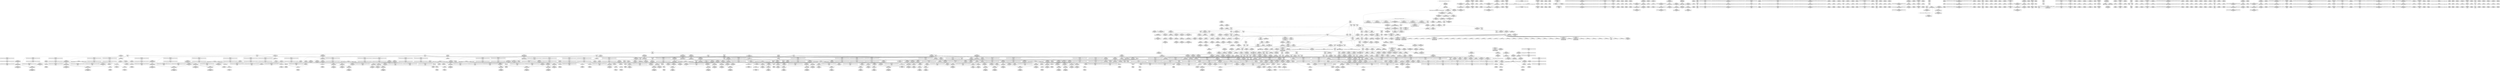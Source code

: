 digraph {
	CE0x54b29a0 [shape=record,shape=Mrecord,label="{CE0x54b29a0|i64*_getelementptr_inbounds_(_4_x_i64_,_4_x_i64_*___llvm_gcov_ctr133,_i64_0,_i64_2)|*Constant*|*SummSink*}"]
	CE0x53c8820 [shape=record,shape=Mrecord,label="{CE0x53c8820|COLLAPSED:_CMRE:_elem_0::|security/selinux/hooks.c,196}"]
	CE0x5448580 [shape=record,shape=Mrecord,label="{CE0x5448580|_call_void_rcu_read_unlock()_#10,_!dbg_!27748|security/selinux/hooks.c,209|*SummSource*}"]
	CE0x54644e0 [shape=record,shape=Mrecord,label="{CE0x54644e0|__rcu_read_lock:_tmp6|include/linux/rcupdate.h,240}"]
	CE0x5467d40 [shape=record,shape=Mrecord,label="{CE0x5467d40|GLOBAL:_lock_acquire|*Constant*|*SummSink*}"]
	CE0x54064b0 [shape=record,shape=Mrecord,label="{CE0x54064b0|__rcu_read_lock:_tmp3|*SummSource*}"]
	CE0x5424140 [shape=record,shape=Mrecord,label="{CE0x5424140|rcu_read_lock:_tmp}"]
	CE0x53d14a0 [shape=record,shape=Mrecord,label="{CE0x53d14a0|rcu_read_unlock:_bb|*SummSink*}"]
	CE0x537df80 [shape=record,shape=Mrecord,label="{CE0x537df80|selinux_socket_getsockname:_sock|Function::selinux_socket_getsockname&Arg::sock::|*SummSink*}"]
	CE0x54645c0 [shape=record,shape=Mrecord,label="{CE0x54645c0|__rcu_read_lock:_tmp6|include/linux/rcupdate.h,240|*SummSink*}"]
	CE0x54adb10 [shape=record,shape=Mrecord,label="{CE0x54adb10|__rcu_read_unlock:_do.end|*SummSource*}"]
	CE0x5395520 [shape=record,shape=Mrecord,label="{CE0x5395520|selinux_socket_getsockname:_tmp3}"]
	CE0x540cbe0 [shape=record,shape=Mrecord,label="{CE0x540cbe0|8:_%struct.sock*,_:_SCME_8,16_|*MultipleSource*|security/selinux/hooks.c, 3966|security/selinux/hooks.c,3966|security/selinux/hooks.c,3966}"]
	CE0x5439c60 [shape=record,shape=Mrecord,label="{CE0x5439c60|i64*_getelementptr_inbounds_(_4_x_i64_,_4_x_i64_*___llvm_gcov_ctr128,_i64_0,_i64_0)|*Constant*|*SummSink*}"]
	CE0x5470fe0 [shape=record,shape=Mrecord,label="{CE0x5470fe0|rcu_lock_release:_tmp|*SummSource*}"]
	CE0x53961e0 [shape=record,shape=Mrecord,label="{CE0x53961e0|16:_i32,_24:_i16,_:_CRE_16,20_|*MultipleSource*|*LoadInst*|security/selinux/hooks.c,3964|security/selinux/hooks.c,3964|security/selinux/hooks.c,3969}"]
	CE0x546bf10 [shape=record,shape=Mrecord,label="{CE0x546bf10|_call_void___preempt_count_add(i32_1)_#10,_!dbg_!27711|include/linux/rcupdate.h,239}"]
	CE0x5416470 [shape=record,shape=Mrecord,label="{CE0x5416470|sock_has_perm:_tmp3|security/selinux/hooks.c,3964}"]
	CE0x54239b0 [shape=record,shape=Mrecord,label="{CE0x54239b0|i64*_getelementptr_inbounds_(_2_x_i64_,_2_x_i64_*___llvm_gcov_ctr131,_i64_0,_i64_1)|*Constant*|*SummSource*}"]
	CE0x53fde70 [shape=record,shape=Mrecord,label="{CE0x53fde70|_call_void_mcount()_#3}"]
	CE0x53fc2c0 [shape=record,shape=Mrecord,label="{CE0x53fc2c0|task_sid:_tmp21|security/selinux/hooks.c,208|*SummSink*}"]
	CE0x5410690 [shape=record,shape=Mrecord,label="{CE0x5410690|GLOBAL:_task_sid|*Constant*|*SummSource*}"]
	CE0x545f000 [shape=record,shape=Mrecord,label="{CE0x545f000|rcu_read_lock:_tmp17|include/linux/rcupdate.h,882}"]
	CE0x5445950 [shape=record,shape=Mrecord,label="{CE0x5445950|i64*_getelementptr_inbounds_(_4_x_i64_,_4_x_i64_*___llvm_gcov_ctr133,_i64_0,_i64_0)|*Constant*|*SummSource*}"]
	CE0x544cf80 [shape=record,shape=Mrecord,label="{CE0x544cf80|i32_0|*Constant*}"]
	CE0x54b69b0 [shape=record,shape=Mrecord,label="{CE0x54b69b0|void_(i32*,_i32,_i32*)*_asm_addl_$1,_%gs:$0_,_*m,ri,*m,_dirflag_,_fpsr_,_flags_|*SummSink*}"]
	CE0x5448360 [shape=record,shape=Mrecord,label="{CE0x5448360|GLOBAL:_rcu_read_unlock|*Constant*}"]
	CE0x5386270 [shape=record,shape=Mrecord,label="{CE0x5386270|i32_0|*Constant*}"]
	CE0x542cdf0 [shape=record,shape=Mrecord,label="{CE0x542cdf0|task_sid:_do.end|*SummSource*}"]
	CE0x542db90 [shape=record,shape=Mrecord,label="{CE0x542db90|task_sid:_call|security/selinux/hooks.c,208|*SummSource*}"]
	CE0x545f7e0 [shape=record,shape=Mrecord,label="{CE0x545f7e0|rcu_read_lock:_tmp18|include/linux/rcupdate.h,882|*SummSink*}"]
	CE0x5427e70 [shape=record,shape=Mrecord,label="{CE0x5427e70|__rcu_read_lock:_entry|*SummSink*}"]
	CE0x54a49b0 [shape=record,shape=Mrecord,label="{CE0x54a49b0|__preempt_count_sub:_tmp5|./arch/x86/include/asm/preempt.h,77|*SummSink*}"]
	CE0x53bd3f0 [shape=record,shape=Mrecord,label="{CE0x53bd3f0|get_current:_bb|*SummSource*}"]
	CE0x544dda0 [shape=record,shape=Mrecord,label="{CE0x544dda0|rcu_read_lock:_tmp4|include/linux/rcupdate.h,882}"]
	CE0x54ba8b0 [shape=record,shape=Mrecord,label="{CE0x54ba8b0|i64*_getelementptr_inbounds_(_4_x_i64_,_4_x_i64_*___llvm_gcov_ctr134,_i64_0,_i64_2)|*Constant*|*SummSink*}"]
	CE0x545ce90 [shape=record,shape=Mrecord,label="{CE0x545ce90|GLOBAL:_lockdep_rcu_suspicious|*Constant*}"]
	CE0x5413a90 [shape=record,shape=Mrecord,label="{CE0x5413a90|sock_has_perm:_cmp|security/selinux/hooks.c,3969}"]
	CE0x53b7960 [shape=record,shape=Mrecord,label="{CE0x53b7960|task_sid:_tmp|*SummSource*}"]
	CE0x545fdc0 [shape=record,shape=Mrecord,label="{CE0x545fdc0|_call_void_lockdep_rcu_suspicious(i8*_getelementptr_inbounds_(_25_x_i8_,_25_x_i8_*_.str45,_i32_0,_i32_0),_i32_883,_i8*_getelementptr_inbounds_(_42_x_i8_,_42_x_i8_*_.str46,_i32_0,_i32_0))_#10,_!dbg_!27728|include/linux/rcupdate.h,882|*SummSource*}"]
	CE0x54086c0 [shape=record,shape=Mrecord,label="{CE0x54086c0|sock_has_perm:_net3|security/selinux/hooks.c,3974|*SummSink*}"]
	CE0x5477c40 [shape=record,shape=Mrecord,label="{CE0x5477c40|rcu_read_unlock:_tmp18|include/linux/rcupdate.h,933}"]
	CE0x542df00 [shape=record,shape=Mrecord,label="{CE0x542df00|cred_sid:_tmp}"]
	CE0x543aaf0 [shape=record,shape=Mrecord,label="{CE0x543aaf0|i64_ptrtoint_(i8*_blockaddress(_rcu_lock_acquire,_%__here)_to_i64)|*Constant*}"]
	CE0x544b150 [shape=record,shape=Mrecord,label="{CE0x544b150|rcu_read_lock:_tmp6|include/linux/rcupdate.h,882}"]
	CE0x5436f00 [shape=record,shape=Mrecord,label="{CE0x5436f00|GLOBAL:_rcu_lock_release|*Constant*}"]
	CE0x54b1b90 [shape=record,shape=Mrecord,label="{CE0x54b1b90|__rcu_read_unlock:_tmp}"]
	CE0x54b9110 [shape=record,shape=Mrecord,label="{CE0x54b9110|i64*_getelementptr_inbounds_(_4_x_i64_,_4_x_i64_*___llvm_gcov_ctr134,_i64_0,_i64_3)|*Constant*|*SummSource*}"]
	CE0x5465260 [shape=record,shape=Mrecord,label="{CE0x5465260|__preempt_count_add:_val|Function::__preempt_count_add&Arg::val::}"]
	CE0x5394ff0 [shape=record,shape=Mrecord,label="{CE0x5394ff0|i64*_getelementptr_inbounds_(_4_x_i64_,_4_x_i64_*___llvm_gcov_ctr133,_i64_0,_i64_3)|*Constant*}"]
	CE0x54d0900 [shape=record,shape=Mrecord,label="{CE0x54d0900|__preempt_count_sub:_bb|*SummSource*}"]
	CE0x5467390 [shape=record,shape=Mrecord,label="{CE0x5467390|rcu_lock_acquire:_tmp5|include/linux/rcupdate.h,418|*SummSource*}"]
	CE0x544aa60 [shape=record,shape=Mrecord,label="{CE0x544aa60|rcu_read_unlock:_tmp8|include/linux/rcupdate.h,933}"]
	CE0x54089e0 [shape=record,shape=Mrecord,label="{CE0x54089e0|sock_has_perm:_tmp15|security/selinux/hooks.c,3974|*SummSource*}"]
	CE0x54714c0 [shape=record,shape=Mrecord,label="{CE0x54714c0|rcu_read_unlock:_tmp7|include/linux/rcupdate.h,933|*SummSink*}"]
	CE0x54313f0 [shape=record,shape=Mrecord,label="{CE0x54313f0|i64_7|*Constant*|*SummSource*}"]
	CE0x544e010 [shape=record,shape=Mrecord,label="{CE0x544e010|rcu_read_lock:_tmp4|include/linux/rcupdate.h,882|*SummSink*}"]
	CE0x545c5a0 [shape=record,shape=Mrecord,label="{CE0x545c5a0|rcu_read_lock:_tmp16|include/linux/rcupdate.h,882|*SummSink*}"]
	CE0x5401bc0 [shape=record,shape=Mrecord,label="{CE0x5401bc0|i64*_getelementptr_inbounds_(_4_x_i64_,_4_x_i64_*___llvm_gcov_ctr129,_i64_0,_i64_0)|*Constant*|*SummSink*}"]
	CE0x5479310 [shape=record,shape=Mrecord,label="{CE0x5479310|rcu_lock_acquire:_tmp2}"]
	CE0x5421a40 [shape=record,shape=Mrecord,label="{CE0x5421a40|i64*_getelementptr_inbounds_(_13_x_i64_,_13_x_i64_*___llvm_gcov_ctr126,_i64_0,_i64_1)|*Constant*|*SummSource*}"]
	CE0x542b630 [shape=record,shape=Mrecord,label="{CE0x542b630|task_sid:_do.end6}"]
	CE0x54217f0 [shape=record,shape=Mrecord,label="{CE0x54217f0|i64*_getelementptr_inbounds_(_4_x_i64_,_4_x_i64_*___llvm_gcov_ctr128,_i64_0,_i64_3)|*Constant*}"]
	CE0x543d390 [shape=record,shape=Mrecord,label="{CE0x543d390|__preempt_count_add:_tmp3}"]
	CE0x53cf910 [shape=record,shape=Mrecord,label="{CE0x53cf910|rcu_read_lock:_if.end}"]
	CE0x540ff90 [shape=record,shape=Mrecord,label="{CE0x540ff90|8:_%struct.sock*,_:_SCME_54,55_}"]
	CE0x5448cf0 [shape=record,shape=Mrecord,label="{CE0x5448cf0|rcu_read_unlock:_entry|*SummSink*}"]
	CE0x53b1c40 [shape=record,shape=Mrecord,label="{CE0x53b1c40|sock_has_perm:_tmp19|security/selinux/hooks.c,3977|*SummSource*}"]
	CE0x53a54c0 [shape=record,shape=Mrecord,label="{CE0x53a54c0|sock_has_perm:_tmp9|security/selinux/hooks.c,3969|*SummSink*}"]
	CE0x544a120 [shape=record,shape=Mrecord,label="{CE0x544a120|rcu_read_unlock:_tmp6|include/linux/rcupdate.h,933}"]
	CE0x54062f0 [shape=record,shape=Mrecord,label="{CE0x54062f0|__rcu_read_lock:_tmp3|*SummSink*}"]
	CE0x54b6490 [shape=record,shape=Mrecord,label="{CE0x54b6490|__rcu_read_unlock:_tmp|*SummSink*}"]
	CE0x53926a0 [shape=record,shape=Mrecord,label="{CE0x53926a0|_ret_void,_!dbg_!27735|include/linux/rcupdate.h,884|*SummSink*}"]
	CE0x53854e0 [shape=record,shape=Mrecord,label="{CE0x53854e0|selinux_socket_getsockname:_sk|security/selinux/hooks.c,4226|*SummSink*}"]
	CE0x5470990 [shape=record,shape=Mrecord,label="{CE0x5470990|__rcu_read_lock:_tmp5|include/linux/rcupdate.h,239|*SummSource*}"]
	CE0x541a3d0 [shape=record,shape=Mrecord,label="{CE0x541a3d0|rcu_read_lock:_tmp12|include/linux/rcupdate.h,882|*SummSource*}"]
	CE0x5391590 [shape=record,shape=Mrecord,label="{CE0x5391590|get_current:_tmp4|./arch/x86/include/asm/current.h,14}"]
	CE0x5429d30 [shape=record,shape=Mrecord,label="{CE0x5429d30|_call_void_mcount()_#3}"]
	CE0x5395a10 [shape=record,shape=Mrecord,label="{CE0x5395a10|sock_has_perm:_sid|security/selinux/hooks.c,3969}"]
	CE0x540f150 [shape=record,shape=Mrecord,label="{CE0x540f150|8:_%struct.sock*,_:_SCME_42,43_}"]
	CE0x54cf060 [shape=record,shape=Mrecord,label="{CE0x54cf060|i64*_getelementptr_inbounds_(_4_x_i64_,_4_x_i64_*___llvm_gcov_ctr134,_i64_0,_i64_3)|*Constant*}"]
	CE0x54d0a80 [shape=record,shape=Mrecord,label="{CE0x54d0a80|__preempt_count_sub:_do.end|*SummSource*}"]
	CE0x53fb450 [shape=record,shape=Mrecord,label="{CE0x53fb450|i64*_getelementptr_inbounds_(_13_x_i64_,_13_x_i64_*___llvm_gcov_ctr126,_i64_0,_i64_9)|*Constant*|*SummSource*}"]
	CE0x54ceee0 [shape=record,shape=Mrecord,label="{CE0x54ceee0|_ret_void,_!dbg_!27720|./arch/x86/include/asm/preempt.h,78|*SummSink*}"]
	CE0x544b3f0 [shape=record,shape=Mrecord,label="{CE0x544b3f0|rcu_read_lock:_tmp6|include/linux/rcupdate.h,882|*SummSink*}"]
	CE0x5450350 [shape=record,shape=Mrecord,label="{CE0x5450350|rcu_lock_acquire:_map|Function::rcu_lock_acquire&Arg::map::}"]
	CE0x5413ec0 [shape=record,shape=Mrecord,label="{CE0x5413ec0|i64_2|*Constant*}"]
	CE0x54b4810 [shape=record,shape=Mrecord,label="{CE0x54b4810|__rcu_read_unlock:_tmp1|*SummSink*}"]
	CE0x5444e10 [shape=record,shape=Mrecord,label="{CE0x5444e10|__preempt_count_add:_tmp2|*SummSource*}"]
	CE0x54134d0 [shape=record,shape=Mrecord,label="{CE0x54134d0|sock_has_perm:_tmp6|security/selinux/hooks.c,3969|*SummSink*}"]
	CE0x54b85c0 [shape=record,shape=Mrecord,label="{CE0x54b85c0|__preempt_count_add:_tmp6|./arch/x86/include/asm/preempt.h,73}"]
	CE0x54494e0 [shape=record,shape=Mrecord,label="{CE0x54494e0|rcu_read_lock:_do.end}"]
	CE0x540c500 [shape=record,shape=Mrecord,label="{CE0x540c500|avc_has_perm:_auditdata|Function::avc_has_perm&Arg::auditdata::|*SummSource*}"]
	CE0x54325b0 [shape=record,shape=Mrecord,label="{CE0x54325b0|task_sid:_tmp17|security/selinux/hooks.c,208|*SummSource*}"]
	CE0x5440d20 [shape=record,shape=Mrecord,label="{CE0x5440d20|rcu_lock_acquire:_tmp7}"]
	CE0x54636e0 [shape=record,shape=Mrecord,label="{CE0x54636e0|rcu_lock_acquire:_tmp|*SummSink*}"]
	CE0x53c87b0 [shape=record,shape=Mrecord,label="{CE0x53c87b0|i32_1|*Constant*}"]
	CE0x546c390 [shape=record,shape=Mrecord,label="{CE0x546c390|rcu_read_unlock:_bb|*SummSource*}"]
	CE0x545da60 [shape=record,shape=Mrecord,label="{CE0x545da60|i32_883|*Constant*|*SummSource*}"]
	CE0x53f8e80 [shape=record,shape=Mrecord,label="{CE0x53f8e80|i8*_getelementptr_inbounds_(_41_x_i8_,_41_x_i8_*_.str44,_i32_0,_i32_0)|*Constant*|*SummSource*}"]
	CE0x543b2a0 [shape=record,shape=Mrecord,label="{CE0x543b2a0|i64*_getelementptr_inbounds_(_4_x_i64_,_4_x_i64_*___llvm_gcov_ctr130,_i64_0,_i64_3)|*Constant*|*SummSource*}"]
	CE0x53c99a0 [shape=record,shape=Mrecord,label="{CE0x53c99a0|GLOBAL:___llvm_gcov_ctr126|Global_var:__llvm_gcov_ctr126}"]
	CE0x54129f0 [shape=record,shape=Mrecord,label="{CE0x54129f0|i32_2|*Constant*}"]
	CE0x5433350 [shape=record,shape=Mrecord,label="{CE0x5433350|_call_void_lockdep_rcu_suspicious(i8*_getelementptr_inbounds_(_25_x_i8_,_25_x_i8_*_.str3,_i32_0,_i32_0),_i32_208,_i8*_getelementptr_inbounds_(_41_x_i8_,_41_x_i8_*_.str44,_i32_0,_i32_0))_#10,_!dbg_!27732|security/selinux/hooks.c,208}"]
	CE0x5472480 [shape=record,shape=Mrecord,label="{CE0x5472480|i64*_getelementptr_inbounds_(_4_x_i64_,_4_x_i64_*___llvm_gcov_ctr128,_i64_0,_i64_2)|*Constant*|*SummSource*}"]
	CE0x54620d0 [shape=record,shape=Mrecord,label="{CE0x54620d0|rcu_read_lock:_tmp22|include/linux/rcupdate.h,884|*SummSource*}"]
	CE0x540e900 [shape=record,shape=Mrecord,label="{CE0x540e900|8:_%struct.sock*,_:_SCME_35,36_}"]
	CE0x545d0e0 [shape=record,shape=Mrecord,label="{CE0x545d0e0|i8*_getelementptr_inbounds_(_25_x_i8_,_25_x_i8_*_.str45,_i32_0,_i32_0)|*Constant*}"]
	CE0x5499c60 [shape=record,shape=Mrecord,label="{CE0x5499c60|rcu_lock_acquire:_tmp1|*SummSink*}"]
	CE0x53861d0 [shape=record,shape=Mrecord,label="{CE0x53861d0|selinux_socket_getsockname:_sock|Function::selinux_socket_getsockname&Arg::sock::|*SummSource*}"]
	CE0x5409f40 [shape=record,shape=Mrecord,label="{CE0x5409f40|sock_has_perm:_tmp16|security/selinux/hooks.c,3976|*SummSource*}"]
	CE0x5405400 [shape=record,shape=Mrecord,label="{CE0x5405400|sock_has_perm:_tmp11|security/selinux/hooks.c,3970|*SummSink*}"]
	CE0x54ea3b0 [shape=record,shape=Mrecord,label="{CE0x54ea3b0|__preempt_count_sub:_bb|*SummSink*}"]
	CE0x5423600 [shape=record,shape=Mrecord,label="{CE0x5423600|rcu_read_lock:_entry|*SummSource*}"]
	CE0x5448900 [shape=record,shape=Mrecord,label="{CE0x5448900|GLOBAL:_rcu_read_unlock|*Constant*|*SummSink*}"]
	CE0x540af50 [shape=record,shape=Mrecord,label="{CE0x540af50|i32_(i32,_i32,_i16,_i32,_%struct.common_audit_data*)*_bitcast_(i32_(i32,_i32,_i16,_i32,_%struct.common_audit_data.495*)*_avc_has_perm_to_i32_(i32,_i32,_i16,_i32,_%struct.common_audit_data*)*)|*Constant*|*SummSink*}"]
	CE0x53d0850 [shape=record,shape=Mrecord,label="{CE0x53d0850|task_sid:_tmp5|security/selinux/hooks.c,208|*SummSink*}"]
	CE0x5419480 [shape=record,shape=Mrecord,label="{CE0x5419480|i64*_getelementptr_inbounds_(_11_x_i64_,_11_x_i64_*___llvm_gcov_ctr127,_i64_0,_i64_8)|*Constant*|*SummSink*}"]
	CE0x540f3b0 [shape=record,shape=Mrecord,label="{CE0x540f3b0|8:_%struct.sock*,_:_SCME_44,45_}"]
	CE0x54cf5f0 [shape=record,shape=Mrecord,label="{CE0x54cf5f0|__rcu_read_unlock:_do.end|*SummSink*}"]
	CE0x5432b50 [shape=record,shape=Mrecord,label="{CE0x5432b50|i64*_getelementptr_inbounds_(_13_x_i64_,_13_x_i64_*___llvm_gcov_ctr126,_i64_0,_i64_8)|*Constant*|*SummSource*}"]
	CE0x5383110 [shape=record,shape=Mrecord,label="{CE0x5383110|32:_%struct.sock*,_:_CRE_8,16_|*MultipleSource*|security/selinux/hooks.c,4226|Function::selinux_socket_getsockname&Arg::sock::}"]
	CE0x54a06b0 [shape=record,shape=Mrecord,label="{CE0x54a06b0|_call_void_lock_acquire(%struct.lockdep_map*_%map,_i32_0,_i32_0,_i32_2,_i32_0,_%struct.lockdep_map*_null,_i64_ptrtoint_(i8*_blockaddress(_rcu_lock_acquire,_%__here)_to_i64))_#10,_!dbg_!27716|include/linux/rcupdate.h,418|*SummSource*}"]
	CE0x54009f0 [shape=record,shape=Mrecord,label="{CE0x54009f0|__rcu_read_unlock:_do.body}"]
	CE0x53cf0f0 [shape=record,shape=Mrecord,label="{CE0x53cf0f0|i64_4|*Constant*|*SummSource*}"]
	CE0x5436340 [shape=record,shape=Mrecord,label="{CE0x5436340|rcu_read_unlock:_tmp21|include/linux/rcupdate.h,935|*SummSource*}"]
	CE0x53b1fb0 [shape=record,shape=Mrecord,label="{CE0x53b1fb0|task_sid:_land.lhs.true2}"]
	CE0x5390270 [shape=record,shape=Mrecord,label="{CE0x5390270|selinux_socket_getsockname:_tmp2|*SummSource*}"]
	CE0x537db20 [shape=record,shape=Mrecord,label="{CE0x537db20|sock_has_perm:_sk|Function::sock_has_perm&Arg::sk::|*SummSource*}"]
	CE0x54b46d0 [shape=record,shape=Mrecord,label="{CE0x54b46d0|rcu_lock_acquire:_indirectgoto|*SummSource*}"]
	CE0x54627b0 [shape=record,shape=Mrecord,label="{CE0x54627b0|cred_sid:_bb|*SummSink*}"]
	CE0x5422db0 [shape=record,shape=Mrecord,label="{CE0x5422db0|task_sid:_tmp1}"]
	CE0x54a5550 [shape=record,shape=Mrecord,label="{CE0x54a5550|__preempt_count_sub:_do.body|*SummSource*}"]
	CE0x5408d10 [shape=record,shape=Mrecord,label="{CE0x5408d10|sock_has_perm:_sk4|security/selinux/hooks.c,3974}"]
	CE0x5449770 [shape=record,shape=Mrecord,label="{CE0x5449770|rcu_read_lock:_do.end|*SummSource*}"]
	CE0x546b970 [shape=record,shape=Mrecord,label="{CE0x546b970|_call_void_mcount()_#3|*SummSink*}"]
	CE0x549eaf0 [shape=record,shape=Mrecord,label="{CE0x549eaf0|__rcu_read_unlock:_tmp|*SummSource*}"]
	CE0x54201e0 [shape=record,shape=Mrecord,label="{CE0x54201e0|task_sid:_tmp3|*SummSink*}"]
	CE0x5430fc0 [shape=record,shape=Mrecord,label="{CE0x5430fc0|i64_6|*Constant*}"]
	CE0x5384250 [shape=record,shape=Mrecord,label="{CE0x5384250|get_current:_entry}"]
	CE0x53a6970 [shape=record,shape=Mrecord,label="{CE0x53a6970|task_sid:_tmp}"]
	CE0x54aeb60 [shape=record,shape=Mrecord,label="{CE0x54aeb60|i64_ptrtoint_(i8*_blockaddress(_rcu_lock_release,_%__here)_to_i64)|*Constant*}"]
	CE0x543b500 [shape=record,shape=Mrecord,label="{CE0x543b500|rcu_lock_release:___here}"]
	CE0x542c9d0 [shape=record,shape=Mrecord,label="{CE0x542c9d0|i64*_getelementptr_inbounds_(_11_x_i64_,_11_x_i64_*___llvm_gcov_ctr127,_i64_0,_i64_1)|*Constant*|*SummSink*}"]
	CE0x54342a0 [shape=record,shape=Mrecord,label="{CE0x54342a0|i32_208|*Constant*}"]
	CE0x5393a00 [shape=record,shape=Mrecord,label="{CE0x5393a00|_call_void_mcount()_#3}"]
	CE0x54ad5d0 [shape=record,shape=Mrecord,label="{CE0x54ad5d0|__preempt_count_add:_tmp5|./arch/x86/include/asm/preempt.h,72}"]
	CE0x5404c30 [shape=record,shape=Mrecord,label="{CE0x5404c30|i64*_getelementptr_inbounds_(_6_x_i64_,_6_x_i64_*___llvm_gcov_ctr327,_i64_0,_i64_3)|*Constant*}"]
	CE0x5433470 [shape=record,shape=Mrecord,label="{CE0x5433470|_call_void_lockdep_rcu_suspicious(i8*_getelementptr_inbounds_(_25_x_i8_,_25_x_i8_*_.str3,_i32_0,_i32_0),_i32_208,_i8*_getelementptr_inbounds_(_41_x_i8_,_41_x_i8_*_.str44,_i32_0,_i32_0))_#10,_!dbg_!27732|security/selinux/hooks.c,208|*SummSink*}"]
	CE0x538c980 [shape=record,shape=Mrecord,label="{CE0x538c980|avc_has_perm:_tclass|Function::avc_has_perm&Arg::tclass::|*SummSink*}"]
	CE0x545f0e0 [shape=record,shape=Mrecord,label="{CE0x545f0e0|rcu_read_lock:_tmp17|include/linux/rcupdate.h,882|*SummSink*}"]
	CE0x5409dc0 [shape=record,shape=Mrecord,label="{CE0x5409dc0|sock_has_perm:_tmp16|security/selinux/hooks.c,3976}"]
	CE0x54e3340 [shape=record,shape=Mrecord,label="{CE0x54e3340|i64_1|*Constant*}"]
	CE0x54a3080 [shape=record,shape=Mrecord,label="{CE0x54a3080|i32_0|*Constant*}"]
	CE0x5474920 [shape=record,shape=Mrecord,label="{CE0x5474920|rcu_read_unlock:_tmp16|include/linux/rcupdate.h,933}"]
	CE0x542ec20 [shape=record,shape=Mrecord,label="{CE0x542ec20|i64_3|*Constant*}"]
	CE0x541f520 [shape=record,shape=Mrecord,label="{CE0x541f520|_call_void_mcount()_#3|*SummSource*}"]
	CE0x5451070 [shape=record,shape=Mrecord,label="{CE0x5451070|_call_void_mcount()_#3}"]
	CE0x54171d0 [shape=record,shape=Mrecord,label="{CE0x54171d0|i8_0|*Constant*|*SummSource*}"]
	CE0x53b5130 [shape=record,shape=Mrecord,label="{CE0x53b5130|_ret_void,_!dbg_!27717|include/linux/rcupdate.h,419}"]
	CE0x5438de0 [shape=record,shape=Mrecord,label="{CE0x5438de0|__rcu_read_unlock:_entry}"]
	CE0x541ed90 [shape=record,shape=Mrecord,label="{CE0x541ed90|GLOBAL:___llvm_gcov_ctr126|Global_var:__llvm_gcov_ctr126|*SummSink*}"]
	CE0x540a940 [shape=record,shape=Mrecord,label="{CE0x540a940|sock_has_perm:_call6|security/selinux/hooks.c,3976|*SummSource*}"]
	CE0x543ad90 [shape=record,shape=Mrecord,label="{CE0x543ad90|i64_ptrtoint_(i8*_blockaddress(_rcu_lock_acquire,_%__here)_to_i64)|*Constant*|*SummSink*}"]
	CE0x5476160 [shape=record,shape=Mrecord,label="{CE0x5476160|i64*_getelementptr_inbounds_(_11_x_i64_,_11_x_i64_*___llvm_gcov_ctr132,_i64_0,_i64_9)|*Constant*|*SummSink*}"]
	CE0x6f13f30 [shape=record,shape=Mrecord,label="{CE0x6f13f30|GLOBAL:_sock_has_perm|*Constant*|*SummSource*}"]
	CE0x53c7cc0 [shape=record,shape=Mrecord,label="{CE0x53c7cc0|task_sid:_land.lhs.true|*SummSource*}"]
	CE0x53d6250 [shape=record,shape=Mrecord,label="{CE0x53d6250|avc_has_perm:_requested|Function::avc_has_perm&Arg::requested::|*SummSink*}"]
	CE0x540c340 [shape=record,shape=Mrecord,label="{CE0x540c340|sock_has_perm:_retval.0}"]
	CE0x53a0940 [shape=record,shape=Mrecord,label="{CE0x53a0940|i64*_getelementptr_inbounds_(_6_x_i64_,_6_x_i64_*___llvm_gcov_ctr327,_i64_0,_i64_0)|*Constant*}"]
	CE0x538b5b0 [shape=record,shape=Mrecord,label="{CE0x538b5b0|selinux_socket_getsockname:_tmp1}"]
	CE0x53ca760 [shape=record,shape=Mrecord,label="{CE0x53ca760|8:_%struct.sock*,_:_SCME_18,20_|*MultipleSource*|security/selinux/hooks.c, 3966|security/selinux/hooks.c,3966|security/selinux/hooks.c,3966}"]
	CE0x53b4ed0 [shape=record,shape=Mrecord,label="{CE0x53b4ed0|rcu_lock_acquire:_map|Function::rcu_lock_acquire&Arg::map::|*SummSource*}"]
	CE0x5465d70 [shape=record,shape=Mrecord,label="{CE0x5465d70|rcu_read_unlock:_tmp12|include/linux/rcupdate.h,933|*SummSink*}"]
	CE0x53fa350 [shape=record,shape=Mrecord,label="{CE0x53fa350|task_sid:_tmp25|security/selinux/hooks.c,208}"]
	CE0x5391430 [shape=record,shape=Mrecord,label="{CE0x5391430|selinux_socket_getsockname:_call|security/selinux/hooks.c,4226|*SummSink*}"]
	CE0x53c9850 [shape=record,shape=Mrecord,label="{CE0x53c9850|i64_2|*Constant*}"]
	CE0x541ab80 [shape=record,shape=Mrecord,label="{CE0x541ab80|rcu_read_lock:_call3|include/linux/rcupdate.h,882|*SummSink*}"]
	CE0x540ade0 [shape=record,shape=Mrecord,label="{CE0x540ade0|i32_(i32,_i32,_i16,_i32,_%struct.common_audit_data*)*_bitcast_(i32_(i32,_i32,_i16,_i32,_%struct.common_audit_data.495*)*_avc_has_perm_to_i32_(i32,_i32,_i16,_i32,_%struct.common_audit_data*)*)|*Constant*|*SummSource*}"]
	CE0x53878d0 [shape=record,shape=Mrecord,label="{CE0x53878d0|task_sid:_tmp1|*SummSink*}"]
	CE0x549c420 [shape=record,shape=Mrecord,label="{CE0x549c420|rcu_lock_release:_tmp6|*SummSink*}"]
	CE0x54405e0 [shape=record,shape=Mrecord,label="{CE0x54405e0|rcu_lock_acquire:_tmp6}"]
	CE0x53c0ad0 [shape=record,shape=Mrecord,label="{CE0x53c0ad0|_ret_i32_%retval.0,_!dbg_!27740|security/selinux/hooks.c,3977}"]
	CE0x5468cf0 [shape=record,shape=Mrecord,label="{CE0x5468cf0|rcu_read_unlock:_call|include/linux/rcupdate.h,933|*SummSource*}"]
	CE0x540a3e0 [shape=record,shape=Mrecord,label="{CE0x540a3e0|i32_4|*Constant*|*SummSource*}"]
	CE0x53d0ee0 [shape=record,shape=Mrecord,label="{CE0x53d0ee0|task_sid:_if.end}"]
	CE0x54e2480 [shape=record,shape=Mrecord,label="{CE0x54e2480|_call_void_asm_addl_$1,_%gs:$0_,_*m,ri,*m,_dirflag_,_fpsr_,_flags_(i32*___preempt_count,_i32_%sub,_i32*___preempt_count)_#3,_!dbg_!27717,_!srcloc_!27718|./arch/x86/include/asm/preempt.h,77|*SummSource*}"]
	CE0x543f250 [shape=record,shape=Mrecord,label="{CE0x543f250|_call_void_mcount()_#3|*SummSink*}"]
	CE0x5390340 [shape=record,shape=Mrecord,label="{CE0x5390340|i64*_getelementptr_inbounds_(_2_x_i64_,_2_x_i64_*___llvm_gcov_ctr98,_i64_0,_i64_1)|*Constant*|*SummSource*}"]
	CE0x5396f60 [shape=record,shape=Mrecord,label="{CE0x5396f60|i64*_getelementptr_inbounds_(_2_x_i64_,_2_x_i64_*___llvm_gcov_ctr98,_i64_0,_i64_0)|*Constant*|*SummSink*}"]
	CE0x54ade30 [shape=record,shape=Mrecord,label="{CE0x54ade30|__rcu_read_unlock:_tmp3}"]
	CE0x5458180 [shape=record,shape=Mrecord,label="{CE0x5458180|__preempt_count_sub:_tmp|*SummSink*}"]
	CE0x53c96e0 [shape=record,shape=Mrecord,label="{CE0x53c96e0|_call_void_mcount()_#3|*SummSink*}"]
	CE0x540dce0 [shape=record,shape=Mrecord,label="{CE0x540dce0|8:_%struct.sock*,_:_SCME_25,26_}"]
	CE0x54746e0 [shape=record,shape=Mrecord,label="{CE0x54746e0|rcu_read_unlock:_tmp15|include/linux/rcupdate.h,933|*SummSink*}"]
	CE0x53b6f40 [shape=record,shape=Mrecord,label="{CE0x53b6f40|8:_%struct.sock*,_:_SCME_16,18_|*MultipleSource*|security/selinux/hooks.c, 3966|security/selinux/hooks.c,3966|security/selinux/hooks.c,3966}"]
	CE0x53f9250 [shape=record,shape=Mrecord,label="{CE0x53f9250|task_sid:_tmp23|security/selinux/hooks.c,208}"]
	CE0x5382cf0 [shape=record,shape=Mrecord,label="{CE0x5382cf0|32:_%struct.sock*,_:_CRE_4,6_|*MultipleSource*|security/selinux/hooks.c,4226|Function::selinux_socket_getsockname&Arg::sock::}"]
	CE0x5447190 [shape=record,shape=Mrecord,label="{CE0x5447190|task_sid:_call7|security/selinux/hooks.c,208|*SummSink*}"]
	CE0x5467510 [shape=record,shape=Mrecord,label="{CE0x5467510|i64*_getelementptr_inbounds_(_4_x_i64_,_4_x_i64_*___llvm_gcov_ctr133,_i64_0,_i64_2)|*Constant*}"]
	CE0x540b680 [shape=record,shape=Mrecord,label="{CE0x540b680|rcu_read_lock:_tobool1|include/linux/rcupdate.h,882}"]
	CE0x54141f0 [shape=record,shape=Mrecord,label="{CE0x54141f0|sock_has_perm:_tmp7|security/selinux/hooks.c,3969|*SummSink*}"]
	CE0x54100c0 [shape=record,shape=Mrecord,label="{CE0x54100c0|8:_%struct.sock*,_:_SCME_55,56_}"]
	CE0x5435100 [shape=record,shape=Mrecord,label="{CE0x5435100|task_sid:_tmp18|security/selinux/hooks.c,208|*SummSource*}"]
	CE0x5440650 [shape=record,shape=Mrecord,label="{CE0x5440650|i64*_getelementptr_inbounds_(_4_x_i64_,_4_x_i64_*___llvm_gcov_ctr130,_i64_0,_i64_3)|*Constant*|*SummSink*}"]
	CE0x54124e0 [shape=record,shape=Mrecord,label="{CE0x54124e0|sock_has_perm:_call|security/selinux/hooks.c,3967|*SummSink*}"]
	CE0x5456e40 [shape=record,shape=Mrecord,label="{CE0x5456e40|rcu_read_lock:_tmp8|include/linux/rcupdate.h,882}"]
	CE0x53922c0 [shape=record,shape=Mrecord,label="{CE0x53922c0|sock_has_perm:_sk_security|security/selinux/hooks.c,3964|*SummSink*}"]
	CE0x5477260 [shape=record,shape=Mrecord,label="{CE0x5477260|i64*_getelementptr_inbounds_(_11_x_i64_,_11_x_i64_*___llvm_gcov_ctr132,_i64_0,_i64_10)|*Constant*}"]
	CE0x5460d50 [shape=record,shape=Mrecord,label="{CE0x5460d50|rcu_read_lock:_tmp20|include/linux/rcupdate.h,882|*SummSource*}"]
	CE0x5426fe0 [shape=record,shape=Mrecord,label="{CE0x5426fe0|task_sid:_tmp8|security/selinux/hooks.c,208|*SummSource*}"]
	CE0x54165e0 [shape=record,shape=Mrecord,label="{CE0x54165e0|sock_has_perm:_tmp3|security/selinux/hooks.c,3964|*SummSource*}"]
	CE0x545ed90 [shape=record,shape=Mrecord,label="{CE0x545ed90|i64*_getelementptr_inbounds_(_4_x_i64_,_4_x_i64_*___llvm_gcov_ctr128,_i64_0,_i64_0)|*Constant*|*SummSource*}"]
	CE0x544a890 [shape=record,shape=Mrecord,label="{CE0x544a890|_call_void_rcu_lock_acquire(%struct.lockdep_map*_rcu_lock_map)_#10,_!dbg_!27711|include/linux/rcupdate.h,881}"]
	CE0x543def0 [shape=record,shape=Mrecord,label="{CE0x543def0|__preempt_count_sub:_sub|./arch/x86/include/asm/preempt.h,77|*SummSource*}"]
	CE0x54b7670 [shape=record,shape=Mrecord,label="{CE0x54b7670|_call_void_mcount()_#3|*SummSource*}"]
	CE0x5471350 [shape=record,shape=Mrecord,label="{CE0x5471350|rcu_read_unlock:_tmp7|include/linux/rcupdate.h,933|*SummSource*}"]
	CE0x53d27b0 [shape=record,shape=Mrecord,label="{CE0x53d27b0|sock_has_perm:_tmp14|security/selinux/hooks.c,3972|*SummSource*}"]
	CE0x53c8d90 [shape=record,shape=Mrecord,label="{CE0x53c8d90|task_sid:_tmp9|security/selinux/hooks.c,208|*SummSink*}"]
	CE0x5474a50 [shape=record,shape=Mrecord,label="{CE0x5474a50|rcu_read_unlock:_tmp16|include/linux/rcupdate.h,933|*SummSource*}"]
	CE0x5419d70 [shape=record,shape=Mrecord,label="{CE0x5419d70|rcu_read_lock:_tmp11|include/linux/rcupdate.h,882}"]
	CE0x53b78f0 [shape=record,shape=Mrecord,label="{CE0x53b78f0|COLLAPSED:_GCMRE___llvm_gcov_ctr126_internal_global_13_x_i64_zeroinitializer:_elem_0:default:}"]
	CE0x5440900 [shape=record,shape=Mrecord,label="{CE0x5440900|rcu_lock_acquire:_tmp6|*SummSink*}"]
	CE0x5477bd0 [shape=record,shape=Mrecord,label="{CE0x5477bd0|i32_934|*Constant*}"]
	CE0x54a1600 [shape=record,shape=Mrecord,label="{CE0x54a1600|i64*_getelementptr_inbounds_(_4_x_i64_,_4_x_i64_*___llvm_gcov_ctr130,_i64_0,_i64_0)|*Constant*|*SummSink*}"]
	CE0x54ada80 [shape=record,shape=Mrecord,label="{CE0x54ada80|__preempt_count_add:_tmp1|*SummSource*}"]
	CE0x54b0260 [shape=record,shape=Mrecord,label="{CE0x54b0260|__rcu_read_unlock:_tmp5|include/linux/rcupdate.h,244|*SummSource*}"]
	CE0x5471830 [shape=record,shape=Mrecord,label="{CE0x5471830|rcu_lock_acquire:___here|*SummSource*}"]
	CE0x537e390 [shape=record,shape=Mrecord,label="{CE0x537e390|sock_has_perm:_task|Function::sock_has_perm&Arg::task::}"]
	CE0x53d72e0 [shape=record,shape=Mrecord,label="{CE0x53d72e0|_call_void_mcount()_#3}"]
	CE0x54011a0 [shape=record,shape=Mrecord,label="{CE0x54011a0|__preempt_count_sub:_tmp1|*SummSink*}"]
	CE0x53d17a0 [shape=record,shape=Mrecord,label="{CE0x53d17a0|task_sid:_tmp7|security/selinux/hooks.c,208|*SummSink*}"]
	CE0x53bc110 [shape=record,shape=Mrecord,label="{CE0x53bc110|get_current:_bb}"]
	CE0x5384b40 [shape=record,shape=Mrecord,label="{CE0x5384b40|selinux_socket_getsockname:_sk|security/selinux/hooks.c,4226|*SummSource*}"]
	CE0x54314d0 [shape=record,shape=Mrecord,label="{CE0x54314d0|i64_7|*Constant*|*SummSink*}"]
	CE0x545f540 [shape=record,shape=Mrecord,label="{CE0x545f540|rcu_read_lock:_tmp18|include/linux/rcupdate.h,882}"]
	CE0x5437e60 [shape=record,shape=Mrecord,label="{CE0x5437e60|rcu_lock_release:_map|Function::rcu_lock_release&Arg::map::|*SummSource*}"]
	CE0x5417640 [shape=record,shape=Mrecord,label="{CE0x5417640|__preempt_count_sub:_tmp3}"]
	CE0x5462c00 [shape=record,shape=Mrecord,label="{CE0x5462c00|rcu_read_unlock:_tmp14|include/linux/rcupdate.h,933}"]
	CE0x545d9f0 [shape=record,shape=Mrecord,label="{CE0x545d9f0|i32_883|*Constant*}"]
	CE0x543dd30 [shape=record,shape=Mrecord,label="{CE0x543dd30|__preempt_count_sub:_sub|./arch/x86/include/asm/preempt.h,77}"]
	CE0x53b2ac0 [shape=record,shape=Mrecord,label="{CE0x53b2ac0|rcu_read_unlock:_tmp11|include/linux/rcupdate.h,933|*SummSink*}"]
	CE0x5432fe0 [shape=record,shape=Mrecord,label="{CE0x5432fe0|i8_1|*Constant*|*SummSink*}"]
	CE0x5410ca0 [shape=record,shape=Mrecord,label="{CE0x5410ca0|task_sid:_task|Function::task_sid&Arg::task::|*SummSink*}"]
	CE0x544df40 [shape=record,shape=Mrecord,label="{CE0x544df40|rcu_read_lock:_tmp4|include/linux/rcupdate.h,882|*SummSource*}"]
	CE0x549cdd0 [shape=record,shape=Mrecord,label="{CE0x549cdd0|rcu_lock_release:_tmp4|include/linux/rcupdate.h,423|*SummSink*}"]
	CE0x5406d90 [shape=record,shape=Mrecord,label="{CE0x5406d90|avc_has_perm:_entry}"]
	CE0x4acf140 [shape=record,shape=Mrecord,label="{CE0x4acf140|sock_has_perm:_entry|*SummSource*}"]
	CE0x54609c0 [shape=record,shape=Mrecord,label="{CE0x54609c0|rcu_read_lock:_tmp21|include/linux/rcupdate.h,884|*SummSource*}"]
	CE0x53876b0 [shape=record,shape=Mrecord,label="{CE0x53876b0|task_sid:_tmp1|*SummSource*}"]
	CE0x53cb660 [shape=record,shape=Mrecord,label="{CE0x53cb660|rcu_read_lock:_land.lhs.true2|*SummSink*}"]
	CE0x546c900 [shape=record,shape=Mrecord,label="{CE0x546c900|rcu_read_unlock:_tmp4|include/linux/rcupdate.h,933|*SummSink*}"]
	CE0x53b3dc0 [shape=record,shape=Mrecord,label="{CE0x53b3dc0|i64*_getelementptr_inbounds_(_11_x_i64_,_11_x_i64_*___llvm_gcov_ctr132,_i64_0,_i64_1)|*Constant*|*SummSource*}"]
	CE0x54291e0 [shape=record,shape=Mrecord,label="{CE0x54291e0|0:_i8,_:_GCMR_task_sid.__warned_internal_global_i8_0,_section_.data.unlikely_,_align_1:_elem_0:default:}"]
	CE0x53ab440 [shape=record,shape=Mrecord,label="{CE0x53ab440|selinux_socket_getsockname:_tmp4|*LoadInst*|security/selinux/hooks.c,4226}"]
	CE0x540fc00 [shape=record,shape=Mrecord,label="{CE0x540fc00|8:_%struct.sock*,_:_SCME_51,52_}"]
	CE0x54b3110 [shape=record,shape=Mrecord,label="{CE0x54b3110|GLOBAL:___preempt_count_sub|*Constant*|*SummSink*}"]
	"CONST[source:1(input),value:2(dynamic)][purpose:{object}]"
	CE0x54ad810 [shape=record,shape=Mrecord,label="{CE0x54ad810|i64_1|*Constant*}"]
	CE0x538f710 [shape=record,shape=Mrecord,label="{CE0x538f710|selinux_socket_getsockname:_tmp2}"]
	CE0x53fb640 [shape=record,shape=Mrecord,label="{CE0x53fb640|i64*_getelementptr_inbounds_(_13_x_i64_,_13_x_i64_*___llvm_gcov_ctr126,_i64_0,_i64_9)|*Constant*|*SummSink*}"]
	CE0x53d0250 [shape=record,shape=Mrecord,label="{CE0x53d0250|_call_void___rcu_read_lock()_#10,_!dbg_!27710|include/linux/rcupdate.h,879}"]
	CE0x542e3d0 [shape=record,shape=Mrecord,label="{CE0x542e3d0|task_sid:_do.body|*SummSink*}"]
	CE0x5450110 [shape=record,shape=Mrecord,label="{CE0x5450110|GLOBAL:_rcu_lock_map|Global_var:rcu_lock_map|*SummSource*}"]
	CE0x5447610 [shape=record,shape=Mrecord,label="{CE0x5447610|GLOBAL:_cred_sid|*Constant*|*SummSource*}"]
	CE0x53bc180 [shape=record,shape=Mrecord,label="{CE0x53bc180|_ret_i32_%call1,_!dbg_!27715|security/selinux/hooks.c,4226|*SummSource*}"]
	CE0x54362d0 [shape=record,shape=Mrecord,label="{CE0x54362d0|i64*_getelementptr_inbounds_(_11_x_i64_,_11_x_i64_*___llvm_gcov_ctr132,_i64_0,_i64_10)|*Constant*|*SummSink*}"]
	CE0x5425bf0 [shape=record,shape=Mrecord,label="{CE0x5425bf0|cred_sid:_tmp6|security/selinux/hooks.c,197|*SummSource*}"]
	CE0x549ef80 [shape=record,shape=Mrecord,label="{CE0x549ef80|__rcu_read_unlock:_tmp6|include/linux/rcupdate.h,245}"]
	CE0x53faea0 [shape=record,shape=Mrecord,label="{CE0x53faea0|i64*_getelementptr_inbounds_(_13_x_i64_,_13_x_i64_*___llvm_gcov_ctr126,_i64_0,_i64_12)|*Constant*}"]
	CE0x537dc70 [shape=record,shape=Mrecord,label="{CE0x537dc70|sock_has_perm:_sk|Function::sock_has_perm&Arg::sk::|*SummSink*}"]
	CE0x5462ea0 [shape=record,shape=Mrecord,label="{CE0x5462ea0|rcu_read_unlock:_tmp14|include/linux/rcupdate.h,933|*SummSink*}"]
	CE0x544d7d0 [shape=record,shape=Mrecord,label="{CE0x544d7d0|rcu_read_unlock:_tmp|*SummSink*}"]
	CE0x53ff4a0 [shape=record,shape=Mrecord,label="{CE0x53ff4a0|__preempt_count_sub:_tmp6|./arch/x86/include/asm/preempt.h,78|*SummSource*}"]
	CE0x5434040 [shape=record,shape=Mrecord,label="{CE0x5434040|GLOBAL:_lockdep_rcu_suspicious|*Constant*|*SummSource*}"]
	CE0x5387170 [shape=record,shape=Mrecord,label="{CE0x5387170|rcu_read_unlock:_tmp1|*SummSink*}"]
	CE0x65b1880 [shape=record,shape=Mrecord,label="{CE0x65b1880|selinux_socket_getsockname:_call1|security/selinux/hooks.c,4226}"]
	CE0x5419af0 [shape=record,shape=Mrecord,label="{CE0x5419af0|rcu_read_lock:_tmp10|include/linux/rcupdate.h,882|*SummSink*}"]
	CE0x5456a20 [shape=record,shape=Mrecord,label="{CE0x5456a20|GLOBAL:_rcu_read_lock.__warned|Global_var:rcu_read_lock.__warned|*SummSink*}"]
	CE0x5447920 [shape=record,shape=Mrecord,label="{CE0x5447920|cred_sid:_entry|*SummSource*}"]
	CE0x5406820 [shape=record,shape=Mrecord,label="{CE0x5406820|i8_2|*Constant*|*SummSink*}"]
	CE0x53fbb40 [shape=record,shape=Mrecord,label="{CE0x53fbb40|task_sid:_tmp20|security/selinux/hooks.c,208}"]
	CE0x542a7f0 [shape=record,shape=Mrecord,label="{CE0x542a7f0|GLOBAL:___llvm_gcov_ctr127|Global_var:__llvm_gcov_ctr127|*SummSink*}"]
	CE0x5406ee0 [shape=record,shape=Mrecord,label="{CE0x5406ee0|sock_has_perm:_tmp17|security/selinux/hooks.c,3976|*SummSource*}"]
	CE0x544f910 [shape=record,shape=Mrecord,label="{CE0x544f910|rcu_read_lock:_tobool|include/linux/rcupdate.h,882|*SummSource*}"]
	CE0x5401650 [shape=record,shape=Mrecord,label="{CE0x5401650|__preempt_count_sub:_do.body|*SummSink*}"]
	CE0x5450af0 [shape=record,shape=Mrecord,label="{CE0x5450af0|__preempt_count_sub:_tmp7|./arch/x86/include/asm/preempt.h,78|*SummSource*}"]
	CE0x54759d0 [shape=record,shape=Mrecord,label="{CE0x54759d0|i8*_getelementptr_inbounds_(_44_x_i8_,_44_x_i8_*_.str47,_i32_0,_i32_0)|*Constant*}"]
	CE0x53fa1d0 [shape=record,shape=Mrecord,label="{CE0x53fa1d0|task_sid:_tmp26|security/selinux/hooks.c,208|*SummSource*}"]
	CE0x53a5430 [shape=record,shape=Mrecord,label="{CE0x53a5430|sock_has_perm:_ad|security/selinux/hooks.c, 3965|*SummSource*}"]
	CE0x544c7f0 [shape=record,shape=Mrecord,label="{CE0x544c7f0|GLOBAL:___preempt_count_add|*Constant*|*SummSource*}"]
	CE0x546d0b0 [shape=record,shape=Mrecord,label="{CE0x546d0b0|_call_void___preempt_count_add(i32_1)_#10,_!dbg_!27711|include/linux/rcupdate.h,239|*SummSink*}"]
	CE0x5410820 [shape=record,shape=Mrecord,label="{CE0x5410820|task_sid:_entry}"]
	CE0x54132d0 [shape=record,shape=Mrecord,label="{CE0x54132d0|sock_has_perm:_tmp6|security/selinux/hooks.c,3969|*SummSource*}"]
	CE0x537e180 [shape=record,shape=Mrecord,label="{CE0x537e180|get_current:_entry|*SummSource*}"]
	CE0x5417710 [shape=record,shape=Mrecord,label="{CE0x5417710|__preempt_count_sub:_tmp3|*SummSource*}"]
	CE0x546d1b0 [shape=record,shape=Mrecord,label="{CE0x546d1b0|rcu_read_unlock:_land.lhs.true2|*SummSource*}"]
	CE0x5435c70 [shape=record,shape=Mrecord,label="{CE0x5435c70|i8_1|*Constant*|*SummSource*}"]
	CE0x53ca530 [shape=record,shape=Mrecord,label="{CE0x53ca530|i64*_getelementptr_inbounds_(_4_x_i64_,_4_x_i64_*___llvm_gcov_ctr128,_i64_0,_i64_0)|*Constant*}"]
	CE0x541f210 [shape=record,shape=Mrecord,label="{CE0x541f210|cred_sid:_tmp3|*SummSink*}"]
	CE0x537e7f0 [shape=record,shape=Mrecord,label="{CE0x537e7f0|selinux_socket_getsockname:_tmp}"]
	CE0x53b9e70 [shape=record,shape=Mrecord,label="{CE0x53b9e70|sock_has_perm:_cleanup|*SummSource*}"]
	CE0x540a2b0 [shape=record,shape=Mrecord,label="{CE0x540a2b0|i32_4|*Constant*}"]
	CE0x53ff1a0 [shape=record,shape=Mrecord,label="{CE0x53ff1a0|__preempt_count_add:_tmp5|./arch/x86/include/asm/preempt.h,72|*SummSink*}"]
	CE0x53f8dc0 [shape=record,shape=Mrecord,label="{CE0x53f8dc0|i8*_getelementptr_inbounds_(_41_x_i8_,_41_x_i8_*_.str44,_i32_0,_i32_0)|*Constant*}"]
	CE0x5477980 [shape=record,shape=Mrecord,label="{CE0x5477980|rcu_read_unlock:_tmp17|include/linux/rcupdate.h,933|*SummSink*}"]
	CE0x544ac20 [shape=record,shape=Mrecord,label="{CE0x544ac20|0:_i8,_:_GCMR_rcu_read_unlock.__warned_internal_global_i8_0,_section_.data.unlikely_,_align_1:_elem_0:default:}"]
	CE0x53a1e10 [shape=record,shape=Mrecord,label="{CE0x53a1e10|selinux_socket_getsockname:_entry}"]
	CE0x546e8a0 [shape=record,shape=Mrecord,label="{CE0x546e8a0|rcu_lock_release:_tmp2}"]
	CE0x5447a00 [shape=record,shape=Mrecord,label="{CE0x5447a00|cred_sid:_entry|*SummSink*}"]
	CE0x5390cb0 [shape=record,shape=Mrecord,label="{CE0x5390cb0|get_current:_tmp4|./arch/x86/include/asm/current.h,14|*SummSource*}"]
	CE0x5448200 [shape=record,shape=Mrecord,label="{CE0x5448200|_ret_i32_%tmp6,_!dbg_!27716|security/selinux/hooks.c,197|*SummSink*}"]
	CE0x54b7830 [shape=record,shape=Mrecord,label="{CE0x54b7830|i64*_getelementptr_inbounds_(_4_x_i64_,_4_x_i64_*___llvm_gcov_ctr135,_i64_0,_i64_3)|*Constant*|*SummSource*}"]
	CE0x54767c0 [shape=record,shape=Mrecord,label="{CE0x54767c0|rcu_read_unlock:_tmp19|include/linux/rcupdate.h,933|*SummSource*}"]
	CE0x53d1690 [shape=record,shape=Mrecord,label="{CE0x53d1690|task_sid:_tmp6|security/selinux/hooks.c,208|*SummSink*}"]
	CE0x5422d40 [shape=record,shape=Mrecord,label="{CE0x5422d40|i64_1|*Constant*}"]
	CE0x5391d90 [shape=record,shape=Mrecord,label="{CE0x5391d90|i32_22|*Constant*|*SummSink*}"]
	CE0x54ba720 [shape=record,shape=Mrecord,label="{CE0x54ba720|i64*_getelementptr_inbounds_(_4_x_i64_,_4_x_i64_*___llvm_gcov_ctr134,_i64_0,_i64_2)|*Constant*|*SummSource*}"]
	CE0x54095e0 [shape=record,shape=Mrecord,label="{CE0x54095e0|sock_has_perm:_sid5|security/selinux/hooks.c,3976|*SummSource*}"]
	CE0x544b280 [shape=record,shape=Mrecord,label="{CE0x544b280|rcu_read_lock:_tmp6|include/linux/rcupdate.h,882|*SummSource*}"]
	CE0x54282c0 [shape=record,shape=Mrecord,label="{CE0x54282c0|__rcu_read_lock:_tmp|*SummSource*}"]
	CE0x53a2fb0 [shape=record,shape=Mrecord,label="{CE0x53a2fb0|task_sid:_tmp2}"]
	CE0x544a590 [shape=record,shape=Mrecord,label="{CE0x544a590|_ret_void,_!dbg_!27717|include/linux/rcupdate.h,240|*SummSink*}"]
	CE0x5461910 [shape=record,shape=Mrecord,label="{CE0x5461910|rcu_read_lock:_tmp22|include/linux/rcupdate.h,884|*SummSink*}"]
	CE0x5429ef0 [shape=record,shape=Mrecord,label="{CE0x5429ef0|_call_void_mcount()_#3|*SummSink*}"]
	CE0x53b6da0 [shape=record,shape=Mrecord,label="{CE0x53b6da0|COLLAPSED:_GCMRE_current_task_external_global_%struct.task_struct*:_elem_0:default:}"]
	CE0x53b3d50 [shape=record,shape=Mrecord,label="{CE0x53b3d50|i64*_getelementptr_inbounds_(_11_x_i64_,_11_x_i64_*___llvm_gcov_ctr132,_i64_0,_i64_1)|*Constant*}"]
	CE0x542e5c0 [shape=record,shape=Mrecord,label="{CE0x542e5c0|task_sid:_bb|*SummSource*}"]
	CE0x546e2f0 [shape=record,shape=Mrecord,label="{CE0x546e2f0|rcu_read_unlock:_tmp9|include/linux/rcupdate.h,933|*SummSource*}"]
	CE0x53fbe20 [shape=record,shape=Mrecord,label="{CE0x53fbe20|task_sid:_tmp22|security/selinux/hooks.c,208|*SummSource*}"]
	CE0x540cd90 [shape=record,shape=Mrecord,label="{CE0x540cd90|sock_has_perm:_tmp10|security/selinux/hooks.c,3969|*SummSink*}"]
	CE0x538c290 [shape=record,shape=Mrecord,label="{CE0x538c290|get_current:_bb|*SummSink*}"]
	CE0x546a0a0 [shape=record,shape=Mrecord,label="{CE0x546a0a0|__rcu_read_lock:_tmp4|include/linux/rcupdate.h,239|*SummSink*}"]
	CE0x5392580 [shape=record,shape=Mrecord,label="{CE0x5392580|GLOBAL:_rcu_read_lock|*Constant*|*SummSource*}"]
	CE0x53f71c0 [shape=record,shape=Mrecord,label="{CE0x53f71c0|1216:_i8*,_:_CRE_1216,1224_|*MultipleSource*|Function::sock_has_perm&Arg::sk::|security/selinux/hooks.c,3964|*LoadInst*|security/selinux/hooks.c,4226}"]
	CE0x54ad7a0 [shape=record,shape=Mrecord,label="{CE0x54ad7a0|i64*_getelementptr_inbounds_(_4_x_i64_,_4_x_i64_*___llvm_gcov_ctr129,_i64_0,_i64_1)|*Constant*|*SummSource*}"]
	CE0x54a3f80 [shape=record,shape=Mrecord,label="{CE0x54a3f80|GLOBAL:___preempt_count|Global_var:__preempt_count}"]
	CE0x54317e0 [shape=record,shape=Mrecord,label="{CE0x54317e0|task_sid:_tmp14|security/selinux/hooks.c,208|*SummSink*}"]
	CE0x5466a50 [shape=record,shape=Mrecord,label="{CE0x5466a50|GLOBAL:___llvm_gcov_ctr132|Global_var:__llvm_gcov_ctr132}"]
	CE0x54270b0 [shape=record,shape=Mrecord,label="{CE0x54270b0|GLOBAL:_task_sid.__warned|Global_var:task_sid.__warned}"]
	CE0x545f070 [shape=record,shape=Mrecord,label="{CE0x545f070|rcu_read_lock:_tmp17|include/linux/rcupdate.h,882|*SummSource*}"]
	CE0x54276d0 [shape=record,shape=Mrecord,label="{CE0x54276d0|rcu_read_lock:_call|include/linux/rcupdate.h,882|*SummSink*}"]
	CE0x54640f0 [shape=record,shape=Mrecord,label="{CE0x54640f0|rcu_read_unlock:_tmp13|include/linux/rcupdate.h,933|*SummSink*}"]
	CE0x54067b0 [shape=record,shape=Mrecord,label="{CE0x54067b0|sock_has_perm:_u|security/selinux/hooks.c,3973|*SummSink*}"]
	CE0x5383530 [shape=record,shape=Mrecord,label="{CE0x5383530|_call_void_mcount()_#3|*SummSource*}"]
	CE0x53a6cb0 [shape=record,shape=Mrecord,label="{CE0x53a6cb0|sock_has_perm:_net|security/selinux/hooks.c, 3966|*SummSource*}"]
	CE0x5448b40 [shape=record,shape=Mrecord,label="{CE0x5448b40|rcu_read_unlock:_entry|*SummSource*}"]
	CE0x53d6060 [shape=record,shape=Mrecord,label="{CE0x53d6060|avc_has_perm:_entry|*SummSource*}"]
	CE0x540e310 [shape=record,shape=Mrecord,label="{CE0x540e310|8:_%struct.sock*,_:_SCME_30,31_}"]
	CE0x5456450 [shape=record,shape=Mrecord,label="{CE0x5456450|rcu_read_lock:_tmp7|include/linux/rcupdate.h,882|*SummSink*}"]
	CE0x541a2a0 [shape=record,shape=Mrecord,label="{CE0x541a2a0|rcu_read_lock:_tmp12|include/linux/rcupdate.h,882}"]
	CE0x543a7b0 [shape=record,shape=Mrecord,label="{CE0x543a7b0|%struct.lockdep_map*_null|*Constant*|*SummSource*}"]
	CE0x5439990 [shape=record,shape=Mrecord,label="{CE0x5439990|__rcu_read_lock:_do.body}"]
	CE0x546a920 [shape=record,shape=Mrecord,label="{CE0x546a920|i64*_getelementptr_inbounds_(_4_x_i64_,_4_x_i64_*___llvm_gcov_ctr129,_i64_0,_i64_3)|*Constant*|*SummSource*}"]
	CE0x5405610 [shape=record,shape=Mrecord,label="{CE0x5405610|sock_has_perm:_tmp12|security/selinux/hooks.c,3970|*SummSink*}"]
	CE0x544b5f0 [shape=record,shape=Mrecord,label="{CE0x544b5f0|cred_sid:_sid|security/selinux/hooks.c,197|*SummSink*}"]
	CE0x5428f50 [shape=record,shape=Mrecord,label="{CE0x5428f50|cred_sid:_tmp5|security/selinux/hooks.c,196|*SummSource*}"]
	CE0x5430d80 [shape=record,shape=Mrecord,label="{CE0x5430d80|task_sid:_tobool4|security/selinux/hooks.c,208|*SummSink*}"]
	CE0x545b9a0 [shape=record,shape=Mrecord,label="{CE0x545b9a0|rcu_read_lock:_tmp14|include/linux/rcupdate.h,882|*SummSource*}"]
	CE0x53ff7f0 [shape=record,shape=Mrecord,label="{CE0x53ff7f0|__rcu_read_unlock:_tmp7|include/linux/rcupdate.h,245|*SummSink*}"]
	CE0x53845c0 [shape=record,shape=Mrecord,label="{CE0x53845c0|i32_0|*Constant*}"]
	CE0x53c1b70 [shape=record,shape=Mrecord,label="{CE0x53c1b70|sock_has_perm:_perms|Function::sock_has_perm&Arg::perms::}"]
	CE0x542a980 [shape=record,shape=Mrecord,label="{CE0x542a980|i64_0|*Constant*}"]
	CE0x5400ec0 [shape=record,shape=Mrecord,label="{CE0x5400ec0|__preempt_count_sub:_tmp4|./arch/x86/include/asm/preempt.h,77|*SummSource*}"]
	CE0x5416f40 [shape=record,shape=Mrecord,label="{CE0x5416f40|sock_has_perm:_tmp5|security/selinux/hooks.c,3966|*SummSink*}"]
	CE0x53b16e0 [shape=record,shape=Mrecord,label="{CE0x53b16e0|sock_has_perm:_tmp19|security/selinux/hooks.c,3977|*SummSink*}"]
	CE0x53d0960 [shape=record,shape=Mrecord,label="{CE0x53d0960|i64_0|*Constant*}"]
	CE0x53d7200 [shape=record,shape=Mrecord,label="{CE0x53d7200|sock_has_perm:_tmp18|security/selinux/hooks.c,3977|*SummSource*}"]
	CE0x546d5f0 [shape=record,shape=Mrecord,label="{CE0x546d5f0|i64*_getelementptr_inbounds_(_4_x_i64_,_4_x_i64_*___llvm_gcov_ctr133,_i64_0,_i64_1)|*Constant*|*SummSource*}"]
	CE0x54231c0 [shape=record,shape=Mrecord,label="{CE0x54231c0|rcu_read_lock:_tmp3}"]
	CE0x5441110 [shape=record,shape=Mrecord,label="{CE0x5441110|i8*_undef|*Constant*}"]
	CE0x53fe6d0 [shape=record,shape=Mrecord,label="{CE0x53fe6d0|__preempt_count_sub:_bb}"]
	CE0x54b0e10 [shape=record,shape=Mrecord,label="{CE0x54b0e10|rcu_lock_acquire:_tmp}"]
	CE0x54b4a20 [shape=record,shape=Mrecord,label="{CE0x54b4a20|__rcu_read_lock:_do.end|*SummSource*}"]
	CE0x54b0a60 [shape=record,shape=Mrecord,label="{CE0x54b0a60|__rcu_read_unlock:_tmp1|*SummSource*}"]
	CE0x5418a70 [shape=record,shape=Mrecord,label="{CE0x5418a70|__preempt_count_add:_do.body|*SummSource*}"]
	CE0x5430af0 [shape=record,shape=Mrecord,label="{CE0x5430af0|task_sid:_tobool4|security/selinux/hooks.c,208}"]
	CE0x54381b0 [shape=record,shape=Mrecord,label="{CE0x54381b0|GLOBAL:___rcu_read_unlock|*Constant*}"]
	CE0x5391290 [shape=record,shape=Mrecord,label="{CE0x5391290|get_current:_tmp1|*SummSink*}"]
	"CONST[source:0(mediator),value:0(static)][purpose:{operation}]"
	CE0x5386090 [shape=record,shape=Mrecord,label="{CE0x5386090|selinux_socket_getsockname:_bb|*SummSource*}"]
	CE0x53d73f0 [shape=record,shape=Mrecord,label="{CE0x53d73f0|_call_void_mcount()_#3|*SummSource*}"]
	CE0x542e310 [shape=record,shape=Mrecord,label="{CE0x542e310|task_sid:_do.body|*SummSource*}"]
	CE0x5425430 [shape=record,shape=Mrecord,label="{CE0x5425430|i64*_getelementptr_inbounds_(_11_x_i64_,_11_x_i64_*___llvm_gcov_ctr127,_i64_0,_i64_1)|*Constant*|*SummSource*}"]
	CE0x5460770 [shape=record,shape=Mrecord,label="{CE0x5460770|rcu_read_lock:_tmp19|include/linux/rcupdate.h,882}"]
	CE0x54568b0 [shape=record,shape=Mrecord,label="{CE0x54568b0|GLOBAL:_rcu_read_lock.__warned|Global_var:rcu_read_lock.__warned|*SummSource*}"]
	CE0x541f4b0 [shape=record,shape=Mrecord,label="{CE0x541f4b0|_call_void_mcount()_#3}"]
	CE0x540b230 [shape=record,shape=Mrecord,label="{CE0x540b230|rcu_read_lock:_tmp8|include/linux/rcupdate.h,882|*SummSource*}"]
	CE0x5394e80 [shape=record,shape=Mrecord,label="{CE0x5394e80|_call_void_lock_release(%struct.lockdep_map*_%map,_i32_1,_i64_ptrtoint_(i8*_blockaddress(_rcu_lock_release,_%__here)_to_i64))_#10,_!dbg_!27716|include/linux/rcupdate.h,423|*SummSink*}"]
	CE0x544e4f0 [shape=record,shape=Mrecord,label="{CE0x544e4f0|rcu_read_unlock:_tmp5|include/linux/rcupdate.h,933|*SummSource*}"]
	CE0x54b0ef0 [shape=record,shape=Mrecord,label="{CE0x54b0ef0|rcu_lock_acquire:_tmp|*SummSource*}"]
	CE0x5431380 [shape=record,shape=Mrecord,label="{CE0x5431380|i64_7|*Constant*}"]
	CE0x5475f40 [shape=record,shape=Mrecord,label="{CE0x5475f40|i64*_getelementptr_inbounds_(_11_x_i64_,_11_x_i64_*___llvm_gcov_ctr132,_i64_0,_i64_9)|*Constant*|*SummSource*}"]
	CE0x4acf060 [shape=record,shape=Mrecord,label="{CE0x4acf060|GLOBAL:_sock_has_perm|*Constant*|*SummSink*}"]
	CE0x5414990 [shape=record,shape=Mrecord,label="{CE0x5414990|i64_0|*Constant*}"]
	CE0x53b81a0 [shape=record,shape=Mrecord,label="{CE0x53b81a0|cred_sid:_tmp4|*LoadInst*|security/selinux/hooks.c,196|*SummSink*}"]
	CE0x546ce20 [shape=record,shape=Mrecord,label="{CE0x546ce20|GLOBAL:___preempt_count_add|*Constant*}"]
	CE0x54a0090 [shape=record,shape=Mrecord,label="{CE0x54a0090|i64*_getelementptr_inbounds_(_4_x_i64_,_4_x_i64_*___llvm_gcov_ctr129,_i64_0,_i64_3)|*Constant*|*SummSink*}"]
	CE0x5465150 [shape=record,shape=Mrecord,label="{CE0x5465150|_ret_void,_!dbg_!27719|./arch/x86/include/asm/preempt.h,73|*SummSource*}"]
	CE0x5425f20 [shape=record,shape=Mrecord,label="{CE0x5425f20|task_sid:_tmp|*SummSink*}"]
	CE0x54269e0 [shape=record,shape=Mrecord,label="{CE0x54269e0|i64*_getelementptr_inbounds_(_2_x_i64_,_2_x_i64_*___llvm_gcov_ctr131,_i64_0,_i64_1)|*Constant*|*SummSink*}"]
	CE0x53a21e0 [shape=record,shape=Mrecord,label="{CE0x53a21e0|get_current:_tmp|*SummSource*}"]
	CE0x5435090 [shape=record,shape=Mrecord,label="{CE0x5435090|task_sid:_tmp18|security/selinux/hooks.c,208}"]
	CE0x5449850 [shape=record,shape=Mrecord,label="{CE0x5449850|rcu_read_lock:_do.end|*SummSink*}"]
	CE0x54cff80 [shape=record,shape=Mrecord,label="{CE0x54cff80|_call_void_mcount()_#3|*SummSource*}"]
	CE0x54b3410 [shape=record,shape=Mrecord,label="{CE0x54b3410|rcu_lock_release:_tmp1|*SummSource*}"]
	CE0x5382fb0 [shape=record,shape=Mrecord,label="{CE0x5382fb0|i64*_getelementptr_inbounds_(_2_x_i64_,_2_x_i64_*___llvm_gcov_ctr363,_i64_0,_i64_0)|*Constant*|*SummSink*}"]
	CE0x5479380 [shape=record,shape=Mrecord,label="{CE0x5479380|rcu_lock_acquire:_tmp2|*SummSource*}"]
	CE0x549c6a0 [shape=record,shape=Mrecord,label="{CE0x549c6a0|__rcu_read_unlock:_bb|*SummSink*}"]
	CE0x5435400 [shape=record,shape=Mrecord,label="{CE0x5435400|GLOBAL:_lockdep_rcu_suspicious|*Constant*}"]
	CE0x5466420 [shape=record,shape=Mrecord,label="{CE0x5466420|i64*_getelementptr_inbounds_(_4_x_i64_,_4_x_i64_*___llvm_gcov_ctr128,_i64_0,_i64_1)|*Constant*}"]
	CE0x5434c50 [shape=record,shape=Mrecord,label="{CE0x5434c50|rcu_lock_acquire:_entry|*SummSource*}"]
	CE0x5428c90 [shape=record,shape=Mrecord,label="{CE0x5428c90|rcu_read_lock:_do.body|*SummSource*}"]
	CE0x53ffe10 [shape=record,shape=Mrecord,label="{CE0x53ffe10|__preempt_count_add:_bb}"]
	CE0x54776f0 [shape=record,shape=Mrecord,label="{CE0x54776f0|rcu_read_unlock:_tmp17|include/linux/rcupdate.h,933|*SummSource*}"]
	CE0x53c7c50 [shape=record,shape=Mrecord,label="{CE0x53c7c50|task_sid:_land.lhs.true}"]
	CE0x53cee40 [shape=record,shape=Mrecord,label="{CE0x53cee40|i64_5|*Constant*|*SummSource*}"]
	CE0x5406670 [shape=record,shape=Mrecord,label="{CE0x5406670|i8_2|*Constant*|*SummSource*}"]
	CE0x53b2820 [shape=record,shape=Mrecord,label="{CE0x53b2820|rcu_read_unlock:_tmp11|include/linux/rcupdate.h,933}"]
	CE0x5422cd0 [shape=record,shape=Mrecord,label="{CE0x5422cd0|i64*_getelementptr_inbounds_(_13_x_i64_,_13_x_i64_*___llvm_gcov_ctr126,_i64_0,_i64_1)|*Constant*|*SummSink*}"]
	CE0x53b7350 [shape=record,shape=Mrecord,label="{CE0x53b7350|sock_has_perm:_if.then}"]
	CE0x53bd320 [shape=record,shape=Mrecord,label="{CE0x53bd320|_ret_i32_%call1,_!dbg_!27715|security/selinux/hooks.c,4226|*SummSink*}"]
	CE0x54a4b40 [shape=record,shape=Mrecord,label="{CE0x54a4b40|__preempt_count_add:_bb|*SummSource*}"]
	CE0x538e7c0 [shape=record,shape=Mrecord,label="{CE0x538e7c0|sock_has_perm:_tmp}"]
	CE0x546e570 [shape=record,shape=Mrecord,label="{CE0x546e570|rcu_read_unlock:_tmp10|include/linux/rcupdate.h,933|*SummSink*}"]
	CE0x5466210 [shape=record,shape=Mrecord,label="{CE0x5466210|rcu_read_unlock:_call3|include/linux/rcupdate.h,933|*SummSource*}"]
	CE0x54a07e0 [shape=record,shape=Mrecord,label="{CE0x54a07e0|_call_void_lock_acquire(%struct.lockdep_map*_%map,_i32_0,_i32_0,_i32_2,_i32_0,_%struct.lockdep_map*_null,_i64_ptrtoint_(i8*_blockaddress(_rcu_lock_acquire,_%__here)_to_i64))_#10,_!dbg_!27716|include/linux/rcupdate.h,418|*SummSink*}"]
	CE0x5446bf0 [shape=record,shape=Mrecord,label="{CE0x5446bf0|task_sid:_tmp27|security/selinux/hooks.c,208|*SummSink*}"]
	CE0x5432450 [shape=record,shape=Mrecord,label="{CE0x5432450|task_sid:_tmp17|security/selinux/hooks.c,208}"]
	CE0x54b7780 [shape=record,shape=Mrecord,label="{CE0x54b7780|_call_void_mcount()_#3|*SummSink*}"]
	CE0x54f0b90 [shape=record,shape=Mrecord,label="{CE0x54f0b90|COLLAPSED:_GCMRE___llvm_gcov_ctr129_internal_global_4_x_i64_zeroinitializer:_elem_0:default:}"]
	CE0x540a0b0 [shape=record,shape=Mrecord,label="{CE0x540a0b0|sock_has_perm:_tmp16|security/selinux/hooks.c,3976|*SummSink*}"]
	CE0x5470050 [shape=record,shape=Mrecord,label="{CE0x5470050|rcu_lock_acquire:_tmp3|*SummSink*}"]
	CE0x5470f00 [shape=record,shape=Mrecord,label="{CE0x5470f00|rcu_lock_release:_tmp}"]
	CE0x544cbd0 [shape=record,shape=Mrecord,label="{CE0x544cbd0|GLOBAL:___llvm_gcov_ctr132|Global_var:__llvm_gcov_ctr132|*SummSource*}"]
	CE0x53f8a80 [shape=record,shape=Mrecord,label="{CE0x53f8a80|sock_has_perm:_tmp2|*LoadInst*|security/selinux/hooks.c,3964|*SummSink*}"]
	CE0x5435790 [shape=record,shape=Mrecord,label="{CE0x5435790|task_sid:_tmp19|security/selinux/hooks.c,208|*SummSource*}"]
	CE0x543a340 [shape=record,shape=Mrecord,label="{CE0x543a340|i32_2|*Constant*}"]
	CE0x541a060 [shape=record,shape=Mrecord,label="{CE0x541a060|rcu_read_lock:_tmp11|include/linux/rcupdate.h,882|*SummSink*}"]
	CE0x53cbb60 [shape=record,shape=Mrecord,label="{CE0x53cbb60|task_sid:_tmp13|security/selinux/hooks.c,208}"]
	CE0x5413c10 [shape=record,shape=Mrecord,label="{CE0x5413c10|sock_has_perm:_cmp|security/selinux/hooks.c,3969|*SummSource*}"]
	CE0x5432010 [shape=record,shape=Mrecord,label="{CE0x5432010|task_sid:_tmp16|security/selinux/hooks.c,208}"]
	CE0x5464550 [shape=record,shape=Mrecord,label="{CE0x5464550|__rcu_read_lock:_tmp6|include/linux/rcupdate.h,240|*SummSource*}"]
	CE0x53b2f20 [shape=record,shape=Mrecord,label="{CE0x53b2f20|i64_7|*Constant*}"]
	CE0x539e8e0 [shape=record,shape=Mrecord,label="{CE0x539e8e0|i32_59|*Constant*|*SummSink*}"]
	CE0x53c0960 [shape=record,shape=Mrecord,label="{CE0x53c0960|sock_has_perm:_perms|Function::sock_has_perm&Arg::perms::|*SummSink*}"]
	CE0x5426620 [shape=record,shape=Mrecord,label="{CE0x5426620|task_sid:_real_cred|security/selinux/hooks.c,208}"]
	CE0x53f8660 [shape=record,shape=Mrecord,label="{CE0x53f8660|sock_has_perm:_tmp2|*LoadInst*|security/selinux/hooks.c,3964}"]
	CE0x53c8ea0 [shape=record,shape=Mrecord,label="{CE0x53c8ea0|i64_5|*Constant*}"]
	CE0x5441fd0 [shape=record,shape=Mrecord,label="{CE0x5441fd0|__preempt_count_sub:_entry|*SummSink*}"]
	CE0x5392630 [shape=record,shape=Mrecord,label="{CE0x5392630|GLOBAL:_rcu_read_lock|*Constant*|*SummSink*}"]
	CE0x540eef0 [shape=record,shape=Mrecord,label="{CE0x540eef0|8:_%struct.sock*,_:_SCME_40,41_}"]
	CE0x54f1060 [shape=record,shape=Mrecord,label="{CE0x54f1060|i64*_getelementptr_inbounds_(_4_x_i64_,_4_x_i64_*___llvm_gcov_ctr129,_i64_0,_i64_2)|*Constant*|*SummSink*}"]
	CE0x54340b0 [shape=record,shape=Mrecord,label="{CE0x54340b0|GLOBAL:_lockdep_rcu_suspicious|*Constant*|*SummSink*}"]
	CE0x538c590 [shape=record,shape=Mrecord,label="{CE0x538c590|avc_has_perm:_tsid|Function::avc_has_perm&Arg::tsid::|*SummSink*}"]
	CE0x5420cc0 [shape=record,shape=Mrecord,label="{CE0x5420cc0|task_sid:_tmp11|security/selinux/hooks.c,208}"]
	CE0x542b810 [shape=record,shape=Mrecord,label="{CE0x542b810|task_sid:_do.end6|*SummSink*}"]
	CE0x5469360 [shape=record,shape=Mrecord,label="{CE0x5469360|i64*_getelementptr_inbounds_(_11_x_i64_,_11_x_i64_*___llvm_gcov_ctr132,_i64_0,_i64_0)|*Constant*}"]
	CE0x53f9ae0 [shape=record,shape=Mrecord,label="{CE0x53f9ae0|task_sid:_tmp24|security/selinux/hooks.c,208}"]
	CE0x53914a0 [shape=record,shape=Mrecord,label="{CE0x53914a0|get_current:_tmp2|*SummSource*}"]
	CE0x5417d50 [shape=record,shape=Mrecord,label="{CE0x5417d50|i64*_getelementptr_inbounds_(_4_x_i64_,_4_x_i64_*___llvm_gcov_ctr135,_i64_0,_i64_2)|*Constant*}"]
	CE0x53cbcc0 [shape=record,shape=Mrecord,label="{CE0x53cbcc0|task_sid:_tmp13|security/selinux/hooks.c,208|*SummSource*}"]
	CE0x5439b80 [shape=record,shape=Mrecord,label="{CE0x5439b80|__rcu_read_lock:_do.body|*SummSink*}"]
	CE0x54adf20 [shape=record,shape=Mrecord,label="{CE0x54adf20|__rcu_read_unlock:_tmp3|*SummSource*}"]
	CE0x5417de0 [shape=record,shape=Mrecord,label="{CE0x5417de0|__preempt_count_add:_tmp4|./arch/x86/include/asm/preempt.h,72}"]
	CE0x5427e00 [shape=record,shape=Mrecord,label="{CE0x5427e00|__rcu_read_lock:_entry}"]
	CE0x5419ef0 [shape=record,shape=Mrecord,label="{CE0x5419ef0|rcu_read_lock:_tmp11|include/linux/rcupdate.h,882|*SummSource*}"]
	CE0x544d840 [shape=record,shape=Mrecord,label="{CE0x544d840|i64*_getelementptr_inbounds_(_11_x_i64_,_11_x_i64_*___llvm_gcov_ctr132,_i64_0,_i64_1)|*Constant*|*SummSink*}"]
	CE0x53a3090 [shape=record,shape=Mrecord,label="{CE0x53a3090|task_sid:_tmp2|*SummSink*}"]
	CE0x5464ff0 [shape=record,shape=Mrecord,label="{CE0x5464ff0|i32_1|*Constant*}"]
	CE0x54101f0 [shape=record,shape=Mrecord,label="{CE0x54101f0|i64_56|*Constant*}"]
	CE0x53fffb0 [shape=record,shape=Mrecord,label="{CE0x53fffb0|__preempt_count_add:_do.end|*SummSink*}"]
	CE0x538cca0 [shape=record,shape=Mrecord,label="{CE0x538cca0|avc_has_perm:_requested|Function::avc_has_perm&Arg::requested::}"]
	CE0x5431270 [shape=record,shape=Mrecord,label="{CE0x5431270|i64_6|*Constant*|*SummSink*}"]
	CE0x5465950 [shape=record,shape=Mrecord,label="{CE0x5465950|i64*_getelementptr_inbounds_(_4_x_i64_,_4_x_i64_*___llvm_gcov_ctr128,_i64_0,_i64_3)|*Constant*|*SummSource*}"]
	CE0x540a810 [shape=record,shape=Mrecord,label="{CE0x540a810|sock_has_perm:_call6|security/selinux/hooks.c,3976}"]
	CE0x54a41d0 [shape=record,shape=Mrecord,label="{CE0x54a41d0|i64*_getelementptr_inbounds_(_4_x_i64_,_4_x_i64_*___llvm_gcov_ctr135,_i64_0,_i64_3)|*Constant*}"]
	CE0x5425030 [shape=record,shape=Mrecord,label="{CE0x5425030|task_sid:_tmp3|*SummSource*}"]
	CE0x542c310 [shape=record,shape=Mrecord,label="{CE0x542c310|rcu_read_unlock:_tmp3|*SummSink*}"]
	CE0x540f280 [shape=record,shape=Mrecord,label="{CE0x540f280|8:_%struct.sock*,_:_SCME_43,44_}"]
	CE0x5447060 [shape=record,shape=Mrecord,label="{CE0x5447060|task_sid:_call7|security/selinux/hooks.c,208|*SummSource*}"]
	CE0x54240b0 [shape=record,shape=Mrecord,label="{CE0x54240b0|i64_3|*Constant*|*SummSink*}"]
	CE0x54265b0 [shape=record,shape=Mrecord,label="{CE0x54265b0|task_sid:_tobool|security/selinux/hooks.c,208|*SummSource*}"]
	CE0x53d1cb0 [shape=record,shape=Mrecord,label="{CE0x53d1cb0|sock_has_perm:_net|security/selinux/hooks.c, 3966|*SummSink*}"]
	CE0x5391030 [shape=record,shape=Mrecord,label="{CE0x5391030|get_current:_tmp2|*SummSink*}"]
	CE0x543a4a0 [shape=record,shape=Mrecord,label="{CE0x543a4a0|%struct.lockdep_map*_null|*Constant*}"]
	CE0x53a7510 [shape=record,shape=Mrecord,label="{CE0x53a7510|i32_1|*Constant*|*SummSource*}"]
	CE0x53ca250 [shape=record,shape=Mrecord,label="{CE0x53ca250|task_sid:_land.lhs.true2|*SummSource*}"]
	CE0x53c8ac0 [shape=record,shape=Mrecord,label="{CE0x53c8ac0|cred_sid:_tmp4|*LoadInst*|security/selinux/hooks.c,196|*SummSource*}"]
	CE0x5461830 [shape=record,shape=Mrecord,label="{CE0x5461830|i64*_getelementptr_inbounds_(_11_x_i64_,_11_x_i64_*___llvm_gcov_ctr127,_i64_0,_i64_10)|*Constant*|*SummSink*}"]
	CE0x54cfa20 [shape=record,shape=Mrecord,label="{CE0x54cfa20|__rcu_read_unlock:_tmp4|include/linux/rcupdate.h,244|*SummSink*}"]
	CE0x5441ec0 [shape=record,shape=Mrecord,label="{CE0x5441ec0|__preempt_count_sub:_entry|*SummSource*}"]
	CE0x549d370 [shape=record,shape=Mrecord,label="{CE0x549d370|rcu_lock_release:_tmp5|include/linux/rcupdate.h,423|*SummSource*}"]
	CE0x65b1810 [shape=record,shape=Mrecord,label="{CE0x65b1810|selinux_socket_getsockname:_call1|security/selinux/hooks.c,4226|*SummSource*}"]
	CE0x54a0640 [shape=record,shape=Mrecord,label="{CE0x54a0640|GLOBAL:_lock_acquire|*Constant*}"]
	CE0x53f8c50 [shape=record,shape=Mrecord,label="{CE0x53f8c50|i32_208|*Constant*|*SummSink*}"]
	CE0x5420f50 [shape=record,shape=Mrecord,label="{CE0x5420f50|task_sid:_tmp11|security/selinux/hooks.c,208|*SummSink*}"]
	CE0x5424940 [shape=record,shape=Mrecord,label="{CE0x5424940|cred_sid:_tmp1|*SummSource*}"]
	CE0x54b3180 [shape=record,shape=Mrecord,label="{CE0x54b3180|GLOBAL:___preempt_count_sub|*Constant*|*SummSource*}"]
	CE0x5427970 [shape=record,shape=Mrecord,label="{CE0x5427970|0:_i32,_4:_i32,_8:_i32,_12:_i32,_:_CMRE_4,8_|*MultipleSource*|security/selinux/hooks.c,196|*LoadInst*|security/selinux/hooks.c,196|security/selinux/hooks.c,197}"]
	CE0x54192c0 [shape=record,shape=Mrecord,label="{CE0x54192c0|__preempt_count_add:_tmp7|./arch/x86/include/asm/preempt.h,73|*SummSource*}"]
	CE0x53b6730 [shape=record,shape=Mrecord,label="{CE0x53b6730|sock_has_perm:_if.end}"]
	CE0x543b9a0 [shape=record,shape=Mrecord,label="{CE0x543b9a0|__rcu_read_lock:_tmp2|*SummSource*}"]
	CE0x5416770 [shape=record,shape=Mrecord,label="{CE0x5416770|sock_has_perm:_tmp3|security/selinux/hooks.c,3964|*SummSink*}"]
	CE0x538c810 [shape=record,shape=Mrecord,label="{CE0x538c810|avc_has_perm:_tclass|Function::avc_has_perm&Arg::tclass::|*SummSource*}"]
	CE0x5407990 [shape=record,shape=Mrecord,label="{CE0x5407990|sock_has_perm:_u2|security/selinux/hooks.c,3974|*SummSink*}"]
	CE0x549ca40 [shape=record,shape=Mrecord,label="{CE0x549ca40|rcu_lock_release:_tmp7|*SummSink*}"]
	CE0x54382a0 [shape=record,shape=Mrecord,label="{CE0x54382a0|_ret_void,_!dbg_!27717|include/linux/rcupdate.h,424}"]
	CE0x549ea80 [shape=record,shape=Mrecord,label="{CE0x549ea80|COLLAPSED:_GCMRE___llvm_gcov_ctr134_internal_global_4_x_i64_zeroinitializer:_elem_0:default:}"]
	CE0x5419140 [shape=record,shape=Mrecord,label="{CE0x5419140|__preempt_count_add:_tmp7|./arch/x86/include/asm/preempt.h,73}"]
	CE0x5450930 [shape=record,shape=Mrecord,label="{CE0x5450930|__preempt_count_sub:_tmp7|./arch/x86/include/asm/preempt.h,78}"]
	CE0x53c82b0 [shape=record,shape=Mrecord,label="{CE0x53c82b0|i64*_getelementptr_inbounds_(_11_x_i64_,_11_x_i64_*___llvm_gcov_ctr127,_i64_0,_i64_0)|*Constant*}"]
	CE0x5469900 [shape=record,shape=Mrecord,label="{CE0x5469900|i64*_getelementptr_inbounds_(_4_x_i64_,_4_x_i64_*___llvm_gcov_ctr130,_i64_0,_i64_2)|*Constant*}"]
	CE0x5469a70 [shape=record,shape=Mrecord,label="{CE0x5469a70|rcu_read_unlock:_tmp2|*SummSink*}"]
	CE0x5448c80 [shape=record,shape=Mrecord,label="{CE0x5448c80|rcu_read_unlock:_entry}"]
	CE0x5417370 [shape=record,shape=Mrecord,label="{CE0x5417370|i8_0|*Constant*|*SummSink*}"]
	CE0x5422c20 [shape=record,shape=Mrecord,label="{CE0x5422c20|cred_sid:_tmp3|*SummSource*}"]
	CE0x545d680 [shape=record,shape=Mrecord,label="{CE0x545d680|i8*_getelementptr_inbounds_(_25_x_i8_,_25_x_i8_*_.str45,_i32_0,_i32_0)|*Constant*|*SummSink*}"]
	CE0x5428180 [shape=record,shape=Mrecord,label="{CE0x5428180|__rcu_read_lock:_bb|*SummSource*}"]
	CE0x53c1cc0 [shape=record,shape=Mrecord,label="{CE0x53c1cc0|i32_16|*Constant*|*SummSink*}"]
	CE0x5424fc0 [shape=record,shape=Mrecord,label="{CE0x5424fc0|task_sid:_tmp3}"]
	CE0x5438550 [shape=record,shape=Mrecord,label="{CE0x5438550|_call_void___rcu_read_unlock()_#10,_!dbg_!27734|include/linux/rcupdate.h,937}"]
	CE0x5438c80 [shape=record,shape=Mrecord,label="{CE0x5438c80|_ret_void,_!dbg_!27717|include/linux/rcupdate.h,245|*SummSink*}"]
	CE0x54633f0 [shape=record,shape=Mrecord,label="{CE0x54633f0|GLOBAL:___preempt_count_sub|*Constant*}"]
	CE0x5467050 [shape=record,shape=Mrecord,label="{CE0x5467050|rcu_lock_acquire:_tmp5|include/linux/rcupdate.h,418|*SummSink*}"]
	CE0x540bc30 [shape=record,shape=Mrecord,label="{CE0x540bc30|rcu_read_lock:_tmp9|include/linux/rcupdate.h,882}"]
	CE0x54130d0 [shape=record,shape=Mrecord,label="{CE0x54130d0|sock_has_perm:_tmp6|security/selinux/hooks.c,3969}"]
	CE0x5469230 [shape=record,shape=Mrecord,label="{CE0x5469230|rcu_read_unlock:_do.body|*SummSink*}"]
	CE0x54cfc50 [shape=record,shape=Mrecord,label="{CE0x54cfc50|_call_void_asm_sideeffect_,_memory_,_dirflag_,_fpsr_,_flags_()_#3,_!dbg_!27711,_!srcloc_!27714|include/linux/rcupdate.h,244}"]
	CE0x54a3450 [shape=record,shape=Mrecord,label="{CE0x54a3450|i64*_getelementptr_inbounds_(_4_x_i64_,_4_x_i64_*___llvm_gcov_ctr135,_i64_0,_i64_2)|*Constant*|*SummSource*}"]
	CE0x5394ce0 [shape=record,shape=Mrecord,label="{CE0x5394ce0|GLOBAL:_lock_release|*Constant*}"]
	CE0x53ffe80 [shape=record,shape=Mrecord,label="{CE0x53ffe80|__preempt_count_add:_do.end|*SummSource*}"]
	CE0x53be510 [shape=record,shape=Mrecord,label="{CE0x53be510|_ret_i32_%retval.0,_!dbg_!27740|security/selinux/hooks.c,3977|*SummSink*}"]
	CE0x549c3b0 [shape=record,shape=Mrecord,label="{CE0x549c3b0|rcu_lock_release:_tmp6|*SummSource*}"]
	CE0x53c98c0 [shape=record,shape=Mrecord,label="{CE0x53c98c0|task_sid:_tmp5|security/selinux/hooks.c,208}"]
	CE0x54b3210 [shape=record,shape=Mrecord,label="{CE0x54b3210|__preempt_count_sub:_entry}"]
	CE0x53c8590 [shape=record,shape=Mrecord,label="{CE0x53c8590|task_sid:_do.body5}"]
	CE0x5424220 [shape=record,shape=Mrecord,label="{CE0x5424220|rcu_read_lock:_tmp|*SummSource*}"]
	CE0x542ea20 [shape=record,shape=Mrecord,label="{CE0x542ea20|rcu_read_lock:_tmp2}"]
	CE0x5405320 [shape=record,shape=Mrecord,label="{CE0x5405320|sock_has_perm:_tmp11|security/selinux/hooks.c,3970}"]
	CE0x544c3f0 [shape=record,shape=Mrecord,label="{CE0x544c3f0|COLLAPSED:_GCMRE___llvm_gcov_ctr132_internal_global_11_x_i64_zeroinitializer:_elem_0:default:}"]
	CE0x54178b0 [shape=record,shape=Mrecord,label="{CE0x54178b0|void_(i32*,_i32,_i32*)*_asm_addl_$1,_%gs:$0_,_*m,ri,*m,_dirflag_,_fpsr_,_flags_}"]
	CE0x5446f00 [shape=record,shape=Mrecord,label="{CE0x5446f00|task_sid:_call7|security/selinux/hooks.c,208}"]
	CE0x54782f0 [shape=record,shape=Mrecord,label="{CE0x54782f0|_call_void_lockdep_rcu_suspicious(i8*_getelementptr_inbounds_(_25_x_i8_,_25_x_i8_*_.str45,_i32_0,_i32_0),_i32_934,_i8*_getelementptr_inbounds_(_44_x_i8_,_44_x_i8_*_.str47,_i32_0,_i32_0))_#10,_!dbg_!27726|include/linux/rcupdate.h,933|*SummSink*}"]
	"CONST[source:0(mediator),value:2(dynamic)][purpose:{subject}]"
	CE0x5410770 [shape=record,shape=Mrecord,label="{CE0x5410770|GLOBAL:_task_sid|*Constant*|*SummSink*}"]
	CE0x54204d0 [shape=record,shape=Mrecord,label="{CE0x54204d0|_call_void_mcount()_#3|*SummSource*}"]
	CE0x546ca20 [shape=record,shape=Mrecord,label="{CE0x546ca20|rcu_read_unlock:_tmp5|include/linux/rcupdate.h,933|*SummSink*}"]
	CE0x546d530 [shape=record,shape=Mrecord,label="{CE0x546d530|i64*_getelementptr_inbounds_(_4_x_i64_,_4_x_i64_*___llvm_gcov_ctr133,_i64_0,_i64_1)|*Constant*|*SummSink*}"]
	CE0x54404d0 [shape=record,shape=Mrecord,label="{CE0x54404d0|i64*_getelementptr_inbounds_(_4_x_i64_,_4_x_i64_*___llvm_gcov_ctr128,_i64_0,_i64_1)|*Constant*|*SummSink*}"]
	CE0x53a4f10 [shape=record,shape=Mrecord,label="{CE0x53a4f10|i64*_getelementptr_inbounds_(_2_x_i64_,_2_x_i64_*___llvm_gcov_ctr363,_i64_0,_i64_1)|*Constant*|*SummSource*}"]
	CE0x53b8370 [shape=record,shape=Mrecord,label="{CE0x53b8370|cred_sid:_tmp5|security/selinux/hooks.c,196}"]
	CE0x54b6790 [shape=record,shape=Mrecord,label="{CE0x54b6790|void_(i32*,_i32,_i32*)*_asm_addl_$1,_%gs:$0_,_*m,ri,*m,_dirflag_,_fpsr_,_flags_|*SummSource*}"]
	CE0x540e7d0 [shape=record,shape=Mrecord,label="{CE0x540e7d0|8:_%struct.sock*,_:_SCME_34,35_}"]
	CE0x540d670 [shape=record,shape=Mrecord,label="{CE0x540d670|GLOBAL:___rcu_read_lock|*Constant*}"]
	CE0x5419850 [shape=record,shape=Mrecord,label="{CE0x5419850|rcu_read_lock:_tmp10|include/linux/rcupdate.h,882}"]
	CE0x53f93f0 [shape=record,shape=Mrecord,label="{CE0x53f93f0|task_sid:_tmp23|security/selinux/hooks.c,208|*SummSource*}"]
	CE0x54b4a90 [shape=record,shape=Mrecord,label="{CE0x54b4a90|__rcu_read_lock:_do.end|*SummSink*}"]
	CE0x53ff780 [shape=record,shape=Mrecord,label="{CE0x53ff780|__preempt_count_sub:_tmp7|./arch/x86/include/asm/preempt.h,78|*SummSink*}"]
	CE0x544d6f0 [shape=record,shape=Mrecord,label="{CE0x544d6f0|_call_void___preempt_count_sub(i32_1)_#10,_!dbg_!27715|include/linux/rcupdate.h,244}"]
	CE0x5477ee0 [shape=record,shape=Mrecord,label="{CE0x5477ee0|rcu_read_unlock:_tmp18|include/linux/rcupdate.h,933|*SummSink*}"]
	CE0x542b020 [shape=record,shape=Mrecord,label="{CE0x542b020|task_sid:_tmp4|*LoadInst*|security/selinux/hooks.c,208|*SummSource*}"]
	CE0x5401510 [shape=record,shape=Mrecord,label="{CE0x5401510|__preempt_count_sub:_do.end|*SummSink*}"]
	CE0x540e060 [shape=record,shape=Mrecord,label="{CE0x540e060|8:_%struct.sock*,_:_SCME_27,28_}"]
	CE0x545fc50 [shape=record,shape=Mrecord,label="{CE0x545fc50|_call_void_lockdep_rcu_suspicious(i8*_getelementptr_inbounds_(_25_x_i8_,_25_x_i8_*_.str45,_i32_0,_i32_0),_i32_883,_i8*_getelementptr_inbounds_(_42_x_i8_,_42_x_i8_*_.str46,_i32_0,_i32_0))_#10,_!dbg_!27728|include/linux/rcupdate.h,882}"]
	CE0x5499600 [shape=record,shape=Mrecord,label="{CE0x5499600|__preempt_count_add:_tmp6|./arch/x86/include/asm/preempt.h,73|*SummSink*}"]
	CE0x5413cf0 [shape=record,shape=Mrecord,label="{CE0x5413cf0|sock_has_perm:_cmp|security/selinux/hooks.c,3969|*SummSink*}"]
	CE0x542a430 [shape=record,shape=Mrecord,label="{CE0x542a430|cred_sid:_tmp6|security/selinux/hooks.c,197}"]
	CE0x546ff00 [shape=record,shape=Mrecord,label="{CE0x546ff00|rcu_lock_acquire:_tmp3|*SummSource*}"]
	CE0x544b9e0 [shape=record,shape=Mrecord,label="{CE0x544b9e0|_ret_void,_!dbg_!27717|include/linux/rcupdate.h,240}"]
	CE0x53ff510 [shape=record,shape=Mrecord,label="{CE0x53ff510|__preempt_count_sub:_tmp6|./arch/x86/include/asm/preempt.h,78|*SummSink*}"]
	CE0x53a3020 [shape=record,shape=Mrecord,label="{CE0x53a3020|task_sid:_tmp2|*SummSource*}"]
	CE0x53d6530 [shape=record,shape=Mrecord,label="{CE0x53d6530|_ret_i32_%retval.0,_!dbg_!27728|security/selinux/avc.c,775|*SummSink*}"]
	CE0x53c7b40 [shape=record,shape=Mrecord,label="{CE0x53c7b40|task_sid:_bb|*SummSink*}"]
	CE0x5423940 [shape=record,shape=Mrecord,label="{CE0x5423940|i64*_getelementptr_inbounds_(_2_x_i64_,_2_x_i64_*___llvm_gcov_ctr131,_i64_0,_i64_1)|*Constant*}"]
	CE0x53a8be0 [shape=record,shape=Mrecord,label="{CE0x53a8be0|selinux_socket_getsockname:_tmp3|*SummSource*}"]
	CE0x5395b10 [shape=record,shape=Mrecord,label="{CE0x5395b10|sock_has_perm:_sid|security/selinux/hooks.c,3969|*SummSource*}"]
	CE0x54223c0 [shape=record,shape=Mrecord,label="{CE0x54223c0|GLOBAL:_task_sid.__warned|Global_var:task_sid.__warned|*SummSource*}"]
	CE0x546bcb0 [shape=record,shape=Mrecord,label="{CE0x546bcb0|rcu_read_unlock:_tmp4|include/linux/rcupdate.h,933}"]
	CE0x546e980 [shape=record,shape=Mrecord,label="{CE0x546e980|rcu_lock_release:_tmp2|*SummSink*}"]
	CE0x54681c0 [shape=record,shape=Mrecord,label="{CE0x54681c0|rcu_read_unlock:_tmp9|include/linux/rcupdate.h,933}"]
	CE0x53d0e00 [shape=record,shape=Mrecord,label="{CE0x53d0e00|task_sid:_land.lhs.true2|*SummSink*}"]
	CE0x54b8920 [shape=record,shape=Mrecord,label="{CE0x54b8920|GLOBAL:___preempt_count|Global_var:__preempt_count}"]
	CE0x5395be0 [shape=record,shape=Mrecord,label="{CE0x5395be0|sock_has_perm:_sid|security/selinux/hooks.c,3969|*SummSink*}"]
	CE0x542bc00 [shape=record,shape=Mrecord,label="{CE0x542bc00|rcu_lock_acquire:_entry}"]
	CE0x5472240 [shape=record,shape=Mrecord,label="{CE0x5472240|GLOBAL:_rcu_read_unlock.__warned|Global_var:rcu_read_unlock.__warned}"]
	CE0x53fac10 [shape=record,shape=Mrecord,label="{CE0x53fac10|task_sid:_tmp26|security/selinux/hooks.c,208}"]
	CE0x65b16e0 [shape=record,shape=Mrecord,label="{CE0x65b16e0|selinux_socket_getsockname:_tmp4|*LoadInst*|security/selinux/hooks.c,4226|*SummSink*}"]
	CE0x53c8950 [shape=record,shape=Mrecord,label="{CE0x53c8950|cred_sid:_tmp4|*LoadInst*|security/selinux/hooks.c,196}"]
	CE0x53b27b0 [shape=record,shape=Mrecord,label="{CE0x53b27b0|_call_void_lockdep_rcu_suspicious(i8*_getelementptr_inbounds_(_25_x_i8_,_25_x_i8_*_.str45,_i32_0,_i32_0),_i32_934,_i8*_getelementptr_inbounds_(_44_x_i8_,_44_x_i8_*_.str47,_i32_0,_i32_0))_#10,_!dbg_!27726|include/linux/rcupdate.h,933}"]
	CE0x53929b0 [shape=record,shape=Mrecord,label="{CE0x53929b0|sock_has_perm:_tmp|*SummSink*}"]
	CE0x5433da0 [shape=record,shape=Mrecord,label="{CE0x5433da0|i8*_getelementptr_inbounds_(_25_x_i8_,_25_x_i8_*_.str3,_i32_0,_i32_0)|*Constant*|*SummSink*}"]
	CE0x5420640 [shape=record,shape=Mrecord,label="{CE0x5420640|rcu_read_lock:_land.lhs.true}"]
	CE0x54b1eb0 [shape=record,shape=Mrecord,label="{CE0x54b1eb0|__rcu_read_lock:_tmp1|*SummSink*}"]
	CE0x5475ed0 [shape=record,shape=Mrecord,label="{CE0x5475ed0|i64*_getelementptr_inbounds_(_11_x_i64_,_11_x_i64_*___llvm_gcov_ctr132,_i64_0,_i64_9)|*Constant*}"]
	CE0x54af000 [shape=record,shape=Mrecord,label="{CE0x54af000|i64_ptrtoint_(i8*_blockaddress(_rcu_lock_release,_%__here)_to_i64)|*Constant*|*SummSink*}"]
	CE0x5419980 [shape=record,shape=Mrecord,label="{CE0x5419980|rcu_read_lock:_tmp10|include/linux/rcupdate.h,882|*SummSource*}"]
	CE0x53f9d70 [shape=record,shape=Mrecord,label="{CE0x53f9d70|i64*_getelementptr_inbounds_(_13_x_i64_,_13_x_i64_*___llvm_gcov_ctr126,_i64_0,_i64_11)|*Constant*}"]
	CE0x5464e10 [shape=record,shape=Mrecord,label="{CE0x5464e10|__rcu_read_lock:_tmp7|include/linux/rcupdate.h,240}"]
	CE0x546a030 [shape=record,shape=Mrecord,label="{CE0x546a030|__rcu_read_lock:_tmp4|include/linux/rcupdate.h,239|*SummSource*}"]
	CE0x538c730 [shape=record,shape=Mrecord,label="{CE0x538c730|avc_has_perm:_tclass|Function::avc_has_perm&Arg::tclass::}"]
	CE0x549c940 [shape=record,shape=Mrecord,label="{CE0x549c940|rcu_lock_release:_tmp7|*SummSource*}"]
	CE0x54b09f0 [shape=record,shape=Mrecord,label="{CE0x54b09f0|__rcu_read_unlock:_tmp1}"]
	CE0x54b2d60 [shape=record,shape=Mrecord,label="{CE0x54b2d60|rcu_lock_release:_tmp4|include/linux/rcupdate.h,423|*SummSource*}"]
	CE0x54083d0 [shape=record,shape=Mrecord,label="{CE0x54083d0|sock_has_perm:_net3|security/selinux/hooks.c,3974}"]
	CE0x538c480 [shape=record,shape=Mrecord,label="{CE0x538c480|selinux_socket_getsockname:_entry|*SummSource*}"]
	CE0x545e870 [shape=record,shape=Mrecord,label="{CE0x545e870|i64*_getelementptr_inbounds_(_11_x_i64_,_11_x_i64_*___llvm_gcov_ctr127,_i64_0,_i64_9)|*Constant*|*SummSource*}"]
	CE0x54b75e0 [shape=record,shape=Mrecord,label="{CE0x54b75e0|_call_void_mcount()_#3}"]
	CE0x53caf50 [shape=record,shape=Mrecord,label="{CE0x53caf50|i32_1|*Constant*}"]
	CE0x5463770 [shape=record,shape=Mrecord,label="{CE0x5463770|i64*_getelementptr_inbounds_(_4_x_i64_,_4_x_i64_*___llvm_gcov_ctr130,_i64_0,_i64_1)|*Constant*|*SummSink*}"]
	CE0x545e2c0 [shape=record,shape=Mrecord,label="{CE0x545e2c0|i8*_getelementptr_inbounds_(_42_x_i8_,_42_x_i8_*_.str46,_i32_0,_i32_0)|*Constant*}"]
	CE0x5499910 [shape=record,shape=Mrecord,label="{CE0x5499910|__preempt_count_add:_tmp7|./arch/x86/include/asm/preempt.h,73|*SummSink*}"]
	CE0x545e3f0 [shape=record,shape=Mrecord,label="{CE0x545e3f0|i8*_getelementptr_inbounds_(_42_x_i8_,_42_x_i8_*_.str46,_i32_0,_i32_0)|*Constant*|*SummSink*}"]
	CE0x5476750 [shape=record,shape=Mrecord,label="{CE0x5476750|rcu_read_unlock:_tmp19|include/linux/rcupdate.h,933}"]
	CE0x549a030 [shape=record,shape=Mrecord,label="{CE0x549a030|__rcu_read_lock:_tmp}"]
	CE0x5383660 [shape=record,shape=Mrecord,label="{CE0x5383660|selinux_socket_getsockname:_bb}"]
	CE0x5435630 [shape=record,shape=Mrecord,label="{CE0x5435630|task_sid:_tmp19|security/selinux/hooks.c,208}"]
	CE0x5440440 [shape=record,shape=Mrecord,label="{CE0x5440440|__rcu_read_lock:_tmp|*SummSink*}"]
	CE0x5417b10 [shape=record,shape=Mrecord,label="{CE0x5417b10|_call_void_asm_addl_$1,_%gs:$0_,_*m,ri,*m,_dirflag_,_fpsr_,_flags_(i32*___preempt_count,_i32_%val,_i32*___preempt_count)_#3,_!dbg_!27714,_!srcloc_!27717|./arch/x86/include/asm/preempt.h,72|*SummSource*}"]
	CE0x542d070 [shape=record,shape=Mrecord,label="{CE0x542d070|task_sid:_if.then}"]
	CE0x5407ee0 [shape=record,shape=Mrecord,label="{CE0x5407ee0|sock_has_perm:_u2|security/selinux/hooks.c,3974}"]
	CE0x545c430 [shape=record,shape=Mrecord,label="{CE0x545c430|rcu_read_lock:_tmp16|include/linux/rcupdate.h,882|*SummSource*}"]
	CE0x5436530 [shape=record,shape=Mrecord,label="{CE0x5436530|rcu_read_unlock:_tmp22|include/linux/rcupdate.h,935|*SummSink*}"]
	CE0x54d0820 [shape=record,shape=Mrecord,label="{CE0x54d0820|i64*_getelementptr_inbounds_(_4_x_i64_,_4_x_i64_*___llvm_gcov_ctr135,_i64_0,_i64_0)|*Constant*|*SummSink*}"]
	CE0x5407030 [shape=record,shape=Mrecord,label="{CE0x5407030|sock_has_perm:_tmp17|security/selinux/hooks.c,3976|*SummSink*}"]
	CE0x54b4770 [shape=record,shape=Mrecord,label="{CE0x54b4770|rcu_lock_acquire:_indirectgoto|*SummSink*}"]
	CE0x5465b90 [shape=record,shape=Mrecord,label="{CE0x5465b90|_call_void_asm_sideeffect_,_memory_,_dirflag_,_fpsr_,_flags_()_#3,_!dbg_!27714,_!srcloc_!27715|include/linux/rcupdate.h,239}"]
	CE0x54322a0 [shape=record,shape=Mrecord,label="{CE0x54322a0|task_sid:_tmp16|security/selinux/hooks.c,208|*SummSink*}"]
	CE0x53fcb20 [shape=record,shape=Mrecord,label="{CE0x53fcb20|i64*_getelementptr_inbounds_(_13_x_i64_,_13_x_i64_*___llvm_gcov_ctr126,_i64_0,_i64_10)|*Constant*|*SummSink*}"]
	CE0x5465740 [shape=record,shape=Mrecord,label="{CE0x5465740|rcu_read_unlock:_tmp2}"]
	CE0x53882f0 [shape=record,shape=Mrecord,label="{CE0x53882f0|selinux_socket_getsockname:_sk|security/selinux/hooks.c,4226}"]
	CE0x537eb60 [shape=record,shape=Mrecord,label="{CE0x537eb60|i64*_getelementptr_inbounds_(_2_x_i64_,_2_x_i64_*___llvm_gcov_ctr363,_i64_0,_i64_0)|*Constant*|*SummSource*}"]
	CE0x544d450 [shape=record,shape=Mrecord,label="{CE0x544d450|_call_void_asm_sideeffect_,_memory_,_dirflag_,_fpsr_,_flags_()_#3,_!dbg_!27711,_!srcloc_!27714|include/linux/rcupdate.h,244|*SummSource*}"]
	CE0x540d910 [shape=record,shape=Mrecord,label="{CE0x540d910|8:_%struct.sock*,_:_SCME_20,22_|*MultipleSource*|security/selinux/hooks.c, 3966|security/selinux/hooks.c,3966|security/selinux/hooks.c,3966}"]
	CE0x540c0d0 [shape=record,shape=Mrecord,label="{CE0x540c0d0|avc_has_perm:_requested|Function::avc_has_perm&Arg::requested::|*SummSource*}"]
	CE0x544c5a0 [shape=record,shape=Mrecord,label="{CE0x544c5a0|i64*_getelementptr_inbounds_(_11_x_i64_,_11_x_i64_*___llvm_gcov_ctr132,_i64_0,_i64_0)|*Constant*|*SummSink*}"]
	CE0x5420e20 [shape=record,shape=Mrecord,label="{CE0x5420e20|task_sid:_tmp11|security/selinux/hooks.c,208|*SummSource*}"]
	CE0x53d1f70 [shape=record,shape=Mrecord,label="{CE0x53d1f70|sock_has_perm:_tmp13|security/selinux/hooks.c,3972|*SummSource*}"]
	CE0x54b2570 [shape=record,shape=Mrecord,label="{CE0x54b2570|rcu_lock_release:_indirectgoto|*SummSource*}"]
	CE0x5470760 [shape=record,shape=Mrecord,label="{CE0x5470760|__rcu_read_lock:_tmp5|include/linux/rcupdate.h,239|*SummSink*}"]
	CE0x5467a70 [shape=record,shape=Mrecord,label="{CE0x5467a70|GLOBAL:_lock_acquire|*Constant*|*SummSource*}"]
	CE0x539ebc0 [shape=record,shape=Mrecord,label="{CE0x539ebc0|sock_has_perm:_task|Function::sock_has_perm&Arg::task::|*SummSource*}"]
	CE0x542df70 [shape=record,shape=Mrecord,label="{CE0x542df70|COLLAPSED:_GCMRE___llvm_gcov_ctr131_internal_global_2_x_i64_zeroinitializer:_elem_0:default:}"]
	CE0x54d0890 [shape=record,shape=Mrecord,label="{CE0x54d0890|__preempt_count_sub:_do.end}"]
	CE0x53b5b00 [shape=record,shape=Mrecord,label="{CE0x53b5b00|sock_has_perm:_cleanup|*SummSink*}"]
	CE0x53d2e30 [shape=record,shape=Mrecord,label="{CE0x53d2e30|sock_has_perm:_type|security/selinux/hooks.c,3972|*SummSink*}"]
	CE0x5422bb0 [shape=record,shape=Mrecord,label="{CE0x5422bb0|cred_sid:_tmp3}"]
	CE0x542ba80 [shape=record,shape=Mrecord,label="{CE0x542ba80|GLOBAL:_rcu_lock_acquire|*Constant*|*SummSource*}"]
	CE0x54484a0 [shape=record,shape=Mrecord,label="{CE0x54484a0|_call_void_rcu_read_unlock()_#10,_!dbg_!27748|security/selinux/hooks.c,209}"]
	CE0x54379a0 [shape=record,shape=Mrecord,label="{CE0x54379a0|rcu_lock_release:_entry}"]
	CE0x5477680 [shape=record,shape=Mrecord,label="{CE0x5477680|rcu_read_unlock:_tmp17|include/linux/rcupdate.h,933}"]
	CE0x53cf200 [shape=record,shape=Mrecord,label="{CE0x53cf200|i64_4|*Constant*|*SummSink*}"]
	CE0x53a5e70 [shape=record,shape=Mrecord,label="{CE0x53a5e70|cred_sid:_security|security/selinux/hooks.c,196|*SummSource*}"]
	CE0x53fa900 [shape=record,shape=Mrecord,label="{CE0x53fa900|task_sid:_tmp25|security/selinux/hooks.c,208|*SummSink*}"]
	CE0x549d200 [shape=record,shape=Mrecord,label="{CE0x549d200|rcu_lock_release:_tmp5|include/linux/rcupdate.h,423}"]
	CE0x54b12d0 [shape=record,shape=Mrecord,label="{CE0x54b12d0|i64*_getelementptr_inbounds_(_4_x_i64_,_4_x_i64_*___llvm_gcov_ctr133,_i64_0,_i64_1)|*Constant*}"]
	CE0x5414c10 [shape=record,shape=Mrecord,label="{CE0x5414c10|i64_0|*Constant*|*SummSink*}"]
	CE0x5423260 [shape=record,shape=Mrecord,label="{CE0x5423260|rcu_read_lock:_tmp3|*SummSource*}"]
	CE0x541a540 [shape=record,shape=Mrecord,label="{CE0x541a540|rcu_read_lock:_tmp12|include/linux/rcupdate.h,882|*SummSink*}"]
	CE0x53a1a00 [shape=record,shape=Mrecord,label="{CE0x53a1a00|i64*_getelementptr_inbounds_(_4_x_i64_,_4_x_i64_*___llvm_gcov_ctr128,_i64_0,_i64_2)|*Constant*}"]
	CE0x53b9470 [shape=record,shape=Mrecord,label="{CE0x53b9470|avc_has_perm:_tsid|Function::avc_has_perm&Arg::tsid::}"]
	CE0x53d7270 [shape=record,shape=Mrecord,label="{CE0x53d7270|sock_has_perm:_tmp18|security/selinux/hooks.c,3977|*SummSink*}"]
	CE0x53be4a0 [shape=record,shape=Mrecord,label="{CE0x53be4a0|_ret_i32_%call1,_!dbg_!27715|security/selinux/hooks.c,4226}"]
	CE0x540d3e0 [shape=record,shape=Mrecord,label="{CE0x540d3e0|rcu_read_lock:_tmp2|*SummSink*}"]
	CE0x543a9a0 [shape=record,shape=Mrecord,label="{CE0x543a9a0|%struct.lockdep_map*_null|*Constant*|*SummSink*}"]
	CE0x541fee0 [shape=record,shape=Mrecord,label="{CE0x541fee0|i64*_getelementptr_inbounds_(_11_x_i64_,_11_x_i64_*___llvm_gcov_ctr127,_i64_0,_i64_0)|*Constant*|*SummSource*}"]
	CE0x544e3e0 [shape=record,shape=Mrecord,label="{CE0x544e3e0|rcu_read_unlock:_tmp5|include/linux/rcupdate.h,933}"]
	CE0x54b2cf0 [shape=record,shape=Mrecord,label="{CE0x54b2cf0|rcu_lock_release:_tmp4|include/linux/rcupdate.h,423}"]
	CE0x542aa90 [shape=record,shape=Mrecord,label="{CE0x542aa90|rcu_read_lock:_tmp5|include/linux/rcupdate.h,882}"]
	CE0x54b1720 [shape=record,shape=Mrecord,label="{CE0x54b1720|rcu_lock_acquire:_bb|*SummSink*}"]
	CE0x538b6c0 [shape=record,shape=Mrecord,label="{CE0x538b6c0|%struct.task_struct*_(%struct.task_struct**)*_asm_movq_%gs:$_1:P_,$0_,_r,im,_dirflag_,_fpsr_,_flags_}"]
	CE0x5407520 [shape=record,shape=Mrecord,label="{CE0x5407520|sock_has_perm:_tmp17|security/selinux/hooks.c,3976}"]
	CE0x53c7ee0 [shape=record,shape=Mrecord,label="{CE0x53c7ee0|task_sid:_do.end}"]
	CE0x54f0f10 [shape=record,shape=Mrecord,label="{CE0x54f0f10|__preempt_count_add:_tmp|*SummSource*}"]
	CE0x53d0d00 [shape=record,shape=Mrecord,label="{CE0x53d0d00|rcu_read_lock:_tmp1|*SummSource*}"]
	CE0x5433810 [shape=record,shape=Mrecord,label="{CE0x5433810|i8*_getelementptr_inbounds_(_25_x_i8_,_25_x_i8_*_.str3,_i32_0,_i32_0)|*Constant*|*SummSource*}"]
	CE0x5447c70 [shape=record,shape=Mrecord,label="{CE0x5447c70|cred_sid:_cred|Function::cred_sid&Arg::cred::|*SummSource*}"]
	CE0x5461c30 [shape=record,shape=Mrecord,label="{CE0x5461c30|rcu_read_lock:_tmp22|include/linux/rcupdate.h,884}"]
	CE0x54a3610 [shape=record,shape=Mrecord,label="{CE0x54a3610|i64*_getelementptr_inbounds_(_4_x_i64_,_4_x_i64_*___llvm_gcov_ctr135,_i64_0,_i64_2)|*Constant*|*SummSink*}"]
	CE0x53cf5a0 [shape=record,shape=Mrecord,label="{CE0x53cf5a0|rcu_read_lock:_bb}"]
	CE0x539d570 [shape=record,shape=Mrecord,label="{CE0x539d570|sock_has_perm:_bb|*SummSink*}"]
	CE0x5445850 [shape=record,shape=Mrecord,label="{CE0x5445850|i64*_getelementptr_inbounds_(_4_x_i64_,_4_x_i64_*___llvm_gcov_ctr133,_i64_0,_i64_0)|*Constant*}"]
	CE0x544fb50 [shape=record,shape=Mrecord,label="{CE0x544fb50|rcu_read_lock:_tmp7|include/linux/rcupdate.h,882}"]
	CE0x539f570 [shape=record,shape=Mrecord,label="{CE0x539f570|GLOBAL:_sock_has_perm|*Constant*}"]
	CE0x5400e50 [shape=record,shape=Mrecord,label="{CE0x5400e50|__preempt_count_sub:_tmp4|./arch/x86/include/asm/preempt.h,77}"]
	CE0x54cfbe0 [shape=record,shape=Mrecord,label="{CE0x54cfbe0|__rcu_read_unlock:_tmp5|include/linux/rcupdate.h,244|*SummSink*}"]
	CE0x549a0a0 [shape=record,shape=Mrecord,label="{CE0x549a0a0|COLLAPSED:_GCMRE___llvm_gcov_ctr128_internal_global_4_x_i64_zeroinitializer:_elem_0:default:}"]
	CE0x540c3b0 [shape=record,shape=Mrecord,label="{CE0x540c3b0|avc_has_perm:_auditdata|Function::avc_has_perm&Arg::auditdata::}"]
	CE0x53f8f30 [shape=record,shape=Mrecord,label="{CE0x53f8f30|i8*_getelementptr_inbounds_(_41_x_i8_,_41_x_i8_*_.str44,_i32_0,_i32_0)|*Constant*|*SummSink*}"]
	CE0x543f9a0 [shape=record,shape=Mrecord,label="{CE0x543f9a0|__rcu_read_unlock:_tmp2|*SummSink*}"]
	CE0x53ffb00 [shape=record,shape=Mrecord,label="{CE0x53ffb00|__rcu_read_unlock:_tmp7|include/linux/rcupdate.h,245|*SummSource*}"]
	CE0x54b27e0 [shape=record,shape=Mrecord,label="{CE0x54b27e0|i64*_getelementptr_inbounds_(_4_x_i64_,_4_x_i64_*___llvm_gcov_ctr133,_i64_0,_i64_2)|*Constant*|*SummSource*}"]
	CE0x5468250 [shape=record,shape=Mrecord,label="{CE0x5468250|rcu_read_unlock:_tobool1|include/linux/rcupdate.h,933}"]
	CE0x54e3110 [shape=record,shape=Mrecord,label="{CE0x54e3110|__preempt_count_sub:_tmp2|*SummSink*}"]
	CE0x5470be0 [shape=record,shape=Mrecord,label="{CE0x5470be0|rcu_read_unlock:_if.end|*SummSource*}"]
	CE0x54333c0 [shape=record,shape=Mrecord,label="{CE0x54333c0|_call_void_lockdep_rcu_suspicious(i8*_getelementptr_inbounds_(_25_x_i8_,_25_x_i8_*_.str3,_i32_0,_i32_0),_i32_208,_i8*_getelementptr_inbounds_(_41_x_i8_,_41_x_i8_*_.str44,_i32_0,_i32_0))_#10,_!dbg_!27732|security/selinux/hooks.c,208|*SummSource*}"]
	CE0x53fbc60 [shape=record,shape=Mrecord,label="{CE0x53fbc60|task_sid:_tmp20|security/selinux/hooks.c,208|*SummSource*}"]
	CE0x54695f0 [shape=record,shape=Mrecord,label="{CE0x54695f0|rcu_lock_acquire:_tmp2|*SummSink*}"]
	CE0x5423760 [shape=record,shape=Mrecord,label="{CE0x5423760|rcu_read_lock:_entry|*SummSink*}"]
	CE0x53910a0 [shape=record,shape=Mrecord,label="{CE0x53910a0|get_current:_tmp2}"]
	CE0x5456730 [shape=record,shape=Mrecord,label="{CE0x5456730|GLOBAL:_rcu_read_lock.__warned|Global_var:rcu_read_lock.__warned}"]
	CE0x53a75d0 [shape=record,shape=Mrecord,label="{CE0x53a75d0|i32_1|*Constant*|*SummSink*}"]
	CE0x53d3540 [shape=record,shape=Mrecord,label="{CE0x53d3540|i8_2|*Constant*}"]
	CE0x53b2d00 [shape=record,shape=Mrecord,label="{CE0x53b2d00|rcu_read_unlock:_tmp12|include/linux/rcupdate.h,933}"]
	CE0x5471a40 [shape=record,shape=Mrecord,label="{CE0x5471a40|rcu_read_unlock:_land.lhs.true|*SummSource*}"]
	CE0x5414160 [shape=record,shape=Mrecord,label="{CE0x5414160|i64_2|*Constant*|*SummSink*}"]
	CE0x5391680 [shape=record,shape=Mrecord,label="{CE0x5391680|get_current:_tmp1|*SummSource*}"]
	CE0x5439820 [shape=record,shape=Mrecord,label="{CE0x5439820|_ret_void,_!dbg_!27717|include/linux/rcupdate.h,245|*SummSource*}"]
	CE0x546b760 [shape=record,shape=Mrecord,label="{CE0x546b760|_call_void_mcount()_#3}"]
	CE0x5466ac0 [shape=record,shape=Mrecord,label="{CE0x5466ac0|rcu_read_unlock:_tmp4|include/linux/rcupdate.h,933|*SummSource*}"]
	CE0x54e2620 [shape=record,shape=Mrecord,label="{CE0x54e2620|_call_void_asm_addl_$1,_%gs:$0_,_*m,ri,*m,_dirflag_,_fpsr_,_flags_(i32*___preempt_count,_i32_%sub,_i32*___preempt_count)_#3,_!dbg_!27717,_!srcloc_!27718|./arch/x86/include/asm/preempt.h,77|*SummSink*}"]
	CE0x5460bd0 [shape=record,shape=Mrecord,label="{CE0x5460bd0|rcu_read_lock:_tmp20|include/linux/rcupdate.h,882}"]
	CE0x5410fb0 [shape=record,shape=Mrecord,label="{CE0x5410fb0|_ret_i32_%call7,_!dbg_!27749|security/selinux/hooks.c,210|*SummSource*}"]
	CE0x546b600 [shape=record,shape=Mrecord,label="{CE0x546b600|rcu_read_unlock:_do.body|*SummSource*}"]
	CE0x5413570 [shape=record,shape=Mrecord,label="{CE0x5413570|i64*_getelementptr_inbounds_(_6_x_i64_,_6_x_i64_*___llvm_gcov_ctr327,_i64_0,_i64_3)|*Constant*|*SummSink*}"]
	CE0x5408360 [shape=record,shape=Mrecord,label="{CE0x5408360|sock_has_perm:_sid5|security/selinux/hooks.c,3976|*SummSink*}"]
	CE0x5417ec0 [shape=record,shape=Mrecord,label="{CE0x5417ec0|__preempt_count_add:_tmp4|./arch/x86/include/asm/preempt.h,72|*SummSink*}"]
	CE0x54adcb0 [shape=record,shape=Mrecord,label="{CE0x54adcb0|__preempt_count_add:_tmp|*SummSink*}"]
	CE0x540e210 [shape=record,shape=Mrecord,label="{CE0x540e210|8:_%struct.sock*,_:_SCME_29,30_}"]
	CE0x5469c80 [shape=record,shape=Mrecord,label="{CE0x5469c80|rcu_read_unlock:_call|include/linux/rcupdate.h,933}"]
	CE0x54b0e80 [shape=record,shape=Mrecord,label="{CE0x54b0e80|COLLAPSED:_GCMRE___llvm_gcov_ctr130_internal_global_4_x_i64_zeroinitializer:_elem_0:default:}"]
	CE0x53ca8c0 [shape=record,shape=Mrecord,label="{CE0x53ca8c0|i64*_getelementptr_inbounds_(_2_x_i64_,_2_x_i64_*___llvm_gcov_ctr98,_i64_0,_i64_1)|*Constant*|*SummSink*}"]
	CE0x5461780 [shape=record,shape=Mrecord,label="{CE0x5461780|i64*_getelementptr_inbounds_(_11_x_i64_,_11_x_i64_*___llvm_gcov_ctr127,_i64_0,_i64_10)|*Constant*|*SummSource*}"]
	CE0x54f0820 [shape=record,shape=Mrecord,label="{CE0x54f0820|__preempt_count_sub:_tmp5|./arch/x86/include/asm/preempt.h,77}"]
	CE0x5467f50 [shape=record,shape=Mrecord,label="{CE0x5467f50|i32_0|*Constant*}"]
	CE0x5385f30 [shape=record,shape=Mrecord,label="{CE0x5385f30|i64_1|*Constant*|*SummSource*}"]
	CE0x54275b0 [shape=record,shape=Mrecord,label="{CE0x54275b0|_ret_void,_!dbg_!27717|include/linux/rcupdate.h,419|*SummSink*}"]
	CE0x539e9b0 [shape=record,shape=Mrecord,label="{CE0x539e9b0|_call_void_mcount()_#3|*SummSink*}"]
	CE0x5478460 [shape=record,shape=Mrecord,label="{CE0x5478460|i32_934|*Constant*|*SummSink*}"]
	CE0x53fa4f0 [shape=record,shape=Mrecord,label="{CE0x53fa4f0|task_sid:_tmp25|security/selinux/hooks.c,208|*SummSource*}"]
	CE0x5462d30 [shape=record,shape=Mrecord,label="{CE0x5462d30|rcu_read_unlock:_tmp14|include/linux/rcupdate.h,933|*SummSource*}"]
	CE0x5414de0 [shape=record,shape=Mrecord,label="{CE0x5414de0|sock_has_perm:_tmp8|security/selinux/hooks.c,3969|*SummSource*}"]
	CE0x5410bd0 [shape=record,shape=Mrecord,label="{CE0x5410bd0|task_sid:_task|Function::task_sid&Arg::task::|*SummSource*}"]
	CE0x53c9c60 [shape=record,shape=Mrecord,label="{CE0x53c9c60|_call_void_mcount()_#3|*SummSink*}"]
	CE0x549cc70 [shape=record,shape=Mrecord,label="{CE0x549cc70|i8*_undef|*Constant*}"]
	CE0x54d0450 [shape=record,shape=Mrecord,label="{CE0x54d0450|i64*_getelementptr_inbounds_(_4_x_i64_,_4_x_i64_*___llvm_gcov_ctr129,_i64_0,_i64_2)|*Constant*|*SummSource*}"]
	CE0x5392b60 [shape=record,shape=Mrecord,label="{CE0x5392b60|GLOBAL:_get_current|*Constant*|*SummSink*}"]
	CE0x53fc030 [shape=record,shape=Mrecord,label="{CE0x53fc030|task_sid:_tmp21|security/selinux/hooks.c,208}"]
	CE0x5474bc0 [shape=record,shape=Mrecord,label="{CE0x5474bc0|rcu_read_unlock:_tmp16|include/linux/rcupdate.h,933|*SummSink*}"]
	CE0x53b89f0 [shape=record,shape=Mrecord,label="{CE0x53b89f0|sock_has_perm:_tmp9|security/selinux/hooks.c,3969|*SummSource*}"]
	CE0x5383920 [shape=record,shape=Mrecord,label="{CE0x5383920|i64*_getelementptr_inbounds_(_2_x_i64_,_2_x_i64_*___llvm_gcov_ctr363,_i64_0,_i64_1)|*Constant*|*SummSink*}"]
	CE0x5391cf0 [shape=record,shape=Mrecord,label="{CE0x5391cf0|i32_22|*Constant*|*SummSource*}"]
	CE0x5469fc0 [shape=record,shape=Mrecord,label="{CE0x5469fc0|__rcu_read_lock:_tmp4|include/linux/rcupdate.h,239}"]
	CE0x54157f0 [shape=record,shape=Mrecord,label="{CE0x54157f0|sock_has_perm:_tmp12|security/selinux/hooks.c,3970}"]
	CE0x53c6510 [shape=record,shape=Mrecord,label="{CE0x53c6510|i64*_getelementptr_inbounds_(_4_x_i64_,_4_x_i64_*___llvm_gcov_ctr130,_i64_0,_i64_0)|*Constant*|*SummSource*}"]
	CE0x5389800 [shape=record,shape=Mrecord,label="{CE0x5389800|get_current:_tmp}"]
	CE0x53f97d0 [shape=record,shape=Mrecord,label="{CE0x53f97d0|task_sid:_tmp23|security/selinux/hooks.c,208|*SummSink*}"]
	CE0x5387a30 [shape=record,shape=Mrecord,label="{CE0x5387a30|i64*_getelementptr_inbounds_(_13_x_i64_,_13_x_i64_*___llvm_gcov_ctr126,_i64_0,_i64_1)|*Constant*}"]
	CE0x543fa10 [shape=record,shape=Mrecord,label="{CE0x543fa10|__rcu_read_unlock:_tmp2|*SummSource*}"]
	CE0x5384eb0 [shape=record,shape=Mrecord,label="{CE0x5384eb0|selinux_socket_getsockname:_sock|Function::selinux_socket_getsockname&Arg::sock::}"]
	CE0x540acb0 [shape=record,shape=Mrecord,label="{CE0x540acb0|i32_(i32,_i32,_i16,_i32,_%struct.common_audit_data*)*_bitcast_(i32_(i32,_i32,_i16,_i32,_%struct.common_audit_data.495*)*_avc_has_perm_to_i32_(i32,_i32,_i16,_i32,_%struct.common_audit_data*)*)|*Constant*}"]
	CE0x5413ff0 [shape=record,shape=Mrecord,label="{CE0x5413ff0|i64_2|*Constant*|*SummSource*}"]
	CE0x5446360 [shape=record,shape=Mrecord,label="{CE0x5446360|i64*_getelementptr_inbounds_(_13_x_i64_,_13_x_i64_*___llvm_gcov_ctr126,_i64_0,_i64_12)|*Constant*|*SummSource*}"]
	CE0x5463f80 [shape=record,shape=Mrecord,label="{CE0x5463f80|rcu_read_unlock:_tmp13|include/linux/rcupdate.h,933|*SummSource*}"]
	CE0x54229f0 [shape=record,shape=Mrecord,label="{CE0x54229f0|i32_22|*Constant*}"]
	CE0x542e4f0 [shape=record,shape=Mrecord,label="{CE0x542e4f0|task_sid:_bb}"]
	CE0x54366d0 [shape=record,shape=Mrecord,label="{CE0x54366d0|_call_void_rcu_lock_release(%struct.lockdep_map*_rcu_lock_map)_#10,_!dbg_!27733|include/linux/rcupdate.h,935}"]
	CE0x5437ac0 [shape=record,shape=Mrecord,label="{CE0x5437ac0|_ret_void,_!dbg_!27717|include/linux/rcupdate.h,424|*SummSink*}"]
	CE0x538e830 [shape=record,shape=Mrecord,label="{CE0x538e830|COLLAPSED:_GCMRE___llvm_gcov_ctr327_internal_global_6_x_i64_zeroinitializer:_elem_0:default:}"]
	CE0x5414aa0 [shape=record,shape=Mrecord,label="{CE0x5414aa0|i64_0|*Constant*|*SummSource*}"]
	CE0x5420850 [shape=record,shape=Mrecord,label="{CE0x5420850|rcu_read_lock:_land.lhs.true|*SummSink*}"]
	CE0x53d3270 [shape=record,shape=Mrecord,label="{CE0x53d3270|0:_i8,_8:_%struct.lsm_network_audit*,_24:_%struct.selinux_audit_data*,_:_SCMRE_0,1_|*MultipleSource*|security/selinux/hooks.c, 3965|security/selinux/hooks.c,3972}"]
	CE0x5462640 [shape=record,shape=Mrecord,label="{CE0x5462640|cred_sid:_bb|*SummSource*}"]
	CE0x5382b90 [shape=record,shape=Mrecord,label="{CE0x5382b90|32:_%struct.sock*,_:_CRE_0,4_|*MultipleSource*|security/selinux/hooks.c,4226|Function::selinux_socket_getsockname&Arg::sock::}"]
	CE0x5444e80 [shape=record,shape=Mrecord,label="{CE0x5444e80|__preempt_count_add:_tmp2|*SummSink*}"]
	CE0x544a3e0 [shape=record,shape=Mrecord,label="{CE0x544a3e0|rcu_read_lock:_if.then|*SummSink*}"]
	CE0x54637e0 [shape=record,shape=Mrecord,label="{CE0x54637e0|rcu_lock_acquire:_tmp1}"]
	CE0x53b90b0 [shape=record,shape=Mrecord,label="{CE0x53b90b0|avc_has_perm:_ssid|Function::avc_has_perm&Arg::ssid::}"]
	CE0x542d920 [shape=record,shape=Mrecord,label="{CE0x542d920|GLOBAL:_rcu_lock_acquire|*Constant*|*SummSink*}"]
	CE0x5416a80 [shape=record,shape=Mrecord,label="{CE0x5416a80|sock_has_perm:_tmp4|security/selinux/hooks.c,3966|*SummSink*}"]
	CE0x540d370 [shape=record,shape=Mrecord,label="{CE0x540d370|rcu_read_lock:_tmp2|*SummSource*}"]
	CE0x54af5b0 [shape=record,shape=Mrecord,label="{CE0x54af5b0|rcu_lock_release:_tmp6}"]
	CE0x5461200 [shape=record,shape=Mrecord,label="{CE0x5461200|rcu_read_lock:_tmp21|include/linux/rcupdate.h,884}"]
	CE0x5412f10 [shape=record,shape=Mrecord,label="{CE0x5412f10|16:_i32,_24:_i16,_:_CRE_24,26_|*MultipleSource*|*LoadInst*|security/selinux/hooks.c,3964|security/selinux/hooks.c,3964|security/selinux/hooks.c,3969}"]
	CE0x5437820 [shape=record,shape=Mrecord,label="{CE0x5437820|GLOBAL:_rcu_lock_release|*Constant*|*SummSource*}"]
	CE0x53fa160 [shape=record,shape=Mrecord,label="{CE0x53fa160|task_sid:_tmp24|security/selinux/hooks.c,208|*SummSink*}"]
	CE0x53d1fe0 [shape=record,shape=Mrecord,label="{CE0x53d1fe0|sock_has_perm:_tmp13|security/selinux/hooks.c,3972|*SummSink*}"]
	CE0x54ae650 [shape=record,shape=Mrecord,label="{CE0x54ae650|GLOBAL:_lock_release|*Constant*|*SummSource*}"]
	CE0x545b870 [shape=record,shape=Mrecord,label="{CE0x545b870|rcu_read_lock:_tmp14|include/linux/rcupdate.h,882}"]
	CE0x54781c0 [shape=record,shape=Mrecord,label="{CE0x54781c0|_call_void_lockdep_rcu_suspicious(i8*_getelementptr_inbounds_(_25_x_i8_,_25_x_i8_*_.str45,_i32_0,_i32_0),_i32_934,_i8*_getelementptr_inbounds_(_44_x_i8_,_44_x_i8_*_.str47,_i32_0,_i32_0))_#10,_!dbg_!27726|include/linux/rcupdate.h,933|*SummSource*}"]
	CE0x538a160 [shape=record,shape=Mrecord,label="{CE0x538a160|get_current:_tmp|*SummSink*}"]
	CE0x546a290 [shape=record,shape=Mrecord,label="{CE0x546a290|GLOBAL:_rcu_read_unlock.__warned|Global_var:rcu_read_unlock.__warned|*SummSink*}"]
	CE0x54b3600 [shape=record,shape=Mrecord,label="{CE0x54b3600|rcu_lock_release:_tmp1|*SummSink*}"]
	CE0x5391820 [shape=record,shape=Mrecord,label="{CE0x5391820|selinux_socket_getsockname:_call|security/selinux/hooks.c,4226|*SummSource*}"]
	CE0x53c79e0 [shape=record,shape=Mrecord,label="{CE0x53c79e0|sock_has_perm:_if.then|*SummSource*}"]
	CE0x5477d70 [shape=record,shape=Mrecord,label="{CE0x5477d70|rcu_read_unlock:_tmp18|include/linux/rcupdate.h,933|*SummSource*}"]
	CE0x5469a00 [shape=record,shape=Mrecord,label="{CE0x5469a00|rcu_read_unlock:_tmp2|*SummSource*}"]
	CE0x546e400 [shape=record,shape=Mrecord,label="{CE0x546e400|rcu_read_unlock:_tmp9|include/linux/rcupdate.h,933|*SummSink*}"]
	CE0x5471700 [shape=record,shape=Mrecord,label="{CE0x5471700|rcu_lock_acquire:___here}"]
	CE0x54b24b0 [shape=record,shape=Mrecord,label="{CE0x54b24b0|rcu_lock_release:_indirectgoto}"]
	CE0x54aecc0 [shape=record,shape=Mrecord,label="{CE0x54aecc0|i64_ptrtoint_(i8*_blockaddress(_rcu_lock_release,_%__here)_to_i64)|*Constant*|*SummSource*}"]
	CE0x542ff60 [shape=record,shape=Mrecord,label="{CE0x542ff60|rcu_read_unlock:_tmp8|include/linux/rcupdate.h,933|*SummSource*}"]
	CE0x542ec90 [shape=record,shape=Mrecord,label="{CE0x542ec90|task_sid:_tobool|security/selinux/hooks.c,208|*SummSink*}"]
	CE0x5448ad0 [shape=record,shape=Mrecord,label="{CE0x5448ad0|GLOBAL:_rcu_read_unlock|*Constant*|*SummSource*}"]
	CE0x5472630 [shape=record,shape=Mrecord,label="{CE0x5472630|i64*_getelementptr_inbounds_(_4_x_i64_,_4_x_i64_*___llvm_gcov_ctr128,_i64_0,_i64_2)|*Constant*|*SummSink*}"]
	CE0x54ae040 [shape=record,shape=Mrecord,label="{CE0x54ae040|__rcu_read_lock:_bb}"]
	CE0x5384460 [shape=record,shape=Mrecord,label="{CE0x5384460|i32_0|*Constant*|*SummSink*}"]
	CE0x54685b0 [shape=record,shape=Mrecord,label="{CE0x54685b0|_call_void_asm_sideeffect_,_memory_,_dirflag_,_fpsr_,_flags_()_#3,_!dbg_!27714,_!srcloc_!27715|include/linux/rcupdate.h,239|*SummSource*}"]
	CE0x540f9a0 [shape=record,shape=Mrecord,label="{CE0x540f9a0|8:_%struct.sock*,_:_SCME_49,50_}"]
	CE0x53a3380 [shape=record,shape=Mrecord,label="{CE0x53a3380|sock_has_perm:_tmp10|security/selinux/hooks.c,3969}"]
	CE0x542ed60 [shape=record,shape=Mrecord,label="{CE0x542ed60|GLOBAL:___llvm_gcov_ctr126|Global_var:__llvm_gcov_ctr126|*SummSource*}"]
	CE0x544cd40 [shape=record,shape=Mrecord,label="{CE0x544cd40|GLOBAL:___llvm_gcov_ctr132|Global_var:__llvm_gcov_ctr132|*SummSink*}"]
	CE0x544d3e0 [shape=record,shape=Mrecord,label="{CE0x544d3e0|_call_void___preempt_count_sub(i32_1)_#10,_!dbg_!27715|include/linux/rcupdate.h,244|*SummSource*}"]
	CE0x53839d0 [shape=record,shape=Mrecord,label="{CE0x53839d0|sock_has_perm:_perms|Function::sock_has_perm&Arg::perms::|*SummSource*}"]
	CE0x5400810 [shape=record,shape=Mrecord,label="{CE0x5400810|__preempt_count_add:_tmp3|*SummSource*}"]
	CE0x54e3030 [shape=record,shape=Mrecord,label="{CE0x54e3030|__preempt_count_sub:_tmp2}"]
	CE0x5471690 [shape=record,shape=Mrecord,label="{CE0x5471690|rcu_lock_acquire:_indirectgoto}"]
	CE0x540e440 [shape=record,shape=Mrecord,label="{CE0x540e440|8:_%struct.sock*,_:_SCME_31,32_}"]
	CE0x53b2150 [shape=record,shape=Mrecord,label="{CE0x53b2150|sock_has_perm:_tmp20|security/selinux/hooks.c,3977|*SummSource*}"]
	CE0x53b5880 [shape=record,shape=Mrecord,label="{CE0x53b5880|_call_void_rcu_read_lock()_#10,_!dbg_!27712|security/selinux/hooks.c,207|*SummSink*}"]
	CE0x54a3d90 [shape=record,shape=Mrecord,label="{CE0x54a3d90|__preempt_count_sub:_tmp1}"]
	CE0x5438e50 [shape=record,shape=Mrecord,label="{CE0x5438e50|__rcu_read_unlock:_entry|*SummSource*}"]
	CE0x54358c0 [shape=record,shape=Mrecord,label="{CE0x54358c0|task_sid:_tmp19|security/selinux/hooks.c,208|*SummSink*}"]
	CE0x5402350 [shape=record,shape=Mrecord,label="{CE0x5402350|COLLAPSED:_GCMRE___llvm_gcov_ctr135_internal_global_4_x_i64_zeroinitializer:_elem_0:default:}"]
	CE0x54b8df0 [shape=record,shape=Mrecord,label="{CE0x54b8df0|__preempt_count_sub:_val|Function::__preempt_count_sub&Arg::val::}"]
	CE0x5388240 [shape=record,shape=Mrecord,label="{CE0x5388240|selinux_socket_getsockname:_entry|*SummSink*}"]
	CE0x542eff0 [shape=record,shape=Mrecord,label="{CE0x542eff0|i64*_getelementptr_inbounds_(_2_x_i64_,_2_x_i64_*___llvm_gcov_ctr131,_i64_0,_i64_0)|*Constant*}"]
	CE0x5448e70 [shape=record,shape=Mrecord,label="{CE0x5448e70|_ret_void,_!dbg_!27735|include/linux/rcupdate.h,938|*SummSink*}"]
	CE0x54cf4e0 [shape=record,shape=Mrecord,label="{CE0x54cf4e0|__preempt_count_add:_tmp1}"]
	CE0x5447f70 [shape=record,shape=Mrecord,label="{CE0x5447f70|_ret_i32_%tmp6,_!dbg_!27716|security/selinux/hooks.c,197}"]
	CE0x5408e40 [shape=record,shape=Mrecord,label="{CE0x5408e40|sock_has_perm:_sk4|security/selinux/hooks.c,3974|*SummSource*}"]
	CE0x53b8b40 [shape=record,shape=Mrecord,label="{CE0x53b8b40|sock_has_perm:_net|security/selinux/hooks.c, 3966}"]
	CE0x539e460 [shape=record,shape=Mrecord,label="{CE0x539e460|_call_void_mcount()_#3}"]
	CE0x54660e0 [shape=record,shape=Mrecord,label="{CE0x54660e0|rcu_read_unlock:_call3|include/linux/rcupdate.h,933}"]
	CE0x544c230 [shape=record,shape=Mrecord,label="{CE0x544c230|rcu_read_unlock:_tmp}"]
	CE0x54a3830 [shape=record,shape=Mrecord,label="{CE0x54a3830|__preempt_count_sub:_tmp|*SummSource*}"]
	CE0x54b7920 [shape=record,shape=Mrecord,label="{CE0x54b7920|__preempt_count_sub:_tmp6|./arch/x86/include/asm/preempt.h,78}"]
	CE0x5425390 [shape=record,shape=Mrecord,label="{CE0x5425390|i64*_getelementptr_inbounds_(_11_x_i64_,_11_x_i64_*___llvm_gcov_ctr127,_i64_0,_i64_1)|*Constant*}"]
	CE0x54af860 [shape=record,shape=Mrecord,label="{CE0x54af860|__rcu_read_unlock:_bb}"]
	CE0x54cfe20 [shape=record,shape=Mrecord,label="{CE0x54cfe20|_call_void_mcount()_#3}"]
	CE0x5412140 [shape=record,shape=Mrecord,label="{CE0x5412140|i32_8|*Constant*}"]
	CE0x54266c0 [shape=record,shape=Mrecord,label="{CE0x54266c0|task_sid:_real_cred|security/selinux/hooks.c,208|*SummSource*}"]
	CE0x546b3f0 [shape=record,shape=Mrecord,label="{CE0x546b3f0|rcu_read_unlock:_if.then|*SummSink*}"]
	CE0x544a320 [shape=record,shape=Mrecord,label="{CE0x544a320|rcu_read_lock:_if.then|*SummSource*}"]
	CE0x542c960 [shape=record,shape=Mrecord,label="{CE0x542c960|rcu_read_lock:_tmp|*SummSink*}"]
	CE0x544bdf0 [shape=record,shape=Mrecord,label="{CE0x544bdf0|__preempt_count_add:_val|Function::__preempt_count_add&Arg::val::|*SummSink*}"]
	CE0x5434e70 [shape=record,shape=Mrecord,label="{CE0x5434e70|_call_void_rcu_lock_acquire(%struct.lockdep_map*_rcu_lock_map)_#10,_!dbg_!27711|include/linux/rcupdate.h,881|*SummSource*}"]
	CE0x5499ea0 [shape=record,shape=Mrecord,label="{CE0x5499ea0|i64*_getelementptr_inbounds_(_4_x_i64_,_4_x_i64_*___llvm_gcov_ctr134,_i64_0,_i64_1)|*Constant*|*SummSource*}"]
	CE0x53cb770 [shape=record,shape=Mrecord,label="{CE0x53cb770|task_sid:_tmp12|security/selinux/hooks.c,208}"]
	CE0x546bd90 [shape=record,shape=Mrecord,label="{CE0x546bd90|rcu_read_unlock:_tobool|include/linux/rcupdate.h,933}"]
	CE0x54b3280 [shape=record,shape=Mrecord,label="{CE0x54b3280|__preempt_count_sub:_val|Function::__preempt_count_sub&Arg::val::|*SummSink*}"]
	CE0x5380ce0 [shape=record,shape=Mrecord,label="{CE0x5380ce0|selinux_socket_getsockname:_tmp1|*SummSink*}"]
	CE0x5474f60 [shape=record,shape=Mrecord,label="{CE0x5474f60|i64*_getelementptr_inbounds_(_11_x_i64_,_11_x_i64_*___llvm_gcov_ctr132,_i64_0,_i64_8)|*Constant*|*SummSource*}"]
	CE0x539e220 [shape=record,shape=Mrecord,label="{CE0x539e220|selinux_socket_getsockname:_call1|security/selinux/hooks.c,4226|*SummSink*}"]
	CE0x5440000 [shape=record,shape=Mrecord,label="{CE0x5440000|i64*_getelementptr_inbounds_(_4_x_i64_,_4_x_i64_*___llvm_gcov_ctr130,_i64_0,_i64_2)|*Constant*|*SummSource*}"]
	CE0x53911d0 [shape=record,shape=Mrecord,label="{CE0x53911d0|GLOBAL:_get_current|*Constant*}"]
	CE0x5437600 [shape=record,shape=Mrecord,label="{CE0x5437600|GLOBAL:_rcu_lock_release|*Constant*|*SummSink*}"]
	CE0x537dd90 [shape=record,shape=Mrecord,label="{CE0x537dd90|selinux_socket_getsockname:_tmp|*SummSource*}"]
	CE0x5404d60 [shape=record,shape=Mrecord,label="{CE0x5404d60|i64*_getelementptr_inbounds_(_6_x_i64_,_6_x_i64_*___llvm_gcov_ctr327,_i64_0,_i64_3)|*Constant*|*SummSource*}"]
	CE0x5429da0 [shape=record,shape=Mrecord,label="{CE0x5429da0|_call_void_mcount()_#3|*SummSource*}"]
	CE0x545e380 [shape=record,shape=Mrecord,label="{CE0x545e380|i8*_getelementptr_inbounds_(_42_x_i8_,_42_x_i8_*_.str46,_i32_0,_i32_0)|*Constant*|*SummSource*}"]
	CE0x5449e40 [shape=record,shape=Mrecord,label="{CE0x5449e40|rcu_read_unlock:_tobool1|include/linux/rcupdate.h,933|*SummSink*}"]
	CE0x53d7190 [shape=record,shape=Mrecord,label="{CE0x53d7190|sock_has_perm:_tmp18|security/selinux/hooks.c,3977}"]
	CE0x538f8e0 [shape=record,shape=Mrecord,label="{CE0x538f8e0|GLOBAL:_current_task|Global_var:current_task|*SummSink*}"]
	CE0x5447d40 [shape=record,shape=Mrecord,label="{CE0x5447d40|cred_sid:_cred|Function::cred_sid&Arg::cred::|*SummSink*}"]
	CE0x5468d60 [shape=record,shape=Mrecord,label="{CE0x5468d60|rcu_read_unlock:_call|include/linux/rcupdate.h,933|*SummSink*}"]
	CE0x540f610 [shape=record,shape=Mrecord,label="{CE0x540f610|8:_%struct.sock*,_:_SCME_46,47_}"]
	CE0x5447c00 [shape=record,shape=Mrecord,label="{CE0x5447c00|cred_sid:_cred|Function::cred_sid&Arg::cred::}"]
	CE0x5499de0 [shape=record,shape=Mrecord,label="{CE0x5499de0|i64*_getelementptr_inbounds_(_4_x_i64_,_4_x_i64_*___llvm_gcov_ctr134,_i64_0,_i64_1)|*Constant*}"]
	CE0x53959a0 [shape=record,shape=Mrecord,label="{CE0x53959a0|sock_has_perm:_tmp7|security/selinux/hooks.c,3969}"]
	CE0x53fca70 [shape=record,shape=Mrecord,label="{CE0x53fca70|i64*_getelementptr_inbounds_(_13_x_i64_,_13_x_i64_*___llvm_gcov_ctr126,_i64_0,_i64_10)|*Constant*|*SummSource*}"]
	CE0x53c8360 [shape=record,shape=Mrecord,label="{CE0x53c8360|task_sid:_if.then|*SummSource*}"]
	CE0x543fdc0 [shape=record,shape=Mrecord,label="{CE0x543fdc0|i64*_getelementptr_inbounds_(_4_x_i64_,_4_x_i64_*___llvm_gcov_ctr130,_i64_0,_i64_1)|*Constant*|*SummSource*}"]
	CE0x5463e50 [shape=record,shape=Mrecord,label="{CE0x5463e50|rcu_read_unlock:_tmp13|include/linux/rcupdate.h,933}"]
	CE0x53b5710 [shape=record,shape=Mrecord,label="{CE0x53b5710|_call_void_rcu_read_lock()_#10,_!dbg_!27712|security/selinux/hooks.c,207}"]
	CE0x5430460 [shape=record,shape=Mrecord,label="{CE0x5430460|task_sid:_call3|security/selinux/hooks.c,208}"]
	CE0x543b6b0 [shape=record,shape=Mrecord,label="{CE0x543b6b0|rcu_lock_release:___here|*SummSink*}"]
	CE0x54393f0 [shape=record,shape=Mrecord,label="{CE0x54393f0|_ret_void,_!dbg_!27717|include/linux/rcupdate.h,245}"]
	CE0x5414d70 [shape=record,shape=Mrecord,label="{CE0x5414d70|sock_has_perm:_tmp8|security/selinux/hooks.c,3969}"]
	CE0x54186d0 [shape=record,shape=Mrecord,label="{CE0x54186d0|i64*_getelementptr_inbounds_(_4_x_i64_,_4_x_i64_*___llvm_gcov_ctr129,_i64_0,_i64_1)|*Constant*}"]
	CE0x5410b60 [shape=record,shape=Mrecord,label="{CE0x5410b60|task_sid:_task|Function::task_sid&Arg::task::}"]
	CE0x54607e0 [shape=record,shape=Mrecord,label="{CE0x54607e0|rcu_read_lock:_tmp19|include/linux/rcupdate.h,882|*SummSource*}"]
	CE0x54618a0 [shape=record,shape=Mrecord,label="{CE0x54618a0|rcu_read_lock:_tmp21|include/linux/rcupdate.h,884|*SummSink*}"]
	CE0x54b6c00 [shape=record,shape=Mrecord,label="{CE0x54b6c00|__rcu_read_unlock:_tmp2}"]
	CE0x54b1ce0 [shape=record,shape=Mrecord,label="{CE0x54b1ce0|__rcu_read_lock:_tmp1|*SummSource*}"]
	CE0x5410320 [shape=record,shape=Mrecord,label="{CE0x5410320|i64_56|*Constant*|*SummSource*}"]
	CE0x53c8470 [shape=record,shape=Mrecord,label="{CE0x53c8470|task_sid:_if.then|*SummSink*}"]
	CE0x546b2a0 [shape=record,shape=Mrecord,label="{CE0x546b2a0|rcu_read_unlock:_if.then|*SummSource*}"]
	CE0x5424dd0 [shape=record,shape=Mrecord,label="{CE0x5424dd0|GLOBAL:_rcu_read_lock|*Constant*}"]
	CE0x5414650 [shape=record,shape=Mrecord,label="{CE0x5414650|GLOBAL:___llvm_gcov_ctr327|Global_var:__llvm_gcov_ctr327|*SummSource*}"]
	CE0x543fb00 [shape=record,shape=Mrecord,label="{CE0x543fb00|i64*_getelementptr_inbounds_(_4_x_i64_,_4_x_i64_*___llvm_gcov_ctr134,_i64_0,_i64_2)|*Constant*}"]
	CE0x5475a40 [shape=record,shape=Mrecord,label="{CE0x5475a40|i8*_getelementptr_inbounds_(_44_x_i8_,_44_x_i8_*_.str47,_i32_0,_i32_0)|*Constant*|*SummSource*}"]
	CE0x53c2e90 [shape=record,shape=Mrecord,label="{CE0x53c2e90|i32_16|*Constant*}"]
	CE0x5433b50 [shape=record,shape=Mrecord,label="{CE0x5433b50|i8*_getelementptr_inbounds_(_25_x_i8_,_25_x_i8_*_.str3,_i32_0,_i32_0)|*Constant*}"]
	CE0x540cb70 [shape=record,shape=Mrecord,label="{CE0x540cb70|8:_%struct.sock*,_:_SCME_0,4_|*MultipleSource*|security/selinux/hooks.c, 3966|security/selinux/hooks.c,3966|security/selinux/hooks.c,3966}"]
	CE0x545fb20 [shape=record,shape=Mrecord,label="{CE0x545fb20|i8_1|*Constant*}"]
	CE0x5431d90 [shape=record,shape=Mrecord,label="{CE0x5431d90|task_sid:_tmp15|security/selinux/hooks.c,208|*SummSink*}"]
	CE0x54614a0 [shape=record,shape=Mrecord,label="{CE0x54614a0|i64*_getelementptr_inbounds_(_11_x_i64_,_11_x_i64_*___llvm_gcov_ctr127,_i64_0,_i64_10)|*Constant*}"]
	CE0x5446810 [shape=record,shape=Mrecord,label="{CE0x5446810|task_sid:_tmp27|security/selinux/hooks.c,208|*SummSource*}"]
	CE0x542cf00 [shape=record,shape=Mrecord,label="{CE0x542cf00|task_sid:_do.end|*SummSink*}"]
	CE0x53b2950 [shape=record,shape=Mrecord,label="{CE0x53b2950|rcu_read_unlock:_tmp11|include/linux/rcupdate.h,933|*SummSource*}"]
	CE0x5457e60 [shape=record,shape=Mrecord,label="{CE0x5457e60|i64*_getelementptr_inbounds_(_4_x_i64_,_4_x_i64_*___llvm_gcov_ctr135,_i64_0,_i64_1)|*Constant*}"]
	CE0x5422000 [shape=record,shape=Mrecord,label="{CE0x5422000|cred_sid:_tmp2|*SummSource*}"]
	CE0x53fa0f0 [shape=record,shape=Mrecord,label="{CE0x53fa0f0|i64*_getelementptr_inbounds_(_13_x_i64_,_13_x_i64_*___llvm_gcov_ctr126,_i64_0,_i64_11)|*Constant*|*SummSink*}"]
	CE0x53833d0 [shape=record,shape=Mrecord,label="{CE0x53833d0|selinux_socket_getsockname:_tmp1|*SummSource*}"]
	CE0x54474b0 [shape=record,shape=Mrecord,label="{CE0x54474b0|GLOBAL:_cred_sid|*Constant*}"]
	CE0x5437f70 [shape=record,shape=Mrecord,label="{CE0x5437f70|rcu_lock_release:_map|Function::rcu_lock_release&Arg::map::|*SummSink*}"]
	CE0x54241b0 [shape=record,shape=Mrecord,label="{CE0x54241b0|COLLAPSED:_GCMRE___llvm_gcov_ctr127_internal_global_11_x_i64_zeroinitializer:_elem_0:default:}"]
	CE0x5438410 [shape=record,shape=Mrecord,label="{CE0x5438410|_ret_void,_!dbg_!27717|include/linux/rcupdate.h,424|*SummSource*}"]
	CE0x541a8e0 [shape=record,shape=Mrecord,label="{CE0x541a8e0|rcu_read_lock:_call3|include/linux/rcupdate.h,882}"]
	CE0x5383320 [shape=record,shape=Mrecord,label="{CE0x5383320|i32_0|*Constant*|*SummSource*}"]
	CE0x5476e50 [shape=record,shape=Mrecord,label="{CE0x5476e50|rcu_read_unlock:_tmp20|include/linux/rcupdate.h,933|*SummSink*}"]
	CE0x5442510 [shape=record,shape=Mrecord,label="{CE0x5442510|__rcu_read_lock:_tmp1}"]
	CE0x5428bf0 [shape=record,shape=Mrecord,label="{CE0x5428bf0|rcu_read_lock:_do.body}"]
	CE0x54f0ca0 [shape=record,shape=Mrecord,label="{CE0x54f0ca0|__preempt_count_sub:_tmp1|*SummSource*}"]
	CE0x5420730 [shape=record,shape=Mrecord,label="{CE0x5420730|rcu_read_lock:_land.lhs.true|*SummSource*}"]
	CE0x538b380 [shape=record,shape=Mrecord,label="{CE0x538b380|selinux_socket_getsockname:_tmp2|*SummSink*}"]
	CE0x5426a50 [shape=record,shape=Mrecord,label="{CE0x5426a50|cred_sid:_tmp1}"]
	CE0x546a990 [shape=record,shape=Mrecord,label="{CE0x546a990|i64*_getelementptr_inbounds_(_4_x_i64_,_4_x_i64_*___llvm_gcov_ctr129,_i64_0,_i64_3)|*Constant*}"]
	CE0x538bee0 [shape=record,shape=Mrecord,label="{CE0x538bee0|GLOBAL:_current_task|Global_var:current_task}"]
	CE0x5449260 [shape=record,shape=Mrecord,label="{CE0x5449260|_ret_void,_!dbg_!27735|include/linux/rcupdate.h,938}"]
	CE0x54144d0 [shape=record,shape=Mrecord,label="{CE0x54144d0|GLOBAL:___llvm_gcov_ctr327|Global_var:__llvm_gcov_ctr327}"]
	CE0x5457210 [shape=record,shape=Mrecord,label="{CE0x5457210|rcu_read_unlock:_tmp6|include/linux/rcupdate.h,933|*SummSink*}"]
	CE0x5384880 [shape=record,shape=Mrecord,label="{CE0x5384880|i64_1|*Constant*}"]
	CE0x546d120 [shape=record,shape=Mrecord,label="{CE0x546d120|rcu_read_unlock:_land.lhs.true2}"]
	CE0x5464aa0 [shape=record,shape=Mrecord,label="{CE0x5464aa0|__rcu_read_lock:_tmp7|include/linux/rcupdate.h,240|*SummSink*}"]
	CE0x540f870 [shape=record,shape=Mrecord,label="{CE0x540f870|8:_%struct.sock*,_:_SCME_48,49_}"]
	CE0x5441b30 [shape=record,shape=Mrecord,label="{CE0x5441b30|i8*_undef|*Constant*|*SummSink*}"]
	CE0x543ac30 [shape=record,shape=Mrecord,label="{CE0x543ac30|i64_ptrtoint_(i8*_blockaddress(_rcu_lock_acquire,_%__here)_to_i64)|*Constant*|*SummSource*}"]
	CE0x53b9270 [shape=record,shape=Mrecord,label="{CE0x53b9270|avc_has_perm:_ssid|Function::avc_has_perm&Arg::ssid::|*SummSink*}"]
	CE0x538cbc0 [shape=record,shape=Mrecord,label="{CE0x538cbc0|_ret_i32_%retval.0,_!dbg_!27728|security/selinux/avc.c,775}"]
	CE0x5400100 [shape=record,shape=Mrecord,label="{CE0x5400100|__preempt_count_add:_bb|*SummSink*}"]
	CE0x539f470 [shape=record,shape=Mrecord,label="{CE0x539f470|selinux_socket_getsockname:_tmp4|*LoadInst*|security/selinux/hooks.c,4226|*SummSource*}"]
	CE0x5421380 [shape=record,shape=Mrecord,label="{CE0x5421380|GLOBAL:___rcu_read_lock|*Constant*|*SummSink*}"]
	CE0x53cef70 [shape=record,shape=Mrecord,label="{CE0x53cef70|i64_5|*Constant*|*SummSink*}"]
	CE0x5410990 [shape=record,shape=Mrecord,label="{CE0x5410990|task_sid:_entry|*SummSink*}"]
	CE0x5476ce0 [shape=record,shape=Mrecord,label="{CE0x5476ce0|rcu_read_unlock:_tmp20|include/linux/rcupdate.h,933|*SummSource*}"]
	CE0x54631b0 [shape=record,shape=Mrecord,label="{CE0x54631b0|rcu_read_unlock:_tmp15|include/linux/rcupdate.h,933}"]
	CE0x5478d10 [shape=record,shape=Mrecord,label="{CE0x5478d10|i32_934|*Constant*|*SummSource*}"]
	CE0x546c2a0 [shape=record,shape=Mrecord,label="{CE0x546c2a0|rcu_read_unlock:_bb}"]
	CE0x546d470 [shape=record,shape=Mrecord,label="{CE0x546d470|rcu_read_unlock:_if.then}"]
	CE0x53b85d0 [shape=record,shape=Mrecord,label="{CE0x53b85d0|i32_0|*Constant*}"]
	CE0x54af490 [shape=record,shape=Mrecord,label="{CE0x54af490|i64*_getelementptr_inbounds_(_4_x_i64_,_4_x_i64_*___llvm_gcov_ctr133,_i64_0,_i64_3)|*Constant*|*SummSource*}"]
	CE0x541ee40 [shape=record,shape=Mrecord,label="{CE0x541ee40|task_sid:_tmp8|security/selinux/hooks.c,208}"]
	CE0x53d2640 [shape=record,shape=Mrecord,label="{CE0x53d2640|sock_has_perm:_tmp14|security/selinux/hooks.c,3972}"]
	CE0x54b1340 [shape=record,shape=Mrecord,label="{CE0x54b1340|i64_1|*Constant*}"]
	CE0x54b6520 [shape=record,shape=Mrecord,label="{CE0x54b6520|i64*_getelementptr_inbounds_(_4_x_i64_,_4_x_i64_*___llvm_gcov_ctr134,_i64_0,_i64_1)|*Constant*|*SummSink*}"]
	CE0x5468950 [shape=record,shape=Mrecord,label="{CE0x5468950|_ret_void,_!dbg_!27719|./arch/x86/include/asm/preempt.h,73}"]
	CE0x53862e0 [shape=record,shape=Mrecord,label="{CE0x53862e0|sock_has_perm:_tmp1}"]
	CE0x5471220 [shape=record,shape=Mrecord,label="{CE0x5471220|rcu_read_unlock:_tmp7|include/linux/rcupdate.h,933}"]
	CE0x549eff0 [shape=record,shape=Mrecord,label="{CE0x549eff0|__rcu_read_unlock:_tmp6|include/linux/rcupdate.h,245|*SummSource*}"]
	CE0x5408550 [shape=record,shape=Mrecord,label="{CE0x5408550|sock_has_perm:_net3|security/selinux/hooks.c,3974|*SummSource*}"]
	CE0x544c460 [shape=record,shape=Mrecord,label="{CE0x544c460|rcu_read_unlock:_tmp|*SummSource*}"]
	CE0x5463850 [shape=record,shape=Mrecord,label="{CE0x5463850|rcu_lock_acquire:_tmp1|*SummSource*}"]
	CE0x5422350 [shape=record,shape=Mrecord,label="{CE0x5422350|task_sid:_tmp9|security/selinux/hooks.c,208|*SummSource*}"]
	CE0x54233b0 [shape=record,shape=Mrecord,label="{CE0x54233b0|rcu_read_lock:_tmp3|*SummSink*}"]
	CE0x5431140 [shape=record,shape=Mrecord,label="{CE0x5431140|i64_6|*Constant*|*SummSource*}"]
	CE0x53cae00 [shape=record,shape=Mrecord,label="{CE0x53cae00|sock_has_perm:_tmp1|*SummSink*}"]
	CE0x53a3460 [shape=record,shape=Mrecord,label="{CE0x53a3460|sock_has_perm:_tmp10|security/selinux/hooks.c,3969|*SummSource*}"]
	CE0x545c940 [shape=record,shape=Mrecord,label="{CE0x545c940|i64*_getelementptr_inbounds_(_11_x_i64_,_11_x_i64_*___llvm_gcov_ctr127,_i64_0,_i64_8)|*Constant*}"]
	CE0x540db10 [shape=record,shape=Mrecord,label="{CE0x540db10|8:_%struct.sock*,_:_SCME_24,25_}"]
	CE0x6f13ec0 [shape=record,shape=Mrecord,label="{CE0x6f13ec0|sock_has_perm:_entry|*SummSink*}"]
	CE0x53852d0 [shape=record,shape=Mrecord,label="{CE0x53852d0|i64*_getelementptr_inbounds_(_2_x_i64_,_2_x_i64_*___llvm_gcov_ctr363,_i64_0,_i64_1)|*Constant*}"]
	CE0x540bda0 [shape=record,shape=Mrecord,label="{CE0x540bda0|rcu_read_lock:_tmp9|include/linux/rcupdate.h,882|*SummSink*}"]
	CE0x5435b10 [shape=record,shape=Mrecord,label="{CE0x5435b10|i8_1|*Constant*}"]
	CE0x5439a00 [shape=record,shape=Mrecord,label="{CE0x5439a00|__rcu_read_lock:_do.body|*SummSource*}"]
	CE0x5438c10 [shape=record,shape=Mrecord,label="{CE0x5438c10|GLOBAL:___rcu_read_unlock|*Constant*|*SummSink*}"]
	CE0x5424610 [shape=record,shape=Mrecord,label="{CE0x5424610|i32_77|*Constant*|*SummSink*}"]
	CE0x54ae140 [shape=record,shape=Mrecord,label="{CE0x54ae140|i64*_getelementptr_inbounds_(_4_x_i64_,_4_x_i64_*___llvm_gcov_ctr134,_i64_0,_i64_0)|*Constant*}"]
	CE0x54135e0 [shape=record,shape=Mrecord,label="{CE0x54135e0|sock_has_perm:_tmp7|security/selinux/hooks.c,3969|*SummSource*}"]
	CE0x540c840 [shape=record,shape=Mrecord,label="{CE0x540c840|_ret_i32_%retval.0,_!dbg_!27728|security/selinux/avc.c,775|*SummSource*}"]
	CE0x53d66e0 [shape=record,shape=Mrecord,label="{CE0x53d66e0|i64*_getelementptr_inbounds_(_6_x_i64_,_6_x_i64_*___llvm_gcov_ctr327,_i64_0,_i64_5)|*Constant*|*SummSink*}"]
	CE0x549d010 [shape=record,shape=Mrecord,label="{CE0x549d010|rcu_lock_release:_tmp5|include/linux/rcupdate.h,423|*SummSink*}"]
	CE0x5384720 [shape=record,shape=Mrecord,label="{CE0x5384720|i32_5|*Constant*|*SummSource*}"]
	CE0x53b25e0 [shape=record,shape=Mrecord,label="{CE0x53b25e0|i64_6|*Constant*}"]
	CE0x53a1d30 [shape=record,shape=Mrecord,label="{CE0x53a1d30|_call_void_mcount()_#3|*SummSource*}"]
	CE0x539dc80 [shape=record,shape=Mrecord,label="{CE0x539dc80|32:_%struct.sock*,_:_CRE_32,40_|*MultipleSource*|security/selinux/hooks.c,4226|Function::selinux_socket_getsockname&Arg::sock::}"]
	CE0x5449370 [shape=record,shape=Mrecord,label="{CE0x5449370|_ret_void,_!dbg_!27735|include/linux/rcupdate.h,938|*SummSource*}"]
	CE0x546b500 [shape=record,shape=Mrecord,label="{CE0x546b500|rcu_read_unlock:_do.body}"]
	CE0x54e3200 [shape=record,shape=Mrecord,label="{CE0x54e3200|__preempt_count_add:_do.body}"]
	CE0x5416da0 [shape=record,shape=Mrecord,label="{CE0x5416da0|sock_has_perm:_tmp5|security/selinux/hooks.c,3966|*SummSource*}"]
	CE0x53d12e0 [shape=record,shape=Mrecord,label="{CE0x53d12e0|rcu_read_unlock:_do.end|*SummSource*}"]
	CE0x540edc0 [shape=record,shape=Mrecord,label="{CE0x540edc0|8:_%struct.sock*,_:_SCME_39,40_}"]
	CE0x53cb880 [shape=record,shape=Mrecord,label="{CE0x53cb880|task_sid:_tmp12|security/selinux/hooks.c,208|*SummSource*}"]
	CE0x5408fb0 [shape=record,shape=Mrecord,label="{CE0x5408fb0|sock_has_perm:_sk4|security/selinux/hooks.c,3974|*SummSink*}"]
	CE0x54329f0 [shape=record,shape=Mrecord,label="{CE0x54329f0|i64*_getelementptr_inbounds_(_13_x_i64_,_13_x_i64_*___llvm_gcov_ctr126,_i64_0,_i64_8)|*Constant*}"]
	CE0x540b350 [shape=record,shape=Mrecord,label="{CE0x540b350|rcu_read_lock:_tmp8|include/linux/rcupdate.h,882|*SummSink*}"]
	CE0x5462510 [shape=record,shape=Mrecord,label="{CE0x5462510|cred_sid:_bb}"]
	CE0x54464f0 [shape=record,shape=Mrecord,label="{CE0x54464f0|_call_void_rcu_read_unlock()_#10,_!dbg_!27748|security/selinux/hooks.c,209|*SummSink*}"]
	CE0x542eb10 [shape=record,shape=Mrecord,label="{CE0x542eb10|task_sid:_call|security/selinux/hooks.c,208|*SummSink*}"]
	CE0x5436b30 [shape=record,shape=Mrecord,label="{CE0x5436b30|rcu_read_unlock:_tmp22|include/linux/rcupdate.h,935|*SummSource*}"]
	CE0x5437a50 [shape=record,shape=Mrecord,label="{CE0x5437a50|rcu_lock_release:_entry|*SummSink*}"]
	CE0x540bab0 [shape=record,shape=Mrecord,label="{CE0x540bab0|i64_4|*Constant*}"]
	CE0x5460850 [shape=record,shape=Mrecord,label="{CE0x5460850|rcu_read_lock:_tmp19|include/linux/rcupdate.h,882|*SummSink*}"]
	CE0x540f740 [shape=record,shape=Mrecord,label="{CE0x540f740|8:_%struct.sock*,_:_SCME_47,48_}"]
	CE0x544baa0 [shape=record,shape=Mrecord,label="{CE0x544baa0|_ret_void,_!dbg_!27717|include/linux/rcupdate.h,240|*SummSource*}"]
	CE0x549ecd0 [shape=record,shape=Mrecord,label="{CE0x549ecd0|i64*_getelementptr_inbounds_(_4_x_i64_,_4_x_i64_*___llvm_gcov_ctr134,_i64_0,_i64_3)|*Constant*|*SummSink*}"]
	CE0x53d1aa0 [shape=record,shape=Mrecord,label="{CE0x53d1aa0|sock_has_perm:_tmp8|security/selinux/hooks.c,3969|*SummSink*}"]
	CE0x5409980 [shape=record,shape=Mrecord,label="{CE0x5409980|sock_has_perm:_sclass|security/selinux/hooks.c,3976|*SummSink*}"]
	CE0x53a6640 [shape=record,shape=Mrecord,label="{CE0x53a6640|i64*_getelementptr_inbounds_(_13_x_i64_,_13_x_i64_*___llvm_gcov_ctr126,_i64_0,_i64_0)|*Constant*}"]
	CE0x53b3090 [shape=record,shape=Mrecord,label="{CE0x53b3090|rcu_read_lock:_tmp13|include/linux/rcupdate.h,882}"]
	CE0x54419e0 [shape=record,shape=Mrecord,label="{CE0x54419e0|i8*_undef|*Constant*|*SummSource*}"]
	CE0x54326e0 [shape=record,shape=Mrecord,label="{CE0x54326e0|task_sid:_tmp17|security/selinux/hooks.c,208|*SummSink*}"]
	CE0x5425210 [shape=record,shape=Mrecord,label="{CE0x5425210|rcu_read_lock:_tmp1|*SummSink*}"]
	CE0x53a53c0 [shape=record,shape=Mrecord,label="{CE0x53a53c0|sock_has_perm:_ad|security/selinux/hooks.c, 3965}"]
	CE0x543b5a0 [shape=record,shape=Mrecord,label="{CE0x543b5a0|rcu_lock_release:___here|*SummSource*}"]
	CE0x53cc210 [shape=record,shape=Mrecord,label="{CE0x53cc210|cred_sid:_tmp6|security/selinux/hooks.c,197|*SummSink*}"]
	CE0x53901c0 [shape=record,shape=Mrecord,label="{CE0x53901c0|_ret_%struct.task_struct*_%tmp4,_!dbg_!27714|./arch/x86/include/asm/current.h,14|*SummSink*}"]
	CE0x5468ed0 [shape=record,shape=Mrecord,label="{CE0x5468ed0|__rcu_read_lock:_tmp7|include/linux/rcupdate.h,240|*SummSource*}"]
	CE0x5423f80 [shape=record,shape=Mrecord,label="{CE0x5423f80|i64_3|*Constant*|*SummSource*}"]
	CE0x54346a0 [shape=record,shape=Mrecord,label="{CE0x54346a0|i32_208|*Constant*|*SummSource*}"]
	CE0x53cb550 [shape=record,shape=Mrecord,label="{CE0x53cb550|rcu_read_lock:_land.lhs.true2|*SummSource*}"]
	CE0x540ec90 [shape=record,shape=Mrecord,label="{CE0x540ec90|8:_%struct.sock*,_:_SCME_38,39_}"]
	CE0x5391e70 [shape=record,shape=Mrecord,label="{CE0x5391e70|cred_sid:_security|security/selinux/hooks.c,196|*SummSink*}"]
	CE0x53f8870 [shape=record,shape=Mrecord,label="{CE0x53f8870|sock_has_perm:_tmp2|*LoadInst*|security/selinux/hooks.c,3964|*SummSource*}"]
	CE0x54424a0 [shape=record,shape=Mrecord,label="{CE0x54424a0|i64_1|*Constant*}"]
	CE0x5472890 [shape=record,shape=Mrecord,label="{CE0x5472890|rcu_read_unlock:_tmp8|include/linux/rcupdate.h,933|*SummSink*}"]
	CE0x5427ca0 [shape=record,shape=Mrecord,label="{CE0x5427ca0|__rcu_read_lock:_entry|*SummSource*}"]
	CE0x53d1f00 [shape=record,shape=Mrecord,label="{CE0x53d1f00|sock_has_perm:_tmp13|security/selinux/hooks.c,3972}"]
	CE0x5401250 [shape=record,shape=Mrecord,label="{CE0x5401250|i64*_getelementptr_inbounds_(_4_x_i64_,_4_x_i64_*___llvm_gcov_ctr129,_i64_0,_i64_0)|*Constant*|*SummSource*}"]
	CE0x53a66e0 [shape=record,shape=Mrecord,label="{CE0x53a66e0|i64*_getelementptr_inbounds_(_13_x_i64_,_13_x_i64_*___llvm_gcov_ctr126,_i64_0,_i64_0)|*Constant*|*SummSource*}"]
	CE0x53d11e0 [shape=record,shape=Mrecord,label="{CE0x53d11e0|rcu_read_unlock:_do.end}"]
	"CONST[source:2(external),value:2(dynamic)][purpose:{subject}]"
	CE0x54108b0 [shape=record,shape=Mrecord,label="{CE0x54108b0|task_sid:_entry|*SummSource*}"]
	CE0x5475200 [shape=record,shape=Mrecord,label="{CE0x5475200|i64*_getelementptr_inbounds_(_11_x_i64_,_11_x_i64_*___llvm_gcov_ctr132,_i64_0,_i64_8)|*Constant*|*SummSink*}"]
	CE0x5422070 [shape=record,shape=Mrecord,label="{CE0x5422070|cred_sid:_tmp2|*SummSink*}"]
	CE0x53d09f0 [shape=record,shape=Mrecord,label="{CE0x53d09f0|i64_1|*Constant*}"]
	CE0x5460ec0 [shape=record,shape=Mrecord,label="{CE0x5460ec0|rcu_read_lock:_tmp20|include/linux/rcupdate.h,882|*SummSink*}"]
	CE0x54306f0 [shape=record,shape=Mrecord,label="{CE0x54306f0|task_sid:_call3|security/selinux/hooks.c,208|*SummSink*}"]
	CE0x53ff860 [shape=record,shape=Mrecord,label="{CE0x53ff860|__preempt_count_add:_do.end}"]
	CE0x53a5e00 [shape=record,shape=Mrecord,label="{CE0x53a5e00|cred_sid:_security|security/selinux/hooks.c,196}"]
	CE0x545bf50 [shape=record,shape=Mrecord,label="{CE0x545bf50|rcu_read_lock:_tmp15|include/linux/rcupdate.h,882|*SummSource*}"]
	CE0x53957f0 [shape=record,shape=Mrecord,label="{CE0x53957f0|i32_2|*Constant*|*SummSource*}"]
	CE0x5393b00 [shape=record,shape=Mrecord,label="{CE0x5393b00|_call_void_mcount()_#3|*SummSource*}"]
	CE0x54670c0 [shape=record,shape=Mrecord,label="{CE0x54670c0|_call_void_lock_acquire(%struct.lockdep_map*_%map,_i32_0,_i32_0,_i32_2,_i32_0,_%struct.lockdep_map*_null,_i64_ptrtoint_(i8*_blockaddress(_rcu_lock_acquire,_%__here)_to_i64))_#10,_!dbg_!27716|include/linux/rcupdate.h,418}"]
	CE0x5400f30 [shape=record,shape=Mrecord,label="{CE0x5400f30|__preempt_count_sub:_tmp4|./arch/x86/include/asm/preempt.h,77|*SummSink*}"]
	CE0x54b8630 [shape=record,shape=Mrecord,label="{CE0x54b8630|__preempt_count_add:_tmp6|./arch/x86/include/asm/preempt.h,73|*SummSource*}"]
	CE0x545c300 [shape=record,shape=Mrecord,label="{CE0x545c300|rcu_read_lock:_tmp16|include/linux/rcupdate.h,882}"]
	CE0x5412340 [shape=record,shape=Mrecord,label="{CE0x5412340|sock_has_perm:_call|security/selinux/hooks.c,3967}"]
	CE0x54624a0 [shape=record,shape=Mrecord,label="{CE0x54624a0|i64*_getelementptr_inbounds_(_2_x_i64_,_2_x_i64_*___llvm_gcov_ctr131,_i64_0,_i64_0)|*Constant*|*SummSink*}"]
	CE0x5387020 [shape=record,shape=Mrecord,label="{CE0x5387020|rcu_read_unlock:_tmp1|*SummSource*}"]
	CE0x54d10c0 [shape=record,shape=Mrecord,label="{CE0x54d10c0|_call_void_asm_addl_$1,_%gs:$0_,_*m,ri,*m,_dirflag_,_fpsr_,_flags_(i32*___preempt_count,_i32_%val,_i32*___preempt_count)_#3,_!dbg_!27714,_!srcloc_!27717|./arch/x86/include/asm/preempt.h,72|*SummSink*}"]
	CE0x54eacc0 [shape=record,shape=Mrecord,label="{CE0x54eacc0|i64*_getelementptr_inbounds_(_4_x_i64_,_4_x_i64_*___llvm_gcov_ctr135,_i64_0,_i64_0)|*Constant*}"]
	CE0x5446670 [shape=record,shape=Mrecord,label="{CE0x5446670|task_sid:_tmp27|security/selinux/hooks.c,208}"]
	CE0x54719a0 [shape=record,shape=Mrecord,label="{CE0x54719a0|rcu_lock_acquire:___here|*SummSink*}"]
	CE0x539d500 [shape=record,shape=Mrecord,label="{CE0x539d500|sock_has_perm:_bb|*SummSource*}"]
	CE0x544ffd0 [shape=record,shape=Mrecord,label="{CE0x544ffd0|cred_sid:_sid|security/selinux/hooks.c,197|*SummSource*}"]
	CE0x5436140 [shape=record,shape=Mrecord,label="{CE0x5436140|GLOBAL:_rcu_lock_map|Global_var:rcu_lock_map}"]
	CE0x53fc510 [shape=record,shape=Mrecord,label="{CE0x53fc510|task_sid:_tmp22|security/selinux/hooks.c,208}"]
	CE0x54386f0 [shape=record,shape=Mrecord,label="{CE0x54386f0|_call_void___rcu_read_unlock()_#10,_!dbg_!27734|include/linux/rcupdate.h,937|*SummSink*}"]
	CE0x5401c90 [shape=record,shape=Mrecord,label="{CE0x5401c90|i64*_getelementptr_inbounds_(_4_x_i64_,_4_x_i64_*___llvm_gcov_ctr135,_i64_0,_i64_0)|*Constant*|*SummSource*}"]
	CE0x54574b0 [shape=record,shape=Mrecord,label="{CE0x54574b0|__preempt_count_add:_do.body|*SummSink*}"]
	CE0x545c0c0 [shape=record,shape=Mrecord,label="{CE0x545c0c0|rcu_read_lock:_tmp15|include/linux/rcupdate.h,882|*SummSink*}"]
	CE0x54b1260 [shape=record,shape=Mrecord,label="{CE0x54b1260|rcu_lock_release:_tmp|*SummSink*}"]
	CE0x5476910 [shape=record,shape=Mrecord,label="{CE0x5476910|rcu_read_unlock:_tmp19|include/linux/rcupdate.h,933|*SummSink*}"]
	CE0x538b800 [shape=record,shape=Mrecord,label="{CE0x538b800|%struct.task_struct*_(%struct.task_struct**)*_asm_movq_%gs:$_1:P_,$0_,_r,im,_dirflag_,_fpsr_,_flags_|*SummSource*}"]
	CE0x5440de0 [shape=record,shape=Mrecord,label="{CE0x5440de0|rcu_lock_acquire:_tmp7|*SummSource*}"]
	CE0x538e8a0 [shape=record,shape=Mrecord,label="{CE0x538e8a0|sock_has_perm:_tmp|*SummSource*}"]
	CE0x5450200 [shape=record,shape=Mrecord,label="{CE0x5450200|GLOBAL:_rcu_lock_map|Global_var:rcu_lock_map|*SummSink*}"]
	CE0x5446410 [shape=record,shape=Mrecord,label="{CE0x5446410|i64*_getelementptr_inbounds_(_13_x_i64_,_13_x_i64_*___llvm_gcov_ctr126,_i64_0,_i64_12)|*Constant*|*SummSink*}"]
	CE0x5444ef0 [shape=record,shape=Mrecord,label="{CE0x5444ef0|i64*_getelementptr_inbounds_(_4_x_i64_,_4_x_i64_*___llvm_gcov_ctr129,_i64_0,_i64_2)|*Constant*}"]
	CE0x5466380 [shape=record,shape=Mrecord,label="{CE0x5466380|rcu_read_unlock:_call3|include/linux/rcupdate.h,933|*SummSink*}"]
	CE0x540fd30 [shape=record,shape=Mrecord,label="{CE0x540fd30|8:_%struct.sock*,_:_SCME_52,53_}"]
	CE0x54b99b0 [shape=record,shape=Mrecord,label="{CE0x54b99b0|_call_void_asm_addl_$1,_%gs:$0_,_*m,ri,*m,_dirflag_,_fpsr_,_flags_(i32*___preempt_count,_i32_%sub,_i32*___preempt_count)_#3,_!dbg_!27717,_!srcloc_!27718|./arch/x86/include/asm/preempt.h,77}"]
	CE0x539d490 [shape=record,shape=Mrecord,label="{CE0x539d490|sock_has_perm:_bb}"]
	CE0x53b91b0 [shape=record,shape=Mrecord,label="{CE0x53b91b0|avc_has_perm:_ssid|Function::avc_has_perm&Arg::ssid::|*SummSource*}"]
	CE0x5388fe0 [shape=record,shape=Mrecord,label="{CE0x5388fe0|get_current:_tmp3|*SummSource*}"]
	CE0x5460180 [shape=record,shape=Mrecord,label="{CE0x5460180|_call_void_lockdep_rcu_suspicious(i8*_getelementptr_inbounds_(_25_x_i8_,_25_x_i8_*_.str45,_i32_0,_i32_0),_i32_883,_i8*_getelementptr_inbounds_(_42_x_i8_,_42_x_i8_*_.str46,_i32_0,_i32_0))_#10,_!dbg_!27728|include/linux/rcupdate.h,882|*SummSink*}"]
	CE0x539ec30 [shape=record,shape=Mrecord,label="{CE0x539ec30|sock_has_perm:_sk|Function::sock_has_perm&Arg::sk::}"]
	CE0x540f4e0 [shape=record,shape=Mrecord,label="{CE0x540f4e0|8:_%struct.sock*,_:_SCME_45,46_}"]
	CE0x53c8fe0 [shape=record,shape=Mrecord,label="{CE0x53c8fe0|i64*_getelementptr_inbounds_(_13_x_i64_,_13_x_i64_*___llvm_gcov_ctr126,_i64_0,_i64_8)|*Constant*|*SummSink*}"]
	CE0x53c6470 [shape=record,shape=Mrecord,label="{CE0x53c6470|i64*_getelementptr_inbounds_(_4_x_i64_,_4_x_i64_*___llvm_gcov_ctr130,_i64_0,_i64_0)|*Constant*}"]
	CE0x538d4e0 [shape=record,shape=Mrecord,label="{CE0x538d4e0|32:_%struct.sock*,_:_CRE_40,48_|*MultipleSource*|security/selinux/hooks.c,4226|Function::selinux_socket_getsockname&Arg::sock::}"]
	CE0x53b7190 [shape=record,shape=Mrecord,label="{CE0x53b7190|sock_has_perm:_cleanup}"]
	CE0x54b2630 [shape=record,shape=Mrecord,label="{CE0x54b2630|rcu_lock_release:_indirectgoto|*SummSink*}"]
	CE0x545e800 [shape=record,shape=Mrecord,label="{CE0x545e800|i64*_getelementptr_inbounds_(_11_x_i64_,_11_x_i64_*___llvm_gcov_ctr127,_i64_0,_i64_9)|*Constant*}"]
	CE0x5416880 [shape=record,shape=Mrecord,label="{CE0x5416880|sock_has_perm:_tmp4|security/selinux/hooks.c,3966}"]
	CE0x53b6830 [shape=record,shape=Mrecord,label="{CE0x53b6830|sock_has_perm:_if.end|*SummSink*}"]
	CE0x53c0a60 [shape=record,shape=Mrecord,label="{CE0x53c0a60|_ret_i32_%retval.0,_!dbg_!27740|security/selinux/hooks.c,3977|*SummSource*}"]
	CE0x5401040 [shape=record,shape=Mrecord,label="{CE0x5401040|i64*_getelementptr_inbounds_(_4_x_i64_,_4_x_i64_*___llvm_gcov_ctr129,_i64_0,_i64_0)|*Constant*}"]
	CE0x545d360 [shape=record,shape=Mrecord,label="{CE0x545d360|i8*_getelementptr_inbounds_(_25_x_i8_,_25_x_i8_*_.str45,_i32_0,_i32_0)|*Constant*|*SummSource*}"]
	CE0x539e7a0 [shape=record,shape=Mrecord,label="{CE0x539e7a0|i32_59|*Constant*}"]
	CE0x544d580 [shape=record,shape=Mrecord,label="{CE0x544d580|_call_void_asm_sideeffect_,_memory_,_dirflag_,_fpsr_,_flags_()_#3,_!dbg_!27711,_!srcloc_!27714|include/linux/rcupdate.h,244|*SummSink*}"]
	CE0x5439150 [shape=record,shape=Mrecord,label="{CE0x5439150|__rcu_read_unlock:_entry|*SummSink*}"]
	CE0x546cdb0 [shape=record,shape=Mrecord,label="{CE0x546cdb0|_call_void___preempt_count_add(i32_1)_#10,_!dbg_!27711|include/linux/rcupdate.h,239|*SummSource*}"]
	CE0x53d2cc0 [shape=record,shape=Mrecord,label="{CE0x53d2cc0|sock_has_perm:_type|security/selinux/hooks.c,3972|*SummSource*}"]
	CE0x54705f0 [shape=record,shape=Mrecord,label="{CE0x54705f0|__rcu_read_lock:_tmp5|include/linux/rcupdate.h,239}"]
	CE0x5469460 [shape=record,shape=Mrecord,label="{CE0x5469460|i64*_getelementptr_inbounds_(_11_x_i64_,_11_x_i64_*___llvm_gcov_ctr132,_i64_0,_i64_0)|*Constant*|*SummSource*}"]
	CE0x53d22f0 [shape=record,shape=Mrecord,label="{CE0x53d22f0|sock_has_perm:_tmp14|security/selinux/hooks.c,3972|*SummSink*}"]
	CE0x544ce50 [shape=record,shape=Mrecord,label="{CE0x544ce50|rcu_read_lock:_tobool|include/linux/rcupdate.h,882|*SummSink*}"]
	CE0x53cfe90 [shape=record,shape=Mrecord,label="{CE0x53cfe90|i32_77|*Constant*}"]
	CE0x5435e80 [shape=record,shape=Mrecord,label="{CE0x5435e80|rcu_lock_acquire:_entry|*SummSink*}"]
	CE0x5440ee0 [shape=record,shape=Mrecord,label="{CE0x5440ee0|rcu_lock_acquire:_tmp7|*SummSink*}"]
	CE0x544bff0 [shape=record,shape=Mrecord,label="{CE0x544bff0|__preempt_count_add:_entry|*SummSource*}"]
	CE0x5400900 [shape=record,shape=Mrecord,label="{CE0x5400900|__preempt_count_add:_tmp3|*SummSink*}"]
	CE0x544fbc0 [shape=record,shape=Mrecord,label="{CE0x544fbc0|i64_3|*Constant*}"]
	CE0x54e2ca0 [shape=record,shape=Mrecord,label="{CE0x54e2ca0|i64*_getelementptr_inbounds_(_4_x_i64_,_4_x_i64_*___llvm_gcov_ctr135,_i64_0,_i64_1)|*Constant*|*SummSource*}"]
	CE0x5424ac0 [shape=record,shape=Mrecord,label="{CE0x5424ac0|cred_sid:_tmp1|*SummSink*}"]
	CE0x54b1510 [shape=record,shape=Mrecord,label="{CE0x54b1510|rcu_lock_release:_tmp1}"]
	CE0x54d00f0 [shape=record,shape=Mrecord,label="{CE0x54d00f0|__rcu_read_unlock:_tmp4|include/linux/rcupdate.h,244}"]
	CE0x539eca0 [shape=record,shape=Mrecord,label="{CE0x539eca0|sock_has_perm:_task|Function::sock_has_perm&Arg::task::|*SummSink*}"]
	CE0x5385e80 [shape=record,shape=Mrecord,label="{CE0x5385e80|i32_5|*Constant*|*SummSink*}"]
	CE0x53cf690 [shape=record,shape=Mrecord,label="{CE0x53cf690|rcu_read_lock:_bb|*SummSource*}"]
	CE0x542dfe0 [shape=record,shape=Mrecord,label="{CE0x542dfe0|cred_sid:_tmp|*SummSource*}"]
	CE0x5386e90 [shape=record,shape=Mrecord,label="{CE0x5386e90|rcu_read_unlock:_tmp1}"]
	CE0x5447740 [shape=record,shape=Mrecord,label="{CE0x5447740|GLOBAL:_cred_sid|*Constant*|*SummSink*}"]
	CE0x54088b0 [shape=record,shape=Mrecord,label="{CE0x54088b0|sock_has_perm:_tmp15|security/selinux/hooks.c,3974}"]
	CE0x53c7a70 [shape=record,shape=Mrecord,label="{CE0x53c7a70|sock_has_perm:_if.then|*SummSink*}"]
	CE0x53cf7a0 [shape=record,shape=Mrecord,label="{CE0x53cf7a0|rcu_read_lock:_bb|*SummSink*}"]
	CE0x544c780 [shape=record,shape=Mrecord,label="{CE0x544c780|GLOBAL:___preempt_count_add|*Constant*|*SummSink*}"]
	CE0x53c8f10 [shape=record,shape=Mrecord,label="{CE0x53c8f10|task_sid:_tobool1|security/selinux/hooks.c,208|*SummSink*}"]
	CE0x540fe60 [shape=record,shape=Mrecord,label="{CE0x540fe60|8:_%struct.sock*,_:_SCME_53,54_}"]
	CE0x5420a00 [shape=record,shape=Mrecord,label="{CE0x5420a00|task_sid:_tmp10|security/selinux/hooks.c,208|*SummSink*}"]
	CE0x5437210 [shape=record,shape=Mrecord,label="{CE0x5437210|rcu_lock_release:_entry|*SummSource*}"]
	CE0x544dc30 [shape=record,shape=Mrecord,label="{CE0x544dc30|i64_2|*Constant*}"]
	CE0x53a09e0 [shape=record,shape=Mrecord,label="{CE0x53a09e0|i64*_getelementptr_inbounds_(_6_x_i64_,_6_x_i64_*___llvm_gcov_ctr327,_i64_0,_i64_0)|*Constant*|*SummSource*}"]
	CE0x54aea30 [shape=record,shape=Mrecord,label="{CE0x54aea30|i32_1|*Constant*}"]
	CE0x545dbe0 [shape=record,shape=Mrecord,label="{CE0x545dbe0|i32_883|*Constant*|*SummSink*}"]
	CE0x54ad710 [shape=record,shape=Mrecord,label="{CE0x54ad710|__rcu_read_unlock:_do.body|*SummSink*}"]
	CE0x54246f0 [shape=record,shape=Mrecord,label="{CE0x54246f0|i32_77|*Constant*|*SummSource*}"]
	CE0x53fa040 [shape=record,shape=Mrecord,label="{CE0x53fa040|i64*_getelementptr_inbounds_(_13_x_i64_,_13_x_i64_*___llvm_gcov_ctr126,_i64_0,_i64_11)|*Constant*|*SummSource*}"]
	CE0x5409910 [shape=record,shape=Mrecord,label="{CE0x5409910|sock_has_perm:_sclass|security/selinux/hooks.c,3976|*SummSource*}"]
	CE0x545be20 [shape=record,shape=Mrecord,label="{CE0x545be20|rcu_read_lock:_tmp15|include/linux/rcupdate.h,882}"]
	CE0x5440b80 [shape=record,shape=Mrecord,label="{CE0x5440b80|i64*_getelementptr_inbounds_(_4_x_i64_,_4_x_i64_*___llvm_gcov_ctr133,_i64_0,_i64_0)|*Constant*|*SummSink*}"]
	CE0x545f670 [shape=record,shape=Mrecord,label="{CE0x545f670|rcu_read_lock:_tmp18|include/linux/rcupdate.h,882|*SummSource*}"]
	CE0x5475af0 [shape=record,shape=Mrecord,label="{CE0x5475af0|i8*_getelementptr_inbounds_(_44_x_i8_,_44_x_i8_*_.str47,_i32_0,_i32_0)|*Constant*|*SummSink*}"]
	CE0x5420460 [shape=record,shape=Mrecord,label="{CE0x5420460|_call_void_mcount()_#3}"]
	CE0x5409470 [shape=record,shape=Mrecord,label="{CE0x5409470|sock_has_perm:_sid5|security/selinux/hooks.c,3976}"]
	CE0x53921f0 [shape=record,shape=Mrecord,label="{CE0x53921f0|sock_has_perm:_sk_security|security/selinux/hooks.c,3964|*SummSource*}"]
	CE0x53a4d30 [shape=record,shape=Mrecord,label="{CE0x53a4d30|selinux_socket_getsockname:_tmp3|*SummSink*}"]
	CE0x53d6dc0 [shape=record,shape=Mrecord,label="{CE0x53d6dc0|i64*_getelementptr_inbounds_(_6_x_i64_,_6_x_i64_*___llvm_gcov_ctr327,_i64_0,_i64_5)|*Constant*|*SummSource*}"]
	CE0x53b5780 [shape=record,shape=Mrecord,label="{CE0x53b5780|_call_void_rcu_read_lock()_#10,_!dbg_!27712|security/selinux/hooks.c,207|*SummSource*}"]
	CE0x5392100 [shape=record,shape=Mrecord,label="{CE0x5392100|sock_has_perm:_sk_security|security/selinux/hooks.c,3964}"]
	CE0x53b4fb0 [shape=record,shape=Mrecord,label="{CE0x53b4fb0|rcu_lock_acquire:_map|Function::rcu_lock_acquire&Arg::map::|*SummSink*}"]
	CE0x53fdfc0 [shape=record,shape=Mrecord,label="{CE0x53fdfc0|_call_void_mcount()_#3|*SummSource*}"]
	CE0x53889d0 [shape=record,shape=Mrecord,label="{CE0x53889d0|COLLAPSED:_GCMRE___llvm_gcov_ctr98_internal_global_2_x_i64_zeroinitializer:_elem_0:default:}"]
	CE0x540eb60 [shape=record,shape=Mrecord,label="{CE0x540eb60|8:_%struct.sock*,_:_SCME_37,38_}"]
	CE0x53c9aa0 [shape=record,shape=Mrecord,label="{CE0x53c9aa0|task_sid:_tmp5|security/selinux/hooks.c,208|*SummSource*}"]
	CE0x53b8f40 [shape=record,shape=Mrecord,label="{CE0x53b8f40|avc_has_perm:_entry|*SummSink*}"]
	CE0x54b4180 [shape=record,shape=Mrecord,label="{CE0x54b4180|__preempt_count_add:_tmp5|./arch/x86/include/asm/preempt.h,72|*SummSource*}"]
	CE0x53a46a0 [shape=record,shape=Mrecord,label="{CE0x53a46a0|i64_1|*Constant*|*SummSink*}"]
	CE0x538e250 [shape=record,shape=Mrecord,label="{CE0x538e250|selinux_socket_getsockname:_call|security/selinux/hooks.c,4226}"]
	CE0x54b9810 [shape=record,shape=Mrecord,label="{CE0x54b9810|__preempt_count_sub:_sub|./arch/x86/include/asm/preempt.h,77|*SummSink*}"]
	CE0x54ad6a0 [shape=record,shape=Mrecord,label="{CE0x54ad6a0|__rcu_read_unlock:_do.body|*SummSource*}"]
	CE0x5421670 [shape=record,shape=Mrecord,label="{CE0x5421670|__preempt_count_add:_val|Function::__preempt_count_add&Arg::val::|*SummSource*}"]
	CE0x53f90d0 [shape=record,shape=Mrecord,label="{CE0x53f90d0|task_sid:_tmp24|security/selinux/hooks.c,208|*SummSource*}"]
	CE0x54480d0 [shape=record,shape=Mrecord,label="{CE0x54480d0|_ret_i32_%tmp6,_!dbg_!27716|security/selinux/hooks.c,197|*SummSource*}"]
	CE0x5385170 [shape=record,shape=Mrecord,label="{CE0x5385170|i64*_getelementptr_inbounds_(_2_x_i64_,_2_x_i64_*___llvm_gcov_ctr363,_i64_0,_i64_0)|*Constant*}"]
	CE0x5432170 [shape=record,shape=Mrecord,label="{CE0x5432170|task_sid:_tmp16|security/selinux/hooks.c,208|*SummSource*}"]
	CE0x5468aa0 [shape=record,shape=Mrecord,label="{CE0x5468aa0|rcu_read_unlock:_tobool|include/linux/rcupdate.h,933|*SummSource*}"]
	CE0x53ff990 [shape=record,shape=Mrecord,label="{CE0x53ff990|__rcu_read_unlock:_tmp7|include/linux/rcupdate.h,245}"]
	CE0x53b1ad0 [shape=record,shape=Mrecord,label="{CE0x53b1ad0|sock_has_perm:_tmp19|security/selinux/hooks.c,3977}"]
	CE0x54ae320 [shape=record,shape=Mrecord,label="{CE0x54ae320|i64*_getelementptr_inbounds_(_4_x_i64_,_4_x_i64_*___llvm_gcov_ctr134,_i64_0,_i64_0)|*Constant*|*SummSource*}"]
	CE0x53ca850 [shape=record,shape=Mrecord,label="{CE0x53ca850|i64_1|*Constant*}"]
	CE0x5385bc0 [shape=record,shape=Mrecord,label="{CE0x5385bc0|COLLAPSED:_GCMRE___llvm_gcov_ctr363_internal_global_2_x_i64_zeroinitializer:_elem_0:default:}"]
	CE0x546fe40 [shape=record,shape=Mrecord,label="{CE0x546fe40|rcu_lock_acquire:_tmp3}"]
	CE0x54b0110 [shape=record,shape=Mrecord,label="{CE0x54b0110|__rcu_read_unlock:_tmp5|include/linux/rcupdate.h,244}"]
	CE0x5474570 [shape=record,shape=Mrecord,label="{CE0x5474570|rcu_read_unlock:_tmp15|include/linux/rcupdate.h,933|*SummSource*}"]
	CE0x5450da0 [shape=record,shape=Mrecord,label="{CE0x5450da0|rcu_lock_release:_tmp3|*SummSink*}"]
	CE0x546f2f0 [shape=record,shape=Mrecord,label="{CE0x546f2f0|rcu_read_unlock:_tmp10|include/linux/rcupdate.h,933}"]
	CE0x540e110 [shape=record,shape=Mrecord,label="{CE0x540e110|8:_%struct.sock*,_:_SCME_28,29_}"]
	CE0x544d330 [shape=record,shape=Mrecord,label="{CE0x544d330|rcu_read_lock:_call|include/linux/rcupdate.h,882}"]
	CE0x5407b30 [shape=record,shape=Mrecord,label="{CE0x5407b30|sock_has_perm:_net1|security/selinux/hooks.c,3973|*SummSource*}"]
	CE0x5415d40 [shape=record,shape=Mrecord,label="{CE0x5415d40|i64*_getelementptr_inbounds_(_6_x_i64_,_6_x_i64_*___llvm_gcov_ctr327,_i64_0,_i64_4)|*Constant*}"]
	CE0x53d0e70 [shape=record,shape=Mrecord,label="{CE0x53d0e70|i64*_getelementptr_inbounds_(_13_x_i64_,_13_x_i64_*___llvm_gcov_ctr126,_i64_0,_i64_0)|*Constant*|*SummSink*}"]
	CE0x5436f70 [shape=record,shape=Mrecord,label="{CE0x5436f70|_call_void_rcu_lock_release(%struct.lockdep_map*_rcu_lock_map)_#10,_!dbg_!27733|include/linux/rcupdate.h,935|*SummSource*}"]
	CE0x542b090 [shape=record,shape=Mrecord,label="{CE0x542b090|task_sid:_tmp4|*LoadInst*|security/selinux/hooks.c,208|*SummSink*}"]
	CE0x544e690 [shape=record,shape=Mrecord,label="{CE0x544e690|i64*_getelementptr_inbounds_(_4_x_i64_,_4_x_i64_*___llvm_gcov_ctr130,_i64_0,_i64_2)|*Constant*|*SummSink*}"]
	CE0x5405390 [shape=record,shape=Mrecord,label="{CE0x5405390|sock_has_perm:_tmp11|security/selinux/hooks.c,3970|*SummSource*}"]
	CE0x5431b00 [shape=record,shape=Mrecord,label="{CE0x5431b00|task_sid:_tmp15|security/selinux/hooks.c,208}"]
	CE0x5445bc0 [shape=record,shape=Mrecord,label="{CE0x5445bc0|i64*_getelementptr_inbounds_(_4_x_i64_,_4_x_i64_*___llvm_gcov_ctr130,_i64_0,_i64_3)|*Constant*}"]
	CE0x54b6d40 [shape=record,shape=Mrecord,label="{CE0x54b6d40|__rcu_read_unlock:_tmp3|*SummSink*}"]
	CE0x549f170 [shape=record,shape=Mrecord,label="{CE0x549f170|__rcu_read_unlock:_tmp6|include/linux/rcupdate.h,245|*SummSink*}"]
	CE0x53d6840 [shape=record,shape=Mrecord,label="{CE0x53d6840|sock_has_perm:_retval.0|*SummSource*}"]
	CE0x5421860 [shape=record,shape=Mrecord,label="{CE0x5421860|_ret_void,_!dbg_!27719|./arch/x86/include/asm/preempt.h,73|*SummSink*}"]
	CE0x53a27f0 [shape=record,shape=Mrecord,label="{CE0x53a27f0|_call_void___rcu_read_lock()_#10,_!dbg_!27710|include/linux/rcupdate.h,879|*SummSink*}"]
	CE0x544fdc0 [shape=record,shape=Mrecord,label="{CE0x544fdc0|cred_sid:_tmp5|security/selinux/hooks.c,196|*SummSink*}"]
	CE0x5406440 [shape=record,shape=Mrecord,label="{CE0x5406440|__rcu_read_lock:_tmp3}"]
	CE0x53b32d0 [shape=record,shape=Mrecord,label="{CE0x53b32d0|sock_has_perm:_tmp20|security/selinux/hooks.c,3977|*SummSink*}"]
	CE0x53956a0 [shape=record,shape=Mrecord,label="{CE0x53956a0|_ret_i32_%call7,_!dbg_!27749|security/selinux/hooks.c,210|*SummSink*}"]
	CE0x546e280 [shape=record,shape=Mrecord,label="{CE0x546e280|i64*_getelementptr_inbounds_(_11_x_i64_,_11_x_i64_*___llvm_gcov_ctr132,_i64_0,_i64_8)|*Constant*}"]
	CE0x5415e70 [shape=record,shape=Mrecord,label="{CE0x5415e70|i64*_getelementptr_inbounds_(_6_x_i64_,_6_x_i64_*___llvm_gcov_ctr327,_i64_0,_i64_4)|*Constant*|*SummSource*}"]
	CE0x543f120 [shape=record,shape=Mrecord,label="{CE0x543f120|_call_void_mcount()_#3|*SummSource*}"]
	CE0x540b5f0 [shape=record,shape=Mrecord,label="{CE0x540b5f0|i64_5|*Constant*}"]
	CE0x53c94f0 [shape=record,shape=Mrecord,label="{CE0x53c94f0|_call_void_mcount()_#3}"]
	CE0x543b930 [shape=record,shape=Mrecord,label="{CE0x543b930|__rcu_read_lock:_tmp2}"]
	CE0x542c8d0 [shape=record,shape=Mrecord,label="{CE0x542c8d0|task_sid:_tobool|security/selinux/hooks.c,208}"]
	CE0x53b73c0 [shape=record,shape=Mrecord,label="{CE0x53b73c0|i64*_getelementptr_inbounds_(_6_x_i64_,_6_x_i64_*___llvm_gcov_ctr327,_i64_0,_i64_0)|*Constant*|*SummSink*}"]
	CE0x54456a0 [shape=record,shape=Mrecord,label="{CE0x54456a0|i64*_getelementptr_inbounds_(_4_x_i64_,_4_x_i64_*___llvm_gcov_ctr129,_i64_0,_i64_1)|*Constant*|*SummSink*}"]
	CE0x54a3010 [shape=record,shape=Mrecord,label="{CE0x54a3010|void_(i32*,_i32,_i32*)*_asm_addl_$1,_%gs:$0_,_*m,ri,*m,_dirflag_,_fpsr_,_flags_}"]
	CE0x53d1510 [shape=record,shape=Mrecord,label="{CE0x53d1510|rcu_read_unlock:_land.lhs.true}"]
	CE0x5440890 [shape=record,shape=Mrecord,label="{CE0x5440890|rcu_lock_acquire:_tmp6|*SummSource*}"]
	CE0x54316d0 [shape=record,shape=Mrecord,label="{CE0x54316d0|task_sid:_tmp14|security/selinux/hooks.c,208|*SummSource*}"]
	CE0x546f460 [shape=record,shape=Mrecord,label="{CE0x546f460|rcu_read_unlock:_tmp10|include/linux/rcupdate.h,933|*SummSource*}"]
	CE0x5434d30 [shape=record,shape=Mrecord,label="{CE0x5434d30|GLOBAL:_rcu_lock_acquire|*Constant*}"]
	CE0x538ae80 [shape=record,shape=Mrecord,label="{CE0x538ae80|i32_2|*Constant*|*SummSink*}"]
	CE0x546e020 [shape=record,shape=Mrecord,label="{CE0x546e020|rcu_lock_acquire:_bb}"]
	CE0x54ad8b0 [shape=record,shape=Mrecord,label="{CE0x54ad8b0|__rcu_read_unlock:_do.end}"]
	CE0x549fd30 [shape=record,shape=Mrecord,label="{CE0x549fd30|rcu_lock_acquire:_tmp4|include/linux/rcupdate.h,418|*SummSink*}"]
	CE0x538f870 [shape=record,shape=Mrecord,label="{CE0x538f870|get_current:_tmp4|./arch/x86/include/asm/current.h,14|*SummSink*}"]
	CE0x542d490 [shape=record,shape=Mrecord,label="{CE0x542d490|cred_sid:_tmp|*SummSink*}"]
	CE0x5467770 [shape=record,shape=Mrecord,label="{CE0x5467770|rcu_lock_release:_tmp3|*SummSource*}"]
	CE0x5422490 [shape=record,shape=Mrecord,label="{CE0x5422490|GLOBAL:_task_sid.__warned|Global_var:task_sid.__warned|*SummSink*}"]
	CE0x5436220 [shape=record,shape=Mrecord,label="{CE0x5436220|i64*_getelementptr_inbounds_(_11_x_i64_,_11_x_i64_*___llvm_gcov_ctr132,_i64_0,_i64_10)|*Constant*|*SummSource*}"]
	CE0x542c1f0 [shape=record,shape=Mrecord,label="{CE0x542c1f0|rcu_read_unlock:_tmp3|*SummSource*}"]
	CE0x5415960 [shape=record,shape=Mrecord,label="{CE0x5415960|sock_has_perm:_tmp12|security/selinux/hooks.c,3970|*SummSource*}"]
	CE0x54676b0 [shape=record,shape=Mrecord,label="{CE0x54676b0|rcu_lock_release:_tmp3}"]
	CE0x5470b10 [shape=record,shape=Mrecord,label="{CE0x5470b10|rcu_read_unlock:_if.end}"]
	CE0x542aea0 [shape=record,shape=Mrecord,label="{CE0x542aea0|task_sid:_tmp4|*LoadInst*|security/selinux/hooks.c,208}"]
	CE0x541aa10 [shape=record,shape=Mrecord,label="{CE0x541aa10|rcu_read_lock:_call3|include/linux/rcupdate.h,882|*SummSource*}"]
	CE0x5446480 [shape=record,shape=Mrecord,label="{CE0x5446480|task_sid:_tmp26|security/selinux/hooks.c,208|*SummSink*}"]
	CE0x54e30a0 [shape=record,shape=Mrecord,label="{CE0x54e30a0|__preempt_count_sub:_tmp2|*SummSource*}"]
	CE0x5466490 [shape=record,shape=Mrecord,label="{CE0x5466490|i64*_getelementptr_inbounds_(_4_x_i64_,_4_x_i64_*___llvm_gcov_ctr128,_i64_0,_i64_1)|*Constant*|*SummSource*}"]
	CE0x542b510 [shape=record,shape=Mrecord,label="{CE0x542b510|task_sid:_do.body5|*SummSink*}"]
	CE0x5383a80 [shape=record,shape=Mrecord,label="{CE0x5383a80|_ret_%struct.task_struct*_%tmp4,_!dbg_!27714|./arch/x86/include/asm/current.h,14|*SummSource*}"]
	CE0x54773d0 [shape=record,shape=Mrecord,label="{CE0x54773d0|rcu_read_unlock:_tmp21|include/linux/rcupdate.h,935}"]
	CE0x549a190 [shape=record,shape=Mrecord,label="{CE0x549a190|__rcu_read_lock:_do.end}"]
	CE0x546b820 [shape=record,shape=Mrecord,label="{CE0x546b820|_call_void_mcount()_#3|*SummSource*}"]
	CE0x54d1640 [shape=record,shape=Mrecord,label="{CE0x54d1640|_call_void_mcount()_#3|*SummSink*}"]
	CE0x542c160 [shape=record,shape=Mrecord,label="{CE0x542c160|rcu_read_unlock:_tmp3}"]
	CE0x54b4430 [shape=record,shape=Mrecord,label="{CE0x54b4430|rcu_lock_release:_bb}"]
	CE0x540c680 [shape=record,shape=Mrecord,label="{CE0x540c680|avc_has_perm:_auditdata|Function::avc_has_perm&Arg::auditdata::|*SummSink*}"]
	CE0x53b5d00 [shape=record,shape=Mrecord,label="{CE0x53b5d00|get_current:_tmp1}"]
	CE0x5435170 [shape=record,shape=Mrecord,label="{CE0x5435170|task_sid:_tmp18|security/selinux/hooks.c,208|*SummSink*}"]
	CE0x5434b20 [shape=record,shape=Mrecord,label="{CE0x5434b20|_call_void_rcu_lock_acquire(%struct.lockdep_map*_rcu_lock_map)_#10,_!dbg_!27711|include/linux/rcupdate.h,881|*SummSink*}"]
	CE0x544e970 [shape=record,shape=Mrecord,label="{CE0x544e970|rcu_lock_acquire:_tmp4|include/linux/rcupdate.h,418|*SummSource*}"]
	CE0x54af620 [shape=record,shape=Mrecord,label="{CE0x54af620|i64*_getelementptr_inbounds_(_4_x_i64_,_4_x_i64_*___llvm_gcov_ctr133,_i64_0,_i64_3)|*Constant*|*SummSink*}"]
	CE0x54370a0 [shape=record,shape=Mrecord,label="{CE0x54370a0|_call_void_rcu_lock_release(%struct.lockdep_map*_rcu_lock_map)_#10,_!dbg_!27733|include/linux/rcupdate.h,935|*SummSink*}"]
	CE0x540b050 [shape=record,shape=Mrecord,label="{CE0x540b050|0:_i8,_:_GCMR_rcu_read_lock.__warned_internal_global_i8_0,_section_.data.unlikely_,_align_1:_elem_0:default:}"]
	CE0x5429340 [shape=record,shape=Mrecord,label="{CE0x5429340|task_sid:_tobool1|security/selinux/hooks.c,208}"]
	CE0x54b7990 [shape=record,shape=Mrecord,label="{CE0x54b7990|i64*_getelementptr_inbounds_(_4_x_i64_,_4_x_i64_*___llvm_gcov_ctr135,_i64_0,_i64_3)|*Constant*|*SummSink*}"]
	CE0x540e570 [shape=record,shape=Mrecord,label="{CE0x540e570|8:_%struct.sock*,_:_SCME_32,33_}"]
	CE0x5428500 [shape=record,shape=Mrecord,label="{CE0x5428500|task_sid:_tmp7|security/selinux/hooks.c,208}"]
	CE0x540ba40 [shape=record,shape=Mrecord,label="{CE0x540ba40|rcu_read_lock:_tmp9|include/linux/rcupdate.h,882|*SummSource*}"]
	CE0x54170a0 [shape=record,shape=Mrecord,label="{CE0x54170a0|i8_0|*Constant*}"]
	CE0x542a680 [shape=record,shape=Mrecord,label="{CE0x542a680|GLOBAL:___llvm_gcov_ctr127|Global_var:__llvm_gcov_ctr127|*SummSource*}"]
	CE0x5416910 [shape=record,shape=Mrecord,label="{CE0x5416910|sock_has_perm:_tmp4|security/selinux/hooks.c,3966|*SummSource*}"]
	CE0x542ac00 [shape=record,shape=Mrecord,label="{CE0x542ac00|rcu_read_lock:_tmp5|include/linux/rcupdate.h,882|*SummSource*}"]
	CE0x54aaad0 [shape=record,shape=Mrecord,label="{CE0x54aaad0|__preempt_count_sub:_do.body}"]
	CE0x546e910 [shape=record,shape=Mrecord,label="{CE0x546e910|rcu_lock_release:_tmp2|*SummSource*}"]
	CE0x5390c10 [shape=record,shape=Mrecord,label="{CE0x5390c10|i64*_getelementptr_inbounds_(_2_x_i64_,_2_x_i64_*___llvm_gcov_ctr98,_i64_0,_i64_1)|*Constant*}"]
	CE0x5428ad0 [shape=record,shape=Mrecord,label="{CE0x5428ad0|rcu_read_lock:_if.end|*SummSink*}"]
	CE0x53d02f0 [shape=record,shape=Mrecord,label="{CE0x53d02f0|_call_void___rcu_read_lock()_#10,_!dbg_!27710|include/linux/rcupdate.h,879|*SummSource*}"]
	CE0x5438a60 [shape=record,shape=Mrecord,label="{CE0x5438a60|GLOBAL:___rcu_read_unlock|*Constant*|*SummSource*}"]
	CE0x5409d50 [shape=record,shape=Mrecord,label="{CE0x5409d50|sock_has_perm:_sclass|security/selinux/hooks.c,3976}"]
	CE0x54f09e0 [shape=record,shape=Mrecord,label="{CE0x54f09e0|__preempt_count_sub:_tmp5|./arch/x86/include/asm/preempt.h,77|*SummSource*}"]
	CE0x537e950 [shape=record,shape=Mrecord,label="{CE0x537e950|get_current:_entry|*SummSink*}"]
	CE0x545b530 [shape=record,shape=Mrecord,label="{CE0x545b530|rcu_read_lock:_tmp13|include/linux/rcupdate.h,882|*SummSink*}"]
	CE0x542f060 [shape=record,shape=Mrecord,label="{CE0x542f060|i64*_getelementptr_inbounds_(_2_x_i64_,_2_x_i64_*___llvm_gcov_ctr131,_i64_0,_i64_0)|*Constant*|*SummSource*}"]
	CE0x54d0160 [shape=record,shape=Mrecord,label="{CE0x54d0160|__rcu_read_unlock:_tmp4|include/linux/rcupdate.h,244|*SummSource*}"]
	CE0x53c9590 [shape=record,shape=Mrecord,label="{CE0x53c9590|_call_void_mcount()_#3|*SummSource*}"]
	CE0x53d2b90 [shape=record,shape=Mrecord,label="{CE0x53d2b90|sock_has_perm:_type|security/selinux/hooks.c,3972}"]
	CE0x542c770 [shape=record,shape=Mrecord,label="{CE0x542c770|task_sid:_call|security/selinux/hooks.c,208}"]
	CE0x546d2c0 [shape=record,shape=Mrecord,label="{CE0x546d2c0|rcu_read_unlock:_land.lhs.true2|*SummSink*}"]
	CE0x537e440 [shape=record,shape=Mrecord,label="{CE0x537e440|i32_5|*Constant*}"]
	CE0x5471ae0 [shape=record,shape=Mrecord,label="{CE0x5471ae0|rcu_read_unlock:_land.lhs.true|*SummSink*}"]
	CE0x53b67a0 [shape=record,shape=Mrecord,label="{CE0x53b67a0|sock_has_perm:_if.end|*SummSource*}"]
	"CONST[source:0(mediator),value:2(dynamic)][purpose:{object}]"
	CE0x540a550 [shape=record,shape=Mrecord,label="{CE0x540a550|i32_4|*Constant*|*SummSink*}"]
	CE0x5417e50 [shape=record,shape=Mrecord,label="{CE0x5417e50|__preempt_count_add:_tmp4|./arch/x86/include/asm/preempt.h,72|*SummSource*}"]
	CE0x53a36c0 [shape=record,shape=Mrecord,label="{CE0x53a36c0|i64*_getelementptr_inbounds_(_2_x_i64_,_2_x_i64_*___llvm_gcov_ctr98,_i64_0,_i64_0)|*Constant*|*SummSource*}"]
	CE0x5429510 [shape=record,shape=Mrecord,label="{CE0x5429510|task_sid:_tobool1|security/selinux/hooks.c,208|*SummSource*}"]
	CE0x543ba10 [shape=record,shape=Mrecord,label="{CE0x543ba10|__rcu_read_lock:_tmp2|*SummSink*}"]
	CE0x538c190 [shape=record,shape=Mrecord,label="{CE0x538c190|i64*_getelementptr_inbounds_(_2_x_i64_,_2_x_i64_*___llvm_gcov_ctr98,_i64_0,_i64_0)|*Constant*}"]
	CE0x53d7460 [shape=record,shape=Mrecord,label="{CE0x53d7460|_call_void_mcount()_#3|*SummSink*}"]
	CE0x54369c0 [shape=record,shape=Mrecord,label="{CE0x54369c0|rcu_read_unlock:_tmp22|include/linux/rcupdate.h,935}"]
	CE0x544e900 [shape=record,shape=Mrecord,label="{CE0x544e900|rcu_lock_acquire:_tmp4|include/linux/rcupdate.h,418}"]
	CE0x5468710 [shape=record,shape=Mrecord,label="{CE0x5468710|_call_void_asm_sideeffect_,_memory_,_dirflag_,_fpsr_,_flags_()_#3,_!dbg_!27714,_!srcloc_!27715|include/linux/rcupdate.h,239|*SummSink*}"]
	CE0x5437da0 [shape=record,shape=Mrecord,label="{CE0x5437da0|rcu_lock_release:_map|Function::rcu_lock_release&Arg::map::}"]
	CE0x54afbd0 [shape=record,shape=Mrecord,label="{CE0x54afbd0|__rcu_read_unlock:_bb|*SummSource*}"]
	CE0x53c75d0 [shape=record,shape=Mrecord,label="{CE0x53c75d0|_call_void_mcount()_#3|*SummSink*}"]
	CE0x540ea30 [shape=record,shape=Mrecord,label="{CE0x540ea30|8:_%struct.sock*,_:_SCME_36,37_}"]
	CE0x53a1cc0 [shape=record,shape=Mrecord,label="{CE0x53a1cc0|_call_void_mcount()_#3}"]
	CE0x54e32d0 [shape=record,shape=Mrecord,label="{CE0x54e32d0|i64*_getelementptr_inbounds_(_4_x_i64_,_4_x_i64_*___llvm_gcov_ctr135,_i64_0,_i64_1)|*Constant*|*SummSink*}"]
	CE0x5472370 [shape=record,shape=Mrecord,label="{CE0x5472370|GLOBAL:_rcu_read_unlock.__warned|Global_var:rcu_read_unlock.__warned|*SummSource*}"]
	CE0x542b700 [shape=record,shape=Mrecord,label="{CE0x542b700|task_sid:_do.end6|*SummSource*}"]
	CE0x5412270 [shape=record,shape=Mrecord,label="{CE0x5412270|i32_8|*Constant*|*SummSink*}"]
	CE0x4acf0d0 [shape=record,shape=Mrecord,label="{CE0x4acf0d0|sock_has_perm:_entry}"]
	CE0x544aea0 [shape=record,shape=Mrecord,label="{CE0x544aea0|rcu_read_lock:_tmp5|include/linux/rcupdate.h,882|*SummSink*}"]
	CE0x5476b60 [shape=record,shape=Mrecord,label="{CE0x5476b60|rcu_read_unlock:_tmp20|include/linux/rcupdate.h,933}"]
	CE0x53d69c0 [shape=record,shape=Mrecord,label="{CE0x53d69c0|sock_has_perm:_retval.0|*SummSink*}"]
	CE0x5415cd0 [shape=record,shape=Mrecord,label="{CE0x5415cd0|i64*_getelementptr_inbounds_(_6_x_i64_,_6_x_i64_*___llvm_gcov_ctr327,_i64_0,_i64_4)|*Constant*|*SummSink*}"]
	CE0x5470f70 [shape=record,shape=Mrecord,label="{CE0x5470f70|COLLAPSED:_GCMRE___llvm_gcov_ctr133_internal_global_4_x_i64_zeroinitializer:_elem_0:default:}"]
	CE0x5388ee0 [shape=record,shape=Mrecord,label="{CE0x5388ee0|get_current:_tmp3}"]
	CE0x53cf330 [shape=record,shape=Mrecord,label="{CE0x53cf330|task_sid:_tmp10|security/selinux/hooks.c,208}"]
	CE0x5450520 [shape=record,shape=Mrecord,label="{CE0x5450520|_call_void_mcount()_#3|*SummSink*}"]
	CE0x5407a00 [shape=record,shape=Mrecord,label="{CE0x5407a00|sock_has_perm:_net1|security/selinux/hooks.c,3973}"]
	CE0x54071d0 [shape=record,shape=Mrecord,label="{CE0x54071d0|sock_has_perm:_u|security/selinux/hooks.c,3973|*SummSource*}"]
	CE0x5408b50 [shape=record,shape=Mrecord,label="{CE0x5408b50|sock_has_perm:_tmp15|security/selinux/hooks.c,3974|*SummSink*}"]
	CE0x53cb460 [shape=record,shape=Mrecord,label="{CE0x53cb460|rcu_read_lock:_land.lhs.true2}"]
	CE0x5417920 [shape=record,shape=Mrecord,label="{CE0x5417920|_call_void_asm_addl_$1,_%gs:$0_,_*m,ri,*m,_dirflag_,_fpsr_,_flags_(i32*___preempt_count,_i32_%val,_i32*___preempt_count)_#3,_!dbg_!27714,_!srcloc_!27717|./arch/x86/include/asm/preempt.h,72}"]
	CE0x53cb9b0 [shape=record,shape=Mrecord,label="{CE0x53cb9b0|task_sid:_tmp12|security/selinux/hooks.c,208|*SummSink*}"]
	CE0x53fc7a0 [shape=record,shape=Mrecord,label="{CE0x53fc7a0|i64*_getelementptr_inbounds_(_13_x_i64_,_13_x_i64_*___llvm_gcov_ctr126,_i64_0,_i64_10)|*Constant*}"]
	CE0x54289c0 [shape=record,shape=Mrecord,label="{CE0x54289c0|rcu_read_lock:_if.end|*SummSource*}"]
	CE0x53d10a0 [shape=record,shape=Mrecord,label="{CE0x53d10a0|task_sid:_if.end|*SummSink*}"]
	CE0x54315d0 [shape=record,shape=Mrecord,label="{CE0x54315d0|task_sid:_tmp14|security/selinux/hooks.c,208}"]
	CE0x542a550 [shape=record,shape=Mrecord,label="{CE0x542a550|GLOBAL:___llvm_gcov_ctr127|Global_var:__llvm_gcov_ctr127}"]
	CE0x5427410 [shape=record,shape=Mrecord,label="{CE0x5427410|_ret_void,_!dbg_!27717|include/linux/rcupdate.h,419|*SummSource*}"]
	CE0x5430c50 [shape=record,shape=Mrecord,label="{CE0x5430c50|task_sid:_tobool4|security/selinux/hooks.c,208|*SummSource*}"]
	CE0x53b2020 [shape=record,shape=Mrecord,label="{CE0x53b2020|sock_has_perm:_tmp20|security/selinux/hooks.c,3977}"]
	CE0x53b8d10 [shape=record,shape=Mrecord,label="{CE0x53b8d10|get_current:_tmp3|*SummSink*}"]
	CE0x5383f10 [shape=record,shape=Mrecord,label="{CE0x5383f10|_call_void_mcount()_#3|*SummSink*}"]
	CE0x5416c70 [shape=record,shape=Mrecord,label="{CE0x5416c70|sock_has_perm:_tmp5|security/selinux/hooks.c,3966}"]
	CE0x549c880 [shape=record,shape=Mrecord,label="{CE0x549c880|rcu_lock_release:_tmp7}"]
	CE0x53d0bf0 [shape=record,shape=Mrecord,label="{CE0x53d0bf0|rcu_read_lock:_tmp1}"]
	CE0x53d1810 [shape=record,shape=Mrecord,label="{CE0x53d1810|task_sid:_tmp7|security/selinux/hooks.c,208|*SummSource*}"]
	CE0x5394d50 [shape=record,shape=Mrecord,label="{CE0x5394d50|_call_void_lock_release(%struct.lockdep_map*_%map,_i32_1,_i64_ptrtoint_(i8*_blockaddress(_rcu_lock_release,_%__here)_to_i64))_#10,_!dbg_!27716|include/linux/rcupdate.h,423|*SummSource*}"]
	CE0x53fbcd0 [shape=record,shape=Mrecord,label="{CE0x53fbcd0|task_sid:_tmp20|security/selinux/hooks.c,208|*SummSink*}"]
	CE0x5465c00 [shape=record,shape=Mrecord,label="{CE0x5465c00|rcu_read_unlock:_tmp12|include/linux/rcupdate.h,933|*SummSource*}"]
	CE0x5406960 [shape=record,shape=Mrecord,label="{CE0x5406960|sock_has_perm:_u|security/selinux/hooks.c,3973}"]
	CE0x545ca70 [shape=record,shape=Mrecord,label="{CE0x545ca70|i64*_getelementptr_inbounds_(_11_x_i64_,_11_x_i64_*___llvm_gcov_ctr127,_i64_0,_i64_8)|*Constant*|*SummSource*}"]
	CE0x5386350 [shape=record,shape=Mrecord,label="{CE0x5386350|sock_has_perm:_tmp1|*SummSource*}"]
	CE0x540f020 [shape=record,shape=Mrecord,label="{CE0x540f020|8:_%struct.sock*,_:_SCME_41,42_}"]
	CE0x540e6a0 [shape=record,shape=Mrecord,label="{CE0x540e6a0|8:_%struct.sock*,_:_SCME_33,34_}"]
	CE0x54b44e0 [shape=record,shape=Mrecord,label="{CE0x54b44e0|rcu_lock_release:_bb|*SummSource*}"]
	CE0x53b6c80 [shape=record,shape=Mrecord,label="{CE0x53b6c80|GLOBAL:_current_task|Global_var:current_task|*SummSource*}"]
	CE0x5435e10 [shape=record,shape=Mrecord,label="{CE0x5435e10|rcu_read_lock:_call|include/linux/rcupdate.h,882|*SummSource*}"]
	CE0x544a250 [shape=record,shape=Mrecord,label="{CE0x544a250|rcu_read_lock:_if.then}"]
	CE0x53cb360 [shape=record,shape=Mrecord,label="{CE0x53cb360|rcu_read_lock:_do.body|*SummSink*}"]
	CE0x53ab4e0 [shape=record,shape=Mrecord,label="{CE0x53ab4e0|32:_%struct.sock*,_:_CRE_24,32_|*MultipleSource*|security/selinux/hooks.c,4226|Function::selinux_socket_getsockname&Arg::sock::}"]
	CE0x54b8b20 [shape=record,shape=Mrecord,label="{CE0x54b8b20|GLOBAL:___preempt_count|Global_var:__preempt_count|*SummSink*}"]
	CE0x540dee0 [shape=record,shape=Mrecord,label="{CE0x540dee0|8:_%struct.sock*,_:_SCME_26,27_}"]
	CE0x53b8750 [shape=record,shape=Mrecord,label="{CE0x53b8750|_ret_void,_!dbg_!27735|include/linux/rcupdate.h,884|*SummSource*}"]
	CE0x54570a0 [shape=record,shape=Mrecord,label="{CE0x54570a0|rcu_read_unlock:_tmp6|include/linux/rcupdate.h,933|*SummSource*}"]
	CE0x5427c30 [shape=record,shape=Mrecord,label="{CE0x5427c30|GLOBAL:___rcu_read_lock|*Constant*|*SummSource*}"]
	CE0x54d0ba0 [shape=record,shape=Mrecord,label="{CE0x54d0ba0|_call_void_mcount()_#3|*SummSink*}"]
	CE0x54022e0 [shape=record,shape=Mrecord,label="{CE0x54022e0|__preempt_count_sub:_tmp}"]
	CE0x543f8d0 [shape=record,shape=Mrecord,label="{CE0x543f8d0|i64*_getelementptr_inbounds_(_4_x_i64_,_4_x_i64_*___llvm_gcov_ctr134,_i64_0,_i64_0)|*Constant*|*SummSink*}"]
	CE0x54363b0 [shape=record,shape=Mrecord,label="{CE0x54363b0|rcu_read_unlock:_tmp21|include/linux/rcupdate.h,935|*SummSink*}"]
	CE0x541f0e0 [shape=record,shape=Mrecord,label="{CE0x541f0e0|task_sid:_tmp6|security/selinux/hooks.c,208}"]
	CE0x5410510 [shape=record,shape=Mrecord,label="{CE0x5410510|GLOBAL:_task_sid|*Constant*}"]
	CE0x544f840 [shape=record,shape=Mrecord,label="{CE0x544f840|rcu_read_lock:_tobool|include/linux/rcupdate.h,882}"]
	CE0x544ff40 [shape=record,shape=Mrecord,label="{CE0x544ff40|cred_sid:_sid|security/selinux/hooks.c,197}"]
	CE0x5456160 [shape=record,shape=Mrecord,label="{CE0x5456160|rcu_read_lock:_tobool1|include/linux/rcupdate.h,882|*SummSink*}"]
	CE0x53d18a0 [shape=record,shape=Mrecord,label="{CE0x53d18a0|task_sid:_tmp9|security/selinux/hooks.c,208}"]
	CE0x53a4b60 [shape=record,shape=Mrecord,label="{CE0x53a4b60|32:_%struct.sock*,_:_CRE_16,24_|*MultipleSource*|security/selinux/hooks.c,4226|Function::selinux_socket_getsockname&Arg::sock::}"]
	CE0x54b9180 [shape=record,shape=Mrecord,label="{CE0x54b9180|_ret_void,_!dbg_!27720|./arch/x86/include/asm/preempt.h,78|*SummSource*}"]
	CE0x5428210 [shape=record,shape=Mrecord,label="{CE0x5428210|__rcu_read_lock:_bb|*SummSink*}"]
	CE0x53b6990 [shape=record,shape=Mrecord,label="{CE0x53b6990|i32_59|*Constant*|*SummSource*}"]
	CE0x541fdd0 [shape=record,shape=Mrecord,label="{CE0x541fdd0|i64*_getelementptr_inbounds_(_11_x_i64_,_11_x_i64_*___llvm_gcov_ctr127,_i64_0,_i64_0)|*Constant*|*SummSink*}"]
	CE0x53c8660 [shape=record,shape=Mrecord,label="{CE0x53c8660|task_sid:_do.body5|*SummSource*}"]
	CE0x5392710 [shape=record,shape=Mrecord,label="{CE0x5392710|rcu_read_lock:_entry}"]
	CE0x540b7f0 [shape=record,shape=Mrecord,label="{CE0x540b7f0|rcu_read_lock:_tobool1|include/linux/rcupdate.h,882|*SummSource*}"]
	CE0x539ed60 [shape=record,shape=Mrecord,label="{CE0x539ed60|i32_16|*Constant*|*SummSource*}"]
	CE0x54b4600 [shape=record,shape=Mrecord,label="{CE0x54b4600|rcu_lock_release:_bb|*SummSink*}"]
	CE0x53d6d00 [shape=record,shape=Mrecord,label="{CE0x53d6d00|i64*_getelementptr_inbounds_(_6_x_i64_,_6_x_i64_*___llvm_gcov_ctr327,_i64_0,_i64_5)|*Constant*}"]
	CE0x549d080 [shape=record,shape=Mrecord,label="{CE0x549d080|_call_void_lock_release(%struct.lockdep_map*_%map,_i32_1,_i64_ptrtoint_(i8*_blockaddress(_rcu_lock_release,_%__here)_to_i64))_#10,_!dbg_!27716|include/linux/rcupdate.h,423}"]
	CE0x54267d0 [shape=record,shape=Mrecord,label="{CE0x54267d0|task_sid:_real_cred|security/selinux/hooks.c,208|*SummSink*}"]
	CE0x5431c60 [shape=record,shape=Mrecord,label="{CE0x5431c60|task_sid:_tmp15|security/selinux/hooks.c,208|*SummSource*}"]
	CE0x5412200 [shape=record,shape=Mrecord,label="{CE0x5412200|i32_8|*Constant*|*SummSource*}"]
	CE0x54147c0 [shape=record,shape=Mrecord,label="{CE0x54147c0|GLOBAL:___llvm_gcov_ctr327|Global_var:__llvm_gcov_ctr327|*SummSink*}"]
	CE0x54683c0 [shape=record,shape=Mrecord,label="{CE0x54683c0|rcu_read_unlock:_tobool1|include/linux/rcupdate.h,933|*SummSource*}"]
	CE0x5418860 [shape=record,shape=Mrecord,label="{CE0x5418860|__preempt_count_sub:_tmp3|*SummSink*}"]
	CE0x54175a0 [shape=record,shape=Mrecord,label="{CE0x54175a0|__preempt_count_add:_tmp2}"]
	CE0x5385900 [shape=record,shape=Mrecord,label="{CE0x5385900|selinux_socket_getsockname:_bb|*SummSink*}"]
	CE0x53fb3e0 [shape=record,shape=Mrecord,label="{CE0x53fb3e0|i64*_getelementptr_inbounds_(_13_x_i64_,_13_x_i64_*___llvm_gcov_ctr126,_i64_0,_i64_9)|*Constant*}"]
	CE0x54ae820 [shape=record,shape=Mrecord,label="{CE0x54ae820|GLOBAL:_lock_release|*Constant*|*SummSink*}"]
	CE0x53b95a0 [shape=record,shape=Mrecord,label="{CE0x53b95a0|avc_has_perm:_tsid|Function::avc_has_perm&Arg::tsid::|*SummSource*}"]
	CE0x5407c60 [shape=record,shape=Mrecord,label="{CE0x5407c60|sock_has_perm:_net1|security/selinux/hooks.c,3973|*SummSink*}"]
	CE0x5467220 [shape=record,shape=Mrecord,label="{CE0x5467220|rcu_lock_acquire:_tmp5|include/linux/rcupdate.h,418}"]
	CE0x546c840 [shape=record,shape=Mrecord,label="{CE0x546c840|i64*_getelementptr_inbounds_(_4_x_i64_,_4_x_i64_*___llvm_gcov_ctr128,_i64_0,_i64_3)|*Constant*|*SummSink*}"]
	CE0x53f9060 [shape=record,shape=Mrecord,label="{CE0x53f9060|task_sid:_tmp22|security/selinux/hooks.c,208|*SummSink*}"]
	CE0x54184d0 [shape=record,shape=Mrecord,label="{CE0x54184d0|__preempt_count_add:_tmp1|*SummSink*}"]
	CE0x54f0b20 [shape=record,shape=Mrecord,label="{CE0x54f0b20|__preempt_count_add:_tmp}"]
	CE0x540fad0 [shape=record,shape=Mrecord,label="{CE0x540fad0|8:_%struct.sock*,_:_SCME_50,51_}"]
	CE0x54562e0 [shape=record,shape=Mrecord,label="{CE0x54562e0|rcu_read_lock:_tmp7|include/linux/rcupdate.h,882|*SummSource*}"]
	CE0x53d1250 [shape=record,shape=Mrecord,label="{CE0x53d1250|rcu_read_unlock:_do.end|*SummSink*}"]
	CE0x5421f90 [shape=record,shape=Mrecord,label="{CE0x5421f90|cred_sid:_tmp2}"]
	CE0x53cbdf0 [shape=record,shape=Mrecord,label="{CE0x53cbdf0|task_sid:_tmp13|security/selinux/hooks.c,208|*SummSink*}"]
	CE0x54669e0 [shape=record,shape=Mrecord,label="{CE0x54669e0|rcu_read_unlock:_tobool|include/linux/rcupdate.h,933|*SummSink*}"]
	CE0x5428660 [shape=record,shape=Mrecord,label="{CE0x5428660|task_sid:_tmp6|security/selinux/hooks.c,208|*SummSource*}"]
	CE0x53d0fe0 [shape=record,shape=Mrecord,label="{CE0x53d0fe0|task_sid:_if.end|*SummSource*}"]
	CE0x53b8640 [shape=record,shape=Mrecord,label="{CE0x53b8640|_ret_void,_!dbg_!27735|include/linux/rcupdate.h,884}"]
	CE0x53cf080 [shape=record,shape=Mrecord,label="{CE0x53cf080|i64_4|*Constant*}"]
	CE0x53fc190 [shape=record,shape=Mrecord,label="{CE0x53fc190|task_sid:_tmp21|security/selinux/hooks.c,208|*SummSource*}"]
	CE0x53cf430 [shape=record,shape=Mrecord,label="{CE0x53cf430|task_sid:_tmp10|security/selinux/hooks.c,208|*SummSource*}"]
	CE0x54b8ed0 [shape=record,shape=Mrecord,label="{CE0x54b8ed0|__preempt_count_sub:_val|Function::__preempt_count_sub&Arg::val::|*SummSource*}"]
	CE0x53849e0 [shape=record,shape=Mrecord,label="{CE0x53849e0|_ret_%struct.task_struct*_%tmp4,_!dbg_!27714|./arch/x86/include/asm/current.h,14}"]
	CE0x54b1650 [shape=record,shape=Mrecord,label="{CE0x54b1650|rcu_lock_acquire:_bb|*SummSource*}"]
	CE0x53a6bd0 [shape=record,shape=Mrecord,label="{CE0x53a6bd0|sock_has_perm:_tmp9|security/selinux/hooks.c,3969}"]
	CE0x5410450 [shape=record,shape=Mrecord,label="{CE0x5410450|i64_56|*Constant*|*SummSink*}"]
	CE0x538bd90 [shape=record,shape=Mrecord,label="{CE0x538bd90|%struct.task_struct*_(%struct.task_struct**)*_asm_movq_%gs:$_1:P_,$0_,_r,im,_dirflag_,_fpsr_,_flags_|*SummSink*}"]
	CE0x53c7db0 [shape=record,shape=Mrecord,label="{CE0x53c7db0|task_sid:_land.lhs.true|*SummSink*}"]
	CE0x545bb10 [shape=record,shape=Mrecord,label="{CE0x545bb10|rcu_read_lock:_tmp14|include/linux/rcupdate.h,882|*SummSink*}"]
	CE0x542e270 [shape=record,shape=Mrecord,label="{CE0x542e270|task_sid:_do.body}"]
	CE0x54305c0 [shape=record,shape=Mrecord,label="{CE0x54305c0|task_sid:_call3|security/selinux/hooks.c,208|*SummSource*}"]
	CE0x543fd00 [shape=record,shape=Mrecord,label="{CE0x543fd00|i64*_getelementptr_inbounds_(_4_x_i64_,_4_x_i64_*___llvm_gcov_ctr130,_i64_0,_i64_1)|*Constant*}"]
	CE0x540aab0 [shape=record,shape=Mrecord,label="{CE0x540aab0|sock_has_perm:_call6|security/selinux/hooks.c,3976|*SummSink*}"]
	CE0x544c100 [shape=record,shape=Mrecord,label="{CE0x544c100|__preempt_count_add:_entry|*SummSink*}"]
	CE0x5470cf0 [shape=record,shape=Mrecord,label="{CE0x5470cf0|rcu_read_unlock:_if.end|*SummSink*}"]
	CE0x53a3530 [shape=record,shape=Mrecord,label="{CE0x53a3530|sock_has_perm:_ad|security/selinux/hooks.c, 3965|*SummSink*}"]
	CE0x544c950 [shape=record,shape=Mrecord,label="{CE0x544c950|__preempt_count_add:_entry}"]
	CE0x54b8990 [shape=record,shape=Mrecord,label="{CE0x54b8990|GLOBAL:___preempt_count|Global_var:__preempt_count|*SummSource*}"]
	CE0x5442110 [shape=record,shape=Mrecord,label="{CE0x5442110|_ret_void,_!dbg_!27720|./arch/x86/include/asm/preempt.h,78}"]
	CE0x5408050 [shape=record,shape=Mrecord,label="{CE0x5408050|sock_has_perm:_u2|security/selinux/hooks.c,3974|*SummSource*}"]
	CE0x54a1550 [shape=record,shape=Mrecord,label="{CE0x54a1550|_call_void___preempt_count_sub(i32_1)_#10,_!dbg_!27715|include/linux/rcupdate.h,244|*SummSink*}"]
	CE0x54385c0 [shape=record,shape=Mrecord,label="{CE0x54385c0|_call_void___rcu_read_unlock()_#10,_!dbg_!27734|include/linux/rcupdate.h,937|*SummSource*}"]
	CE0x53b31f0 [shape=record,shape=Mrecord,label="{CE0x53b31f0|rcu_read_lock:_tmp13|include/linux/rcupdate.h,882|*SummSource*}"]
	CE0x53840f0 [shape=record,shape=Mrecord,label="{CE0x53840f0|selinux_socket_getsockname:_tmp|*SummSink*}"]
	CE0x5384510 [shape=record,shape=Mrecord,label="{CE0x5384510|GLOBAL:_get_current|*Constant*|*SummSource*}"]
	CE0x5412410 [shape=record,shape=Mrecord,label="{CE0x5412410|sock_has_perm:_call|security/selinux/hooks.c,3967|*SummSource*}"]
	CE0x5447810 [shape=record,shape=Mrecord,label="{CE0x5447810|cred_sid:_entry}"]
	CE0x545e9d0 [shape=record,shape=Mrecord,label="{CE0x545e9d0|i64*_getelementptr_inbounds_(_11_x_i64_,_11_x_i64_*___llvm_gcov_ctr127,_i64_0,_i64_9)|*Constant*|*SummSink*}"]
	CE0x5410e50 [shape=record,shape=Mrecord,label="{CE0x5410e50|_ret_i32_%call7,_!dbg_!27749|security/selinux/hooks.c,210}"]
	CE0x5426f70 [shape=record,shape=Mrecord,label="{CE0x5426f70|task_sid:_tmp8|security/selinux/hooks.c,208|*SummSink*}"]
	CE0x5420640 -> CE0x5420850
	CE0x5413ff0 -> CE0x544dc30
	CE0x54b2d60 -> CE0x54b2cf0
	CE0x5420460 -> CE0x53c75d0
	CE0x53fbe20 -> CE0x53fc510
	CE0x5461c30 -> CE0x54241b0
	CE0x53c7cc0 -> CE0x53c7c50
	CE0x53a36c0 -> CE0x538c190
	CE0x53b9e70 -> CE0x53b7190
	CE0x53d3540 -> CE0x5406820
	CE0x542b630 -> CE0x542b810
	CE0x5430fc0 -> CE0x5431270
	CE0x53f8870 -> CE0x53f8660
	CE0x53d11e0 -> CE0x53d1250
	CE0x54644e0 -> CE0x5464e10
	CE0x53c99a0 -> CE0x541f0e0
	CE0x53b8370 -> CE0x544ff40
	CE0x544c3f0 -> CE0x5465740
	CE0x5406960 -> CE0x54067b0
	CE0x5447c70 -> CE0x5447c00
	CE0x54186d0 -> CE0x54456a0
	CE0x54170a0 -> CE0x540fc00
	CE0x542ba80 -> CE0x5434d30
	CE0x5407ee0 -> CE0x54083d0
	CE0x544b280 -> CE0x544b150
	CE0x542ed60 -> CE0x53c99a0
	CE0x543def0 -> CE0x543dd30
	CE0x53b91b0 -> CE0x53b90b0
	CE0x54676b0 -> CE0x5470f70
	CE0x53f9d70 -> CE0x53fa0f0
	CE0x5471350 -> CE0x5471220
	CE0x545c940 -> CE0x545f000
	CE0x5426fe0 -> CE0x541ee40
	CE0x5410320 -> CE0x54101f0
	CE0x5474920 -> CE0x544c3f0
	CE0x53b78f0 -> CE0x5432010
	CE0x5466420 -> CE0x543b930
	CE0x53889d0 -> CE0x5389800
	CE0x540b050 -> CE0x5456e40
	CE0x54ae320 -> CE0x54ae140
	CE0x54494e0 -> CE0x5449850
	CE0x5428500 -> CE0x53d17a0
	CE0x54637e0 -> CE0x5499c60
	CE0x539f470 -> CE0x53ab440
	CE0x54170a0 -> CE0x540f150
	CE0x53876b0 -> CE0x5422db0
	CE0x53d27b0 -> CE0x53d2640
	CE0x53b85d0 -> CE0x5430af0
	CE0x545ca70 -> CE0x545c940
	CE0x54d0900 -> CE0x53fe6d0
	CE0x54241b0 -> CE0x544b150
	CE0x53b78f0 -> CE0x53f9ae0
	CE0x53f93f0 -> CE0x53f9250
	CE0x5383320 -> CE0x53b85d0
	CE0x53faea0 -> CE0x53fac10
	CE0x544df40 -> CE0x544dda0
	CE0x54405e0 -> CE0x5440d20
	CE0x54b85c0 -> CE0x5419140
	CE0x5462c00 -> CE0x5462ea0
	CE0x54291e0 -> CE0x53d18a0
	CE0x53845c0 -> CE0x53882f0
	CE0x539ec30 -> CE0x540cbe0
	CE0x54d00f0 -> CE0x54b0110
	CE0x53a1d30 -> CE0x53a1cc0
	CE0x54b3180 -> CE0x54633f0
	CE0x54b6c00 -> CE0x543f9a0
	CE0x54144d0 -> CE0x5414d70
	CE0x54124e0 -> "CONST[source:0(mediator),value:2(dynamic)][purpose:{subject}]"
	CE0x5469c80 -> CE0x546bd90
	CE0x53b2820 -> CE0x53b2ac0
	CE0x545da60 -> CE0x545d9f0
	CE0x5390c10 -> CE0x53910a0
	CE0x5427c30 -> CE0x540d670
	CE0x546e020 -> CE0x54b1720
	CE0x5424140 -> CE0x542c960
	CE0x53d09f0 -> CE0x5471220
	CE0x5424dd0 -> CE0x5392630
	CE0x539ec30 -> CE0x537dc70
	CE0x54b6c00 -> CE0x54ade30
	CE0x540d370 -> CE0x542ea20
	CE0x5414de0 -> CE0x5414d70
	CE0x5450350 -> CE0x53b4fb0
	CE0x53b1c40 -> CE0x53b1ad0
	CE0x5419850 -> CE0x5419d70
	CE0x53c8590 -> CE0x542b510
	CE0x53cb460 -> CE0x53cb660
	CE0x53959a0 -> CE0x5414d70
	CE0x54346a0 -> CE0x54342a0
	CE0x54631b0 -> CE0x54746e0
	CE0x544d450 -> CE0x54cfc50
	CE0x53d09f0 -> CE0x5476b60
	CE0x544c3f0 -> CE0x54773d0
	CE0x5388ee0 -> CE0x53889d0
	CE0x53c0ad0 -> CE0x65b1880
	CE0x5383320 -> CE0x5467f50
	CE0x5450930 -> CE0x5402350
	CE0x544c7f0 -> CE0x546ce20
	CE0x65b1880 -> CE0x53be4a0
	CE0x545ed90 -> CE0x53ca530
	CE0x53a6640 -> CE0x53a6970
	CE0x53882f0 -> CE0x53ab440
	CE0x53c0a60 -> CE0x53c0ad0
	CE0x53b85d0 -> CE0x542c8d0
	CE0x54d0450 -> CE0x5444ef0
	CE0x54adb10 -> CE0x54ad8b0
	CE0x5416470 -> CE0x5409d50
	CE0x53c7ee0 -> CE0x542cf00
	CE0x54b1340 -> CE0x549d200
	CE0x5417d50 -> CE0x5400e50
	CE0x53d1f70 -> CE0x53d1f00
	CE0x5414aa0 -> CE0x5414990
	CE0x53c8660 -> CE0x53c8590
	CE0x53c9590 -> CE0x53c94f0
	CE0x544ff40 -> CE0x544b5f0
	CE0x549a030 -> CE0x5440440
	CE0x54b8920 -> CE0x54b8b20
	CE0x5430c50 -> CE0x5430af0
	CE0x54759d0 -> CE0x5475af0
	CE0x544c460 -> CE0x544c230
	CE0x54570a0 -> CE0x544a120
	CE0x53961e0 -> CE0x54130d0
	CE0x5431b00 -> CE0x5432010
	CE0x549a0a0 -> CE0x549a030
	CE0x5413ec0 -> CE0x5414160
	CE0x539e7a0 -> CE0x5392100
	CE0x53fdfc0 -> CE0x53fde70
	CE0x5439990 -> CE0x5439b80
	CE0x537eb60 -> CE0x5385170
	CE0x54a06b0 -> CE0x54670c0
	CE0x53cf330 -> CE0x5420a00
	CE0x53a5e00 -> CE0x53c8950
	CE0x539d490 -> CE0x539d570
	CE0x5435100 -> CE0x5435090
	CE0x53d12e0 -> CE0x53d11e0
	CE0x54a3d90 -> CE0x54011a0
	CE0x53f8dc0 -> CE0x53f8f30
	CE0x54b0260 -> CE0x54b0110
	CE0x5429340 -> CE0x53cf330
	CE0x5410690 -> CE0x5410510
	CE0x54f09e0 -> CE0x54f0820
	CE0x53833d0 -> CE0x538b5b0
	CE0x542eff0 -> CE0x54624a0
	CE0x53ca850 -> CE0x53a46a0
	CE0x5416c70 -> CE0x5416f40
	CE0x544f910 -> CE0x544f840
	CE0x5476750 -> CE0x5476b60
	CE0x53cfe90 -> CE0x5424610
	CE0x53cb770 -> CE0x53cbb60
	CE0x5467390 -> CE0x5467220
	CE0x540b680 -> CE0x540bc30
	CE0x53b2f20 -> CE0x5463e50
	CE0x53fac10 -> CE0x5446670
	CE0x54484a0 -> CE0x54464f0
	CE0x5422350 -> CE0x53d18a0
	CE0x545fdc0 -> CE0x545fc50
	CE0x53b78f0 -> CE0x53fac10
	CE0x54f0b20 -> CE0x54adcb0
	CE0x539d500 -> CE0x539d490
	CE0x54170a0 -> CE0x540f3b0
	CE0x5460bd0 -> CE0x54241b0
	CE0x53c8950 -> CE0x53b8370
	CE0x5436f00 -> CE0x5437600
	CE0x54ad7a0 -> CE0x54186d0
	CE0x53f8660 -> CE0x5416470
	CE0x5389800 -> CE0x53b5d00
	CE0x5438de0 -> CE0x5439150
	CE0x5467510 -> CE0x54b2cf0
	CE0x5425bf0 -> CE0x542a430
	CE0x545fb20 -> CE0x5432fe0
	CE0x53b6da0 -> CE0x542aea0
	CE0x541aa10 -> CE0x541a8e0
	CE0x5433b50 -> CE0x5433da0
	CE0x53c2e90 -> CE0x53c1cc0
	CE0x54f0820 -> CE0x5402350
	CE0x5467220 -> CE0x5467050
	CE0x54b6790 -> CE0x54a3010
	CE0x54170a0 -> CE0x540db10
	CE0x544a320 -> CE0x544a250
	CE0x54b12d0 -> CE0x546d530
	CE0x53a66e0 -> CE0x53a6640
	CE0x53d09f0 -> CE0x545f540
	CE0x5431b00 -> CE0x5431d90
	CE0x53d2640 -> CE0x53d22f0
	CE0x542df70 -> CE0x542df00
	CE0x545b870 -> CE0x545be20
	CE0x5461200 -> CE0x5461c30
	CE0x544c3f0 -> CE0x54631b0
	CE0x538c480 -> CE0x53a1e10
	CE0x54b0110 -> CE0x54cfbe0
	CE0x54660e0 -> CE0x5463e50
	"CONST[source:2(external),value:2(dynamic)][purpose:{subject}]" -> CE0x53b6da0
	CE0x5470f70 -> CE0x54b2cf0
	CE0x545d0e0 -> CE0x545d680
	CE0x54419e0 -> CE0x549cc70
	CE0x54607e0 -> CE0x5460770
	CE0x53d6060 -> CE0x5406d90
	CE0x5436b30 -> CE0x54369c0
	CE0x54cff80 -> CE0x54cfe20
	CE0x5444ef0 -> CE0x5417de0
	CE0x53d1f00 -> CE0x53d2640
	CE0x53f71c0 -> CE0x53f8660
	CE0x5432010 -> CE0x54322a0
	CE0x5384720 -> CE0x537e440
	CE0x54a5550 -> CE0x54aaad0
	CE0x538e7c0 -> CE0x53862e0
	CE0x5426620 -> CE0x54267d0
	CE0x538b800 -> CE0x538b6c0
	CE0x546b2a0 -> CE0x546d470
	CE0x54170a0 -> CE0x540e440
	CE0x5388fe0 -> CE0x5388ee0
	CE0x54095e0 -> CE0x5409470
	CE0x5464550 -> CE0x54644e0
	CE0x5432170 -> CE0x5432010
	CE0x54424a0 -> CE0x546fe40
	CE0x543b500 -> CE0x543b6b0
	CE0x5409d50 -> CE0x5407520
	CE0x546f460 -> CE0x546f2f0
	CE0x542dfe0 -> CE0x542df00
	CE0x53cee40 -> CE0x53c8ea0
	CE0x53d09f0 -> CE0x53b2d00
	CE0x544a890 -> CE0x5434b20
	CE0x5390cb0 -> CE0x5391590
	CE0x5422d40 -> CE0x5424fc0
	CE0x5401040 -> CE0x5401bc0
	CE0x5450930 -> CE0x53ff780
	CE0x541a3d0 -> CE0x541a2a0
	CE0x54b8630 -> CE0x54b85c0
	CE0x53b8b40 -> CE0x5416c70
	CE0x53fa350 -> CE0x53fa900
	CE0x53a3380 -> CE0x538e830
	CE0x538e250 -> CE0x5391430
	CE0x542d070 -> CE0x53c8470
	CE0x53fbb40 -> CE0x53fc030
	CE0x53f9d70 -> CE0x53f9ae0
	CE0x54b1510 -> CE0x5470f70
	CE0x5406ee0 -> CE0x5407520
	CE0x5394d50 -> CE0x549d080
	CE0x5424fc0 -> CE0x54201e0
	CE0x539f570 -> CE0x4acf060
	CE0x5435630 -> CE0x54358c0
	CE0x54781c0 -> CE0x53b27b0
	CE0x53a21e0 -> CE0x5389800
	CE0x54ad8b0 -> CE0x54cf5f0
	CE0x545c300 -> CE0x545c5a0
	CE0x5430460 -> CE0x54306f0
	CE0x53b5710 -> CE0x53b5880
	CE0x54b2cf0 -> CE0x549cdd0
	CE0x542a550 -> CE0x5419850
	CE0x5438410 -> CE0x54382a0
	CE0x5395520 -> CE0x5385bc0
	CE0x546e280 -> CE0x5477680
	CE0x54170a0 -> CE0x53b6f40
	CE0x54064b0 -> CE0x5406440
	CE0x5394ff0 -> CE0x54af620
	CE0x5426a50 -> CE0x5424ac0
	CE0x5467510 -> CE0x54b29a0
	CE0x5447c00 -> CE0x5447d40
	CE0x53fe6d0 -> CE0x54ea3b0
	CE0x542e310 -> CE0x542e270
	CE0x541a8e0 -> CE0x53b3090
	CE0x54683c0 -> CE0x5468250
	CE0x5386270 -> CE0x53d2b90
	CE0x541f0e0 -> CE0x53d1690
	CE0x543a4a0 -> CE0x543a9a0
	CE0x544b150 -> CE0x544fb50
	CE0x5470f70 -> CE0x5470f00
	CE0x54b0110 -> CE0x549ea80
	CE0x5383320 -> CE0x544cf80
	CE0x54b09f0 -> CE0x549ea80
	CE0x53cbb60 -> CE0x53b78f0
	CE0x541f520 -> CE0x541f4b0
	CE0x53d6d00 -> CE0x53d66e0
	CE0x544dda0 -> CE0x542aa90
	CE0x546bcb0 -> CE0x546c900
	CE0x54289c0 -> CE0x53cf910
	CE0x5464ff0 -> CE0x53a75d0
	CE0x53d09f0 -> CE0x54369c0
	CE0x54241b0 -> CE0x545f000
	CE0x5460770 -> CE0x5460850
	CE0x544cf80 -> CE0x546bd90
	CE0x5436140 -> CE0x5450200
	CE0x540acb0 -> CE0x540af50
	CE0x53c1b70 -> CE0x53c0960
	CE0x544c3f0 -> CE0x544a120
	CE0x53861d0 -> CE0x5384eb0
	CE0x53cfe90 -> CE0x5426620
	CE0x53a5e00 -> CE0x5391e70
	CE0x5395b10 -> CE0x5395a10
	CE0x54ad810 -> CE0x54ad5d0
	CE0x5384eb0 -> CE0x537df80
	CE0x5406440 -> CE0x54062f0
	CE0x5469900 -> CE0x544e900
	CE0x5440890 -> CE0x54405e0
	CE0x54101f0 -> CE0x5410450
	CE0x543d390 -> CE0x54f0b90
	CE0x5401040 -> CE0x54f0b20
	CE0x5422d40 -> CE0x5446670
	CE0x5416910 -> CE0x5416880
	CE0x5439820 -> CE0x54393f0
	CE0x53d72e0 -> CE0x53d7460
	CE0x53d09f0 -> CE0x53a46a0
	CE0x549ea80 -> CE0x54b6c00
	CE0x544d330 -> CE0x54276d0
	CE0x53d7190 -> CE0x53b1ad0
	CE0x53cf430 -> CE0x53cf330
	CE0x54b4a20 -> CE0x549a190
	CE0x543a340 -> CE0x538ae80
	CE0x5384250 -> CE0x537e950
	CE0x543fdc0 -> CE0x543fd00
	CE0x54b3210 -> CE0x5441fd0
	CE0x542a980 -> CE0x544e3e0
	CE0x5472240 -> CE0x546a290
	CE0x5467a70 -> CE0x54a0640
	CE0x5470f70 -> CE0x54af5b0
	CE0x537e390 -> CE0x539eca0
	CE0x54773d0 -> CE0x54363b0
	CE0x54405e0 -> CE0x5440900
	CE0x54a3010 -> CE0x54b69b0
	CE0x5435090 -> CE0x5435170
	CE0x544d6f0 -> CE0x54a1550
	CE0x5417710 -> CE0x5417640
	CE0x53ab440 -> CE0x65b16e0
	CE0x54382a0 -> CE0x5437ac0
	CE0x542df70 -> CE0x5421f90
	CE0x54ae140 -> CE0x54b1b90
	CE0x5430fc0 -> CE0x54315d0
	CE0x544c950 -> CE0x544c100
	CE0x5457e60 -> CE0x54e32d0
	CE0x54685b0 -> CE0x5465b90
	CE0x54f0ca0 -> CE0x54a3d90
	CE0x543b9a0 -> CE0x543b930
	CE0x537e390 -> CE0x5410b60
	CE0x5424140 -> CE0x53d0bf0
	CE0x5447920 -> CE0x5447810
	CE0x5385170 -> CE0x5382fb0
	CE0x53a53c0 -> CE0x53a3530
	CE0x5426a50 -> CE0x542df70
	CE0x5449770 -> CE0x54494e0
	CE0x546e2f0 -> CE0x54681c0
	CE0x5385f30 -> CE0x54ad810
	CE0x5444e10 -> CE0x54175a0
	CE0x53b95a0 -> CE0x53b9470
	CE0x53c8820 -> CE0x53c8950
	CE0x54e30a0 -> CE0x54e3030
	CE0x53cf5a0 -> CE0x53cf7a0
	CE0x5415d40 -> CE0x53d1f00
	CE0x5417640 -> CE0x5402350
	CE0x53d09f0 -> CE0x5477c40
	CE0x546ff00 -> CE0x546fe40
	CE0x5437da0 -> CE0x5437f70
	CE0x5384510 -> CE0x53911d0
	CE0x5385f30 -> CE0x54b1340
	CE0x54157f0 -> CE0x538e830
	CE0x5419ef0 -> CE0x5419d70
	CE0x5433810 -> CE0x5433b50
	CE0x5406440 -> CE0x549a0a0
	CE0x54b24b0 -> CE0x54b2630
	CE0x54282c0 -> CE0x549a030
	CE0x5465260 -> CE0x544bdf0
	CE0x54b0e10 -> CE0x54636e0
	CE0x5405320 -> CE0x5405400
	CE0x542a980 -> CE0x545b870
	CE0x5407520 -> CE0x5407030
	CE0x537e440 -> CE0x53882f0
	CE0x54620d0 -> CE0x5461c30
	CE0x5421670 -> CE0x5465260
	CE0x53bc180 -> CE0x53be4a0
	CE0x53c1b70 -> CE0x538cca0
	CE0x54170a0 -> CE0x540e310
	CE0x5386270 -> CE0x5395a10
	CE0x53b7960 -> CE0x53a6970
	CE0x53bd3f0 -> CE0x53bc110
	CE0x5418a70 -> CE0x54e3200
	CE0x54ae040 -> CE0x5428210
	CE0x54170a0 -> CE0x5417370
	CE0x54270b0 -> CE0x5422490
	CE0x54cf4e0 -> CE0x54f0b90
	CE0x54192c0 -> CE0x5419140
	CE0x537e7f0 -> CE0x53840f0
	CE0x540a2b0 -> CE0x5409d50
	CE0x54637e0 -> CE0x54b0e80
	CE0x5427e00 -> CE0x5427e70
	CE0x54b1340 -> CE0x53a46a0
	CE0x53d09f0 -> CE0x5460bd0
	CE0x5384eb0 -> CE0x53882f0
	CE0x5470f70 -> CE0x546e8a0
	CE0x5425030 -> CE0x5424fc0
	CE0x54170a0 -> CE0x540ec90
	CE0x54316d0 -> CE0x54315d0
	CE0x54089e0 -> CE0x54088b0
	CE0x544ff40 -> CE0x542a430
	CE0x53d1510 -> CE0x5471ae0
	CE0x65b1880 -> CE0x539e220
	CE0x546b500 -> CE0x5469230
	CE0x53b8b40 -> CE0x53d1cb0
	CE0x54217f0 -> CE0x546c840
	CE0x5416470 -> CE0x5416770
	CE0x5429510 -> CE0x5429340
	CE0x5414aa0 -> CE0x542a980
	CE0x53845c0 -> CE0x5384460
	CE0x54676b0 -> CE0x5450da0
	CE0x5461780 -> CE0x54614a0
	CE0x5432450 -> CE0x53b78f0
	CE0x5430af0 -> CE0x5430d80
	CE0x5410fb0 -> CE0x5410e50
	CE0x5471700 -> CE0x54719a0
	CE0x54eacc0 -> CE0x54022e0
	CE0x5383660 -> CE0x5385900
	CE0x5446670 -> CE0x53b78f0
	CE0x53959a0 -> CE0x54141f0
	CE0x54313f0 -> CE0x53b2f20
	CE0x53d09f0 -> CE0x5386e90
	CE0x53910a0 -> CE0x5388ee0
	CE0x5460d50 -> CE0x5460bd0
	CE0x53d6dc0 -> CE0x53d6d00
	CE0x542f060 -> CE0x542eff0
	CE0x54170a0 -> CE0x540edc0
	CE0x5400810 -> CE0x543d390
	CE0x5451070 -> CE0x543f250
	CE0x53c8ea0 -> CE0x53cef70
	CE0x542a980 -> CE0x546f2f0
	CE0x54157f0 -> CE0x5405610
	CE0x53a4f10 -> CE0x53852d0
	CE0x543fa10 -> CE0x54b6c00
	CE0x538e250 -> CE0x537e390
	CE0x53b85d0 -> CE0x5426620
	CE0x5417b10 -> CE0x5417920
	CE0x544dc30 -> CE0x546bcb0
	CE0x65b1810 -> CE0x65b1880
	CE0x54170a0 -> CE0x540f4e0
	CE0x5450af0 -> CE0x5450930
	CE0x5406960 -> CE0x5407a00
	CE0x538e830 -> CE0x53a6bd0
	CE0x542e270 -> CE0x542e3d0
	CE0x53c8ea0 -> CE0x53cf330
	CE0x5412200 -> CE0x5412140
	CE0x5410bd0 -> CE0x5410b60
	CE0x54175a0 -> CE0x5444e80
	CE0x53fc030 -> CE0x53b78f0
	CE0x54329f0 -> CE0x5435090
	CE0x53a5e70 -> CE0x53a5e00
	CE0x5423600 -> CE0x5392710
	CE0x5428660 -> CE0x541f0e0
	CE0x53ca850 -> CE0x53b5d00
	CE0x53b5d00 -> CE0x5391290
	CE0x5386270 -> CE0x5409470
	CE0x5466a50 -> CE0x5462c00
	CE0x54562e0 -> CE0x544fb50
	CE0x546d120 -> CE0x546d2c0
	CE0x5461c30 -> CE0x5461910
	CE0x54170a0 -> CE0x540e900
	CE0x54369c0 -> CE0x5436530
	CE0x546b820 -> CE0x546b760
	CE0x542cdf0 -> CE0x53c7ee0
	CE0x5462c00 -> CE0x54631b0
	CE0x54af5b0 -> CE0x549c880
	CE0x54231c0 -> CE0x54233b0
	CE0x54241b0 -> CE0x542ea20
	CE0x549d370 -> CE0x549d200
	CE0x53b8640 -> CE0x53926a0
	CE0x5472370 -> CE0x5472240
	CE0x53a6bd0 -> CE0x53a54c0
	CE0x544e4f0 -> CE0x544e3e0
	CE0x54393f0 -> CE0x5438550
	CE0x5410820 -> CE0x5410990
	CE0x542bc00 -> CE0x5435e80
	CE0x54170a0 -> CE0x540fe60
	CE0x5470b10 -> CE0x5470cf0
	CE0x54071d0 -> CE0x5406960
	CE0x5437e60 -> CE0x5437da0
	CE0x54f0f10 -> CE0x54f0b20
	CE0x5386270 -> CE0x5409d50
	CE0x542db90 -> CE0x542c770
	CE0x53d09f0 -> CE0x54231c0
	CE0x54325b0 -> CE0x5432450
	CE0x5434040 -> CE0x545ce90
	CE0x541ee40 -> CE0x53b78f0
	CE0x5421f90 -> CE0x5422070
	CE0x540ade0 -> CE0x540acb0
	CE0x54b1b90 -> CE0x54b6490
	CE0x5450110 -> CE0x5436140
	CE0x54381b0 -> CE0x5438c10
	CE0x5387a30 -> CE0x53a2fb0
	CE0x546c2a0 -> CE0x53d14a0
	CE0x5409f40 -> CE0x5409dc0
	"CONST[source:1(input),value:2(dynamic)][purpose:{object}]" -> CE0x5383110
	CE0x53cb770 -> CE0x53cb9b0
	CE0x5471830 -> CE0x5471700
	CE0x53a7510 -> CE0x5464ff0
	CE0x53b89f0 -> CE0x53a6bd0
	CE0x53d0960 -> CE0x5431b00
	CE0x54424a0 -> CE0x5406440
	CE0x53d09f0 -> CE0x5426a50
	CE0x540ba40 -> CE0x540bc30
	CE0x544fbc0 -> CE0x54240b0
	CE0x546e280 -> CE0x5475200
	CE0x5477d70 -> CE0x5477c40
	CE0x544aa60 -> CE0x5468250
	CE0x54480d0 -> CE0x5447f70
	CE0x538c810 -> CE0x538c730
	CE0x544fbc0 -> CE0x546bcb0
	CE0x5389800 -> CE0x538a160
	CE0x53a53c0 -> CE0x5407ee0
	CE0x53b5130 -> CE0x544a890
	CE0x53c94f0 -> CE0x53c96e0
	CE0x53d3540 -> CE0x53d3270
	CE0x538c190 -> CE0x5396f60
	CE0x53d0960 -> CE0x5420cc0
	CE0x53b31f0 -> CE0x53b3090
	CE0x5415d40 -> CE0x5415cd0
	CE0x53a0940 -> CE0x53b73c0
	CE0x5479310 -> CE0x54695f0
	CE0x542a980 -> CE0x5414c10
	CE0x54170a0 -> CE0x540dee0
	CE0x53a3460 -> CE0x53a3380
	"CONST[source:1(input),value:2(dynamic)][purpose:{object}]" -> CE0x538d4e0
	CE0x539dc80 -> CE0x53ab440
	CE0x5407520 -> CE0x538c730
	CE0x53a1e10 -> CE0x5388240
	CE0x53849e0 -> CE0x538e250
	CE0x540bc30 -> CE0x540bda0
	CE0x53c9850 -> CE0x5414160
	CE0x5410e50 -> CE0x5412340
	CE0x545d9f0 -> CE0x545dbe0
	CE0x546a920 -> CE0x546a990
	CE0x5471690 -> CE0x54b4770
	CE0x53a53c0 -> CE0x5406960
	CE0x53b25e0 -> CE0x53b3090
	CE0x54241b0 -> CE0x545be20
	CE0x5448580 -> CE0x54484a0
	CE0x54e3340 -> CE0x5417640
	CE0x5468950 -> CE0x546bf10
	CE0x53b1ad0 -> CE0x538e830
	CE0x53d0ee0 -> CE0x53d10a0
	CE0x5435b10 -> CE0x5432fe0
	CE0x544a120 -> CE0x5471220
	CE0x5475ed0 -> CE0x5476750
	CE0x5470f00 -> CE0x54b1510
	CE0x53be4a0 -> CE0x53bd320
	CE0x54ad810 -> CE0x53a46a0
	CE0x54b12d0 -> CE0x546e8a0
	CE0x54170a0 -> CE0x540f9a0
	CE0x54b0e10 -> CE0x54637e0
	CE0x5385f30 -> CE0x5384880
	CE0x5435c70 -> CE0x5435b10
	CE0x549c880 -> CE0x5470f70
	CE0x53b8640 -> CE0x53b5710
	CE0x54b4430 -> CE0x54b4600
	CE0x54b75e0 -> CE0x54b7780
	CE0x546fe40 -> CE0x54b0e80
	CE0x546f2f0 -> CE0x546e570
	CE0x5434e70 -> CE0x544a890
	CE0x54b27e0 -> CE0x5467510
	CE0x54315d0 -> CE0x5431b00
	CE0x5474920 -> CE0x5474bc0
	CE0x545e870 -> CE0x545e800
	CE0x54379a0 -> CE0x5437a50
	CE0x54088b0 -> CE0x5408d10
	CE0x54b0e80 -> CE0x544e900
	CE0x5423f80 -> CE0x544fbc0
	CE0x54b0e80 -> CE0x54b0e10
	CE0x5471220 -> CE0x54714c0
	CE0x544f840 -> CE0x544ce50
	CE0x53b7350 -> CE0x53c7a70
	CE0x53b3090 -> CE0x545b870
	CE0x549c3b0 -> CE0x54af5b0
	CE0x5424fc0 -> CE0x53b78f0
	CE0x54609c0 -> CE0x5461200
	CE0x5447c00 -> CE0x53a5e00
	CE0x5448360 -> CE0x5448900
	CE0x5395520 -> CE0x53a4d30
	CE0x5435400 -> CE0x54340b0
	CE0x543b5a0 -> CE0x543b500
	CE0x53b78f0 -> CE0x53cb770
	CE0x54b99b0 -> CE0x54e2620
	CE0x544f840 -> CE0x544dda0
	CE0x5391590 -> CE0x538f870
	CE0x53910a0 -> CE0x5391030
	CE0x53fde70 -> CE0x54d0ba0
	CE0x539ed60 -> CE0x53c2e90
	CE0x5432010 -> CE0x5432450
	CE0x5465b90 -> CE0x5468710
	CE0x5476750 -> CE0x5476910
	CE0x54144d0 -> CE0x54147c0
	CE0x53fa350 -> CE0x53b78f0
	CE0x5432b50 -> CE0x54329f0
	CE0x53fca70 -> CE0x53fc7a0
	CE0x54270b0 -> CE0x53d18a0
	CE0x544cf80 -> CE0x544f840
	CE0x5384880 -> CE0x538b5b0
	CE0x54cfe20 -> CE0x54d1640
	CE0x53a53c0 -> CE0x540c3b0
	CE0x5460770 -> CE0x5460bd0
	CE0x53b2820 -> CE0x53b2d00
	CE0x54e3340 -> CE0x54f0820
	CE0x544fb50 -> CE0x54241b0
	CE0x53d1f00 -> CE0x53d1fe0
	CE0x5409910 -> CE0x5409d50
	CE0x5475ed0 -> CE0x5476160
	CE0x5412f10 -> CE0x5407520
	CE0x53a53c0 -> CE0x53d2b90
	CE0x54b8ed0 -> CE0x54b8df0
	CE0x5425390 -> CE0x542ea20
	CE0x54231c0 -> CE0x54241b0
	CE0x53caf50 -> CE0x5413a90
	CE0x5466a50 -> CE0x546f2f0
	CE0x54b9110 -> CE0x54cf060
	CE0x54d0890 -> CE0x5401510
	CE0x53d02f0 -> CE0x53d0250
	CE0x54ad5d0 -> CE0x54f0b90
	CE0x5456730 -> CE0x5456e40
	CE0x544d330 -> CE0x544f840
	CE0x537db20 -> CE0x539ec30
	CE0x54342a0 -> CE0x53f8c50
	CE0x539ebc0 -> CE0x537e390
	CE0x538bee0 -> CE0x53b6da0
	CE0x53f90d0 -> CE0x53f9ae0
	CE0x542a430 -> CE0x53cc210
	CE0x537dd90 -> CE0x537e7f0
	CE0x54b44e0 -> CE0x54b4430
	CE0x5446810 -> CE0x5446670
	CE0x5477680 -> CE0x5477c40
	CE0x53d09f0 -> CE0x53d0bf0
	CE0x54aeb60 -> CE0x54af000
	CE0x542df00 -> CE0x5426a50
	CE0x53d0bf0 -> CE0x5425210
	CE0x544b9e0 -> CE0x53d0250
	CE0x5464e10 -> CE0x5464aa0
	CE0x5446f00 -> CE0x5447190
	CE0x5467220 -> CE0x54b0e80
	CE0x53c99a0 -> CE0x5431b00
	CE0x542a550 -> CE0x542a7f0
	CE0x540b5f0 -> CE0x53cef70
	"CONST[source:1(input),value:2(dynamic)][purpose:{object}]" -> CE0x53ab4e0
	CE0x5475f40 -> CE0x5475ed0
	CE0x549c880 -> CE0x549ca40
	CE0x5477260 -> CE0x54362d0
	CE0x5431380 -> CE0x54314d0
	CE0x53852d0 -> CE0x538f710
	CE0x538e830 -> CE0x53d7190
	CE0x54170a0 -> CE0x54100c0
	CE0x53a7510 -> CE0x53caf50
	CE0x541ee40 -> CE0x5426f70
	CE0x5422d40 -> CE0x53f9250
	"CONST[source:1(input),value:2(dynamic)][purpose:{object}]" -> CE0x53a4b60
	CE0x53b78f0 -> CE0x53fbb40
	CE0x53d7190 -> CE0x53d7270
	CE0x53ca850 -> CE0x54157f0
	CE0x5410510 -> CE0x5410770
	CE0x53a7510 -> CE0x54aea30
	CE0x53ca530 -> CE0x5439c60
	CE0x5468aa0 -> CE0x546bd90
	CE0x545fb20 -> CE0x544ac20
	CE0x5445bc0 -> CE0x5440650
	CE0x54f0b90 -> CE0x5417de0
	CE0x5383a80 -> CE0x53849e0
	CE0x53d0960 -> CE0x5414c10
	CE0x5440de0 -> CE0x5440d20
	CE0x5460bd0 -> CE0x5460ec0
	CE0x54083d0 -> CE0x54086c0
	CE0x54776f0 -> CE0x5477680
	CE0x54424a0 -> CE0x5467220
	CE0x545c300 -> CE0x54241b0
	CE0x545be20 -> CE0x545c300
	CE0x5429d30 -> CE0x5429ef0
	CE0x5390c10 -> CE0x53ca8c0
	CE0x5465950 -> CE0x54217f0
	CE0x5462510 -> CE0x54627b0
	CE0x538f710 -> CE0x5395520
	CE0x542a680 -> CE0x542a550
	CE0x53b78f0 -> CE0x53a2fb0
	CE0x5422d40 -> CE0x53cbb60
	CE0x546c390 -> CE0x546c2a0
	CE0x5467770 -> CE0x54676b0
	CE0x5416470 -> CE0x5395a10
	CE0x54568b0 -> CE0x5456730
	CE0x544cf80 -> CE0x544ff40
	CE0x5431140 -> CE0x53b25e0
	CE0x5419d70 -> CE0x541a060
	CE0x54b46d0 -> CE0x5471690
	CE0x5384b40 -> CE0x53882f0
	CE0x539ec30 -> CE0x5392100
	CE0x53b3d50 -> CE0x5465740
	CE0x53961e0 -> CE0x5409dc0
	CE0x53b25e0 -> CE0x5463e50
	CE0x54170a0 -> CE0x540f020
	CE0x6f13f30 -> CE0x539f570
	CE0x538b5b0 -> CE0x5385bc0
	CE0x53ca850 -> CE0x53959a0
	CE0x5456e40 -> CE0x540b350
	CE0x5445850 -> CE0x5470f00
	CE0x5429340 -> CE0x53c8f10
	CE0x54660e0 -> CE0x5466380
	CE0x54b0a60 -> CE0x54b09f0
	CE0x5386270 -> CE0x5408d10
	CE0x5409470 -> CE0x5409dc0
	CE0x53ffb00 -> CE0x53ff990
	CE0x54681c0 -> CE0x546e400
	CE0x542aea0 -> CE0x542b090
	CE0x53c2e90 -> CE0x53c1b70
	CE0x5419850 -> CE0x5419af0
	CE0x542a430 -> CE0x5447f70
	CE0x544cf80 -> CE0x5384460
	CE0x5442510 -> CE0x54b1eb0
	CE0x5407030 -> "CONST[source:0(mediator),value:2(dynamic)][purpose:{object}]"
	CE0x5401c90 -> CE0x54eacc0
	CE0x5474570 -> CE0x54631b0
	CE0x5414d70 -> CE0x53d1aa0
	CE0x54170a0 -> CE0x540e060
	CE0x5471a40 -> CE0x53d1510
	CE0x54e2480 -> CE0x54b99b0
	CE0x549d200 -> CE0x549d010
	CE0x5408050 -> CE0x5407ee0
	CE0x545e800 -> CE0x5460770
	CE0x53b85d0 -> CE0x5384460
	CE0x54088b0 -> CE0x5408b50
	CE0x53caf50 -> CE0x53a75d0
	CE0x5404d60 -> CE0x5404c30
	CE0x5391cf0 -> CE0x54229f0
	CE0x5465c00 -> CE0x53b2d00
	CE0x5426620 -> CE0x542aea0
	CE0x53d09f0 -> CE0x542c160
	CE0x54aaad0 -> CE0x5401650
	CE0x544c3f0 -> CE0x5477680
	CE0x54170a0 -> CE0x540d910
	CE0x5476b60 -> CE0x5476e50
	CE0x5392100 -> CE0x53922c0
	CE0x542c8d0 -> CE0x542ec90
	CE0x53a09e0 -> CE0x53a0940
	CE0x540a810 -> CE0x540c340
	CE0x543a7b0 -> CE0x543a4a0
	CE0x540a810 -> CE0x540aab0
	CE0x538f710 -> CE0x538b380
	CE0x54132d0 -> CE0x54130d0
	CE0x5447810 -> CE0x5447a00
	CE0x5428500 -> CE0x541ee40
	CE0x54b3410 -> CE0x54b1510
	CE0x54b6790 -> CE0x54178b0
	CE0x544e970 -> CE0x544e900
	CE0x543fd00 -> CE0x5479310
	CE0x53c8360 -> CE0x542d070
	CE0x5479380 -> CE0x5479310
	CE0x5423260 -> CE0x54231c0
	CE0x544cf80 -> CE0x53a5e00
	CE0x53ca250 -> CE0x53b1fb0
	CE0x54a3830 -> CE0x54022e0
	CE0x546cdb0 -> CE0x546bf10
	CE0x53caf50 -> CE0x5406960
	CE0x5434040 -> CE0x5435400
	CE0x544e3e0 -> CE0x546ca20
	CE0x54d0160 -> CE0x54d00f0
	CE0x542a550 -> CE0x545b870
	CE0x5435b10 -> CE0x54291e0
	CE0x54a3080 -> CE0x543dd30
	CE0x53b3090 -> CE0x545b530
	CE0x5412340 -> CE0x53b90b0
	CE0x545e2c0 -> CE0x545e3f0
	CE0x542c770 -> CE0x542eb10
	CE0x5478d10 -> CE0x5477bd0
	CE0x537e180 -> CE0x5384250
	CE0x53c6470 -> CE0x54a1600
	CE0x54aea30 -> CE0x53a75d0
	CE0x54767c0 -> CE0x5476750
	CE0x5438a60 -> CE0x54381b0
	CE0x53b78f0 -> CE0x5428500
	CE0x5413a90 -> CE0x5413cf0
	CE0x54b8df0 -> CE0x543dd30
	CE0x542a980 -> CE0x542aa90
	CE0x5421a40 -> CE0x5387a30
	CE0x53d09f0 -> CE0x544fb50
	CE0x54170a0 -> CE0x540e6a0
	CE0x54129f0 -> CE0x538ae80
	CE0x54e3030 -> CE0x5417640
	CE0x54ade30 -> CE0x54b6d40
	CE0x5422db0 -> CE0x53b78f0
	CE0x5476ce0 -> CE0x5476b60
	CE0x53ff990 -> CE0x549ea80
	CE0x5423940 -> CE0x54269e0
	CE0x53b25e0 -> CE0x5431270
	CE0x542ea20 -> CE0x54231c0
	CE0x53bc110 -> CE0x538c290
	CE0x544c230 -> CE0x544d7d0
	CE0x54130d0 -> CE0x5413a90
	CE0x5477680 -> CE0x5477980
	CE0x5413a90 -> CE0x53959a0
	CE0x54266c0 -> CE0x5426620
	CE0x5448c80 -> CE0x5448cf0
	CE0x541a2a0 -> CE0x541a540
	CE0x53c79e0 -> CE0x53b7350
	CE0x5413ff0 -> CE0x53c9850
	CE0x5466210 -> CE0x54660e0
	CE0x5427970 -> CE0x542a430
	CE0x543b2a0 -> CE0x5445bc0
	CE0x5414990 -> CE0x5414d70
	CE0x53f9ae0 -> CE0x53fa350
	CE0x53ca850 -> CE0x5388ee0
	CE0x5393b00 -> CE0x5393a00
	CE0x53b8b40 -> CE0x5416880
	CE0x53f8e80 -> CE0x53f8dc0
	CE0x5383320 -> CE0x54a3080
	CE0x53c82b0 -> CE0x541fdd0
	CE0x53a2fb0 -> CE0x53a3090
	CE0x5462d30 -> CE0x5462c00
	CE0x53b2f20 -> CE0x54314d0
	CE0x54e3340 -> CE0x53a46a0
	CE0x546e8a0 -> CE0x54676b0
	CE0x5422c20 -> CE0x5422bb0
	CE0x53d2640 -> CE0x538e830
	CE0x5457e60 -> CE0x54e3030
	CE0x5402350 -> CE0x54022e0
	CE0x5430460 -> CE0x5430af0
	CE0x53b6da0 -> CE0x53b6da0
	CE0x5385f30 -> CE0x54424a0
	CE0x539e7a0 -> CE0x539e8e0
	CE0x543fd00 -> CE0x5463770
	CE0x542ec20 -> CE0x53c98c0
	CE0x54ad810 -> CE0x543d390
	CE0x54424a0 -> CE0x53a46a0
	CE0x5468950 -> CE0x5421860
	CE0x5413c10 -> CE0x5413a90
	CE0x53b2f20 -> CE0x53b3090
	CE0x538b5b0 -> CE0x5380ce0
	CE0x549a0a0 -> CE0x5469fc0
	CE0x5474a50 -> CE0x5474920
	CE0x549eaf0 -> CE0x54b1b90
	CE0x54b1ce0 -> CE0x5442510
	CE0x5465150 -> CE0x5468950
	CE0x5406d90 -> CE0x53b8f40
	CE0x540c0d0 -> CE0x538cca0
	CE0x53cf690 -> CE0x53cf5a0
	CE0x542ea20 -> CE0x540d3e0
	CE0x542eff0 -> CE0x542df00
	CE0x5386270 -> CE0x5384460
	CE0x53c98c0 -> CE0x53d0850
	CE0x5448b40 -> CE0x5448c80
	CE0x540a3e0 -> CE0x540a2b0
	CE0x5442110 -> CE0x544d6f0
	CE0x5405390 -> CE0x5405320
	CE0x54f0b20 -> CE0x54cf4e0
	CE0x4acf0d0 -> CE0x6f13ec0
	CE0x54b0ef0 -> CE0x54b0e10
	CE0x5438e50 -> CE0x5438de0
	CE0x5417640 -> CE0x5418860
	CE0x54e3340 -> CE0x54a3d90
	CE0x53c0960 -> "CONST[source:0(mediator),value:0(static)][purpose:{operation}]"
	CE0x5428f50 -> CE0x53b8370
	CE0x54170a0 -> CE0x540e110
	CE0x5392580 -> CE0x5424dd0
	CE0x5446f00 -> CE0x5410e50
	CE0x53c82b0 -> CE0x5424140
	CE0x53d09f0 -> CE0x5422bb0
	CE0x545ce90 -> CE0x54340b0
	CE0x543fb00 -> CE0x54d00f0
	CE0x54170a0 -> CE0x540cbe0
	CE0x5435e10 -> CE0x544d330
	CE0x54ba720 -> CE0x543fb00
	CE0x53ff4a0 -> CE0x54b7920
	CE0x53c6470 -> CE0x54b0e10
	CE0x54424a0 -> CE0x54705f0
	CE0x5435c70 -> CE0x545fb20
	CE0x5423f80 -> CE0x542ec20
	CE0x53d1810 -> CE0x5428500
	CE0x5420e20 -> CE0x5420cc0
	CE0x549a0a0 -> CE0x543b930
	CE0x53ca530 -> CE0x549a030
	CE0x53921f0 -> CE0x5392100
	CE0x549eff0 -> CE0x549ef80
	CE0x546f2f0 -> CE0x53b2820
	CE0x5477c40 -> CE0x5477ee0
	CE0x545c430 -> CE0x545c300
	CE0x542ff60 -> CE0x544aa60
	CE0x5449260 -> CE0x5448e70
	CE0x53d2cc0 -> CE0x53d2b90
	CE0x5441ec0 -> CE0x54b3210
	CE0x54170a0 -> CE0x540f870
	CE0x53b90b0 -> CE0x53b9270
	CE0x53957f0 -> CE0x543a340
	CE0x54eacc0 -> CE0x54d0820
	CE0x5427410 -> CE0x53b5130
	CE0x5419980 -> CE0x5419850
	CE0x544dda0 -> CE0x544e010
	CE0x5419140 -> CE0x54f0b90
	CE0x5383320 -> CE0x53845c0
	CE0x5422d40 -> CE0x5435630
	CE0x54a41d0 -> CE0x54b7920
	CE0x5431380 -> CE0x54315d0
	CE0x5425390 -> CE0x542c9d0
	CE0x546e910 -> CE0x546e8a0
	CE0x53ca850 -> CE0x53d2640
	CE0x5446670 -> CE0x5446bf0
	CE0x54366d0 -> CE0x54370a0
	CE0x54083d0 -> CE0x54088b0
	CE0x54170a0 -> CE0x540eef0
	CE0x5477c40 -> CE0x544c3f0
	CE0x5414d70 -> CE0x53a6bd0
	CE0x5463e50 -> CE0x54640f0
	CE0x54424a0 -> CE0x54637e0
	CE0x53ffe80 -> CE0x53ff860
	CE0x53a8be0 -> CE0x5395520
	CE0x5461200 -> CE0x54618a0
	CE0x5431140 -> CE0x5430fc0
	CE0x54239b0 -> CE0x5423940
	CE0x53b6c80 -> CE0x538bee0
	CE0x546a990 -> CE0x54b85c0
	CE0x542b020 -> CE0x542aea0
	CE0x53b2d00 -> CE0x5465d70
	CE0x5469fc0 -> CE0x54705f0
	CE0x53ab440 -> CE0x539ec30
	CE0x53cbcc0 -> CE0x53cbb60
	CE0x54223c0 -> CE0x54270b0
	CE0x54cf060 -> CE0x549ecd0
	CE0x546e8a0 -> CE0x546e980
	CE0x5386e90 -> CE0x5387170
	CE0x542b700 -> CE0x542b630
	CE0x546ce20 -> CE0x544c780
	CE0x544e3e0 -> CE0x544a120
	CE0x54e3030 -> CE0x54e3110
	CE0x5419140 -> CE0x5499910
	CE0x5390340 -> CE0x5390c10
	CE0x54b7830 -> CE0x54a41d0
	CE0x5499de0 -> CE0x54b6520
	CE0x540c340 -> CE0x53d69c0
	CE0x53c87b0 -> CE0x53a75d0
	CE0x5416da0 -> CE0x5416c70
	CE0x53b9470 -> CE0x538c590
	CE0x54170a0 -> CE0x540e210
	CE0x5422d40 -> CE0x541ee40
	CE0x54229f0 -> CE0x5391d90
	CE0x5435090 -> CE0x5435630
	CE0x544e900 -> CE0x549fd30
	CE0x5391820 -> CE0x538e250
	CE0x549cc70 -> CE0x5441b30
	CE0x5394ff0 -> CE0x54af5b0
	CE0x5432450 -> CE0x54326e0
	CE0x537e7f0 -> CE0x538b5b0
	CE0x54305c0 -> CE0x5430460
	CE0x5468cf0 -> CE0x5469c80
	CE0x54f0b90 -> CE0x54f0b20
	CE0x5442510 -> CE0x549a0a0
	CE0x542ac00 -> CE0x542aa90
	CE0x5440000 -> CE0x5469900
	CE0x54b1340 -> CE0x54ade30
	CE0x546b760 -> CE0x546b970
	CE0x53ff860 -> CE0x53fffb0
	CE0x54241b0 -> CE0x5460770
	CE0x5437820 -> CE0x5436f00
	CE0x53b6730 -> CE0x53b6830
	CE0x544bff0 -> CE0x544c950
	CE0x53d18a0 -> CE0x5429340
	CE0x54b1340 -> CE0x54b0110
	CE0x545f000 -> CE0x545f540
	CE0x546bcb0 -> CE0x544e3e0
	CE0x4acf140 -> CE0x4acf0d0
	CE0x53fbb40 -> CE0x53fbcd0
	CE0x53caf50 -> CE0x5407ee0
	CE0x5402350 -> CE0x5400e50
	CE0x53b1fb0 -> CE0x53d0e00
	CE0x53839d0 -> CE0x53c1b70
	CE0x540bab0 -> CE0x540bc30
	CE0x54b8990 -> CE0x54a3f80
	CE0x53fa1d0 -> CE0x53fac10
	CE0x5499de0 -> CE0x54b6c00
	CE0x54f0b90 -> CE0x54b85c0
	CE0x542aa90 -> CE0x544b150
	CE0x54cf060 -> CE0x549ef80
	CE0x54b1510 -> CE0x54b3600
	CE0x54170a0 -> CE0x540fad0
	CE0x545f540 -> CE0x545f7e0
	CE0x54ad5d0 -> CE0x53ff1a0
	CE0x538e830 -> CE0x53d1f00
	CE0x54a41d0 -> CE0x54b7990
	CE0x538bee0 -> CE0x538f8e0
	CE0x53d0fe0 -> CE0x53d0ee0
	CE0x54b1650 -> CE0x546e020
	CE0x54b8990 -> CE0x54b8920
	CE0x54d00f0 -> CE0x54cfa20
	CE0x5470990 -> CE0x54705f0
	CE0x5449370 -> CE0x5449260
	CE0x544dc30 -> CE0x5414160
	CE0x53ca850 -> CE0x53862e0
	CE0x5392710 -> CE0x5423760
	CE0x54a3d90 -> CE0x5402350
	CE0x54385c0 -> CE0x5438550
	CE0x54170a0 -> CE0x540dce0
	CE0x53862e0 -> CE0x538e830
	CE0x5469900 -> CE0x544e690
	CE0x5475a40 -> CE0x54759d0
	CE0x54108b0 -> CE0x5410820
	CE0x54aea30 -> CE0x54b8df0
	CE0x54b1340 -> CE0x54b09f0
	CE0x5400ec0 -> CE0x5400e50
	CE0x5417de0 -> CE0x54ad5d0
	CE0x54333c0 -> CE0x5433350
	CE0x546a030 -> CE0x5469fc0
	CE0x5407b30 -> CE0x5407a00
	CE0x5425430 -> CE0x5425390
	CE0x5419d70 -> CE0x541a2a0
	CE0x53a6970 -> CE0x5422db0
	CE0x5401250 -> CE0x5401040
	CE0x53c0ad0 -> CE0x53be510
	CE0x5407ee0 -> CE0x5407990
	CE0x5415e70 -> CE0x5415d40
	CE0x5449260 -> CE0x54484a0
	CE0x53cf0f0 -> CE0x53cf080
	CE0x54b1b90 -> CE0x54b09f0
	CE0x546d1b0 -> CE0x546d120
	CE0x540bab0 -> CE0x53cf200
	CE0x53fb3e0 -> CE0x53fbb40
	CE0x544baa0 -> CE0x544b9e0
	CE0x545f070 -> CE0x545f000
	CE0x542df00 -> CE0x542d490
	CE0x5456730 -> CE0x5456a20
	CE0x5386270 -> CE0x540c340
	CE0x5466a50 -> CE0x544cd40
	CE0x544c230 -> CE0x5386e90
	CE0x538cca0 -> CE0x53d6250
	CE0x5385bc0 -> CE0x537e7f0
	CE0x5447610 -> CE0x54474b0
	CE0x5420cc0 -> CE0x5420f50
	CE0x5477bd0 -> CE0x5478460
	CE0x53fb450 -> CE0x53fb3e0
	CE0x53f9ae0 -> CE0x53fa160
	CE0x54135e0 -> CE0x53959a0
	CE0x53a6bd0 -> CE0x53a3380
	CE0x53cf080 -> CE0x53cf330
	CE0x53d0d00 -> CE0x53d0bf0
	CE0x53caf50 -> CE0x53a53c0
	CE0x53ff990 -> CE0x53ff7f0
	CE0x545bf50 -> CE0x545be20
	CE0x54ad810 -> CE0x5419140
	CE0x545e800 -> CE0x545e9d0
	CE0x539e460 -> CE0x5383f10
	CE0x54ae650 -> CE0x5394ce0
	CE0x5413ff0 -> CE0x5413ec0
	CE0x544fb50 -> CE0x5456450
	CE0x53a6cb0 -> CE0x53b8b40
	CE0x53fbc60 -> CE0x53fbb40
	CE0x545f000 -> CE0x545f0e0
	CE0x53cf080 -> CE0x53cf200
	CE0x545c940 -> CE0x5419480
	CE0x54170a0 -> CE0x540eb60
	CE0x53d0250 -> CE0x53a27f0
	CE0x5413ec0 -> CE0x53959a0
	CE0x54129f0 -> CE0x5409470
	CE0x53a6640 -> CE0x53d0e70
	CE0x544b150 -> CE0x544b3f0
	CE0x53faea0 -> CE0x5446410
	CE0x5447f70 -> CE0x5446f00
	CE0x5439a00 -> CE0x5439990
	CE0x54670c0 -> CE0x54a07e0
	CE0x53b1ad0 -> CE0x53b16e0
	CE0x5479310 -> CE0x546fe40
	CE0x5468ed0 -> CE0x5464e10
	CE0x53cf910 -> CE0x5428ad0
	CE0x541a8e0 -> CE0x541ab80
	CE0x544ffd0 -> CE0x544ff40
	CE0x54a3f80 -> CE0x54b8b20
	CE0x5388ee0 -> CE0x53b8d10
	CE0x53914a0 -> CE0x53910a0
	CE0x545e380 -> CE0x545e2c0
	CE0x540b5f0 -> CE0x54681c0
	"CONST[source:1(input),value:2(dynamic)][purpose:{object}]" -> CE0x53861d0
	CE0x5422d40 -> CE0x5432450
	CE0x5436140 -> CE0x5450350
	CE0x5385f30 -> CE0x53ca850
	CE0x540c500 -> CE0x540c3b0
	CE0x53b2150 -> CE0x53b2020
	CE0x5436340 -> CE0x54773d0
	CE0x549ea80 -> CE0x549ef80
	CE0x5414990 -> CE0x5414c10
	CE0x5408d10 -> CE0x5408fb0
	CE0x53d0bf0 -> CE0x54241b0
	CE0x542c160 -> CE0x544c3f0
	CE0x5387020 -> CE0x5386e90
	CE0x5441110 -> CE0x5441b30
	CE0x54b1340 -> CE0x54b1510
	CE0x5428c90 -> CE0x5428bf0
	CE0x5424940 -> CE0x5426a50
	CE0x5384880 -> CE0x5395520
	CE0x53f9250 -> CE0x53b78f0
	CE0x544aa60 -> CE0x5472890
	CE0x54633f0 -> CE0x54b3110
	CE0x543b930 -> CE0x5406440
	CE0x540a940 -> CE0x540a810
	CE0x54246f0 -> CE0x53cfe90
	CE0x53b78f0 -> CE0x5435090
	CE0x54009f0 -> CE0x54ad710
	CE0x5437210 -> CE0x54379a0
	"CONST[source:1(input),value:2(dynamic)][purpose:{object}]" -> CE0x5382b90
	CE0x5390270 -> CE0x538f710
	CE0x5408550 -> CE0x54083d0
	CE0x54ad6a0 -> CE0x54009f0
	CE0x53ca850 -> CE0x53a3380
	CE0x5499ea0 -> CE0x5499de0
	CE0x53caf50 -> CE0x53b8b40
	CE0x5470f00 -> CE0x54b1260
	CE0x5384880 -> CE0x53a46a0
	CE0x54b7670 -> CE0x54b75e0
	CE0x5422d40 -> CE0x53fa350
	CE0x53b5130 -> CE0x54275b0
	CE0x542ec20 -> CE0x54240b0
	CE0x53b2950 -> CE0x53b2820
	CE0x5420cc0 -> CE0x53cb770
	CE0x53fc510 -> CE0x53f9060
	CE0x54171d0 -> CE0x54170a0
	CE0x53cee40 -> CE0x540b5f0
	CE0x54241b0 -> CE0x5419d70
	CE0x54b7920 -> CE0x53ff510
	CE0x54419e0 -> CE0x5441110
	CE0x5406670 -> CE0x53d3540
	CE0x5387a30 -> CE0x5422cd0
	CE0x54170a0 -> CE0x53ca760
	CE0x5417920 -> CE0x54d10c0
	CE0x5468250 -> CE0x54681c0
	CE0x5469460 -> CE0x5469360
	CE0x54329f0 -> CE0x53c8fe0
	CE0x53c99a0 -> CE0x541ed90
	CE0x53b6da0 -> CE0x5391590
	CE0x53c98c0 -> CE0x541f0e0
	CE0x5429da0 -> CE0x5429d30
	CE0x540b230 -> CE0x5456e40
	CE0x5416470 -> CE0x5409470
	CE0x5463f80 -> CE0x5463e50
	CE0x54178b0 -> CE0x54b69b0
	CE0x53d09f0 -> CE0x5461c30
	CE0x54d0a80 -> CE0x54d0890
	CE0x53fa4f0 -> CE0x53fa350
	CE0x54b1340 -> CE0x549c880
	CE0x54b2570 -> CE0x54b24b0
	CE0x543fb00 -> CE0x54ba8b0
	CE0x5404c30 -> CE0x5413570
	CE0x542c8d0 -> CE0x53c98c0
	CE0x5456e40 -> CE0x540b680
	CE0x54265b0 -> CE0x542c8d0
	CE0x53b6990 -> CE0x539e7a0
	CE0x5469fc0 -> CE0x546a0a0
	CE0x546bd90 -> CE0x546bcb0
	CE0x5404c30 -> CE0x5405320
	CE0x53d09f0 -> CE0x545c300
	CE0x53c87b0 -> CE0x544ff40
	CE0x5445bc0 -> CE0x54405e0
	CE0x54313f0 -> CE0x5431380
	CE0x54af860 -> CE0x549c6a0
	CE0x5386350 -> CE0x53862e0
	"CONST[source:2(external),value:2(dynamic)][purpose:{subject}]" -> CE0x53b6c80
	CE0x53a0940 -> CE0x538e7c0
	CE0x5435790 -> CE0x5435630
	CE0x5468250 -> CE0x5449e40
	CE0x53c9aa0 -> CE0x53c98c0
	CE0x53b7190 -> CE0x53b5b00
	CE0x543aaf0 -> CE0x543ad90
	CE0x5469360 -> CE0x544c5a0
	CE0x538e8a0 -> CE0x538e7c0
	CE0x53cf0f0 -> CE0x540bab0
	CE0x54022e0 -> CE0x54a3d90
	CE0x5409dc0 -> CE0x53b9470
	CE0x5471220 -> CE0x544c3f0
	CE0x538bee0 -> CE0x5391590
	CE0x54204d0 -> CE0x5420460
	CE0x53b78f0 -> CE0x53fc510
	CE0x5430af0 -> CE0x54315d0
	CE0x5445850 -> CE0x5440b80
	CE0x5391680 -> CE0x53b5d00
	CE0x5433350 -> CE0x5433470
	CE0x5414aa0 -> CE0x53d0960
	CE0x54241b0 -> CE0x5461200
	CE0x538e830 -> CE0x538e7c0
	"CONST[source:1(input),value:2(dynamic)][purpose:{object}]" -> CE0x539dc80
	CE0x546a990 -> CE0x54a0090
	CE0x5417e50 -> CE0x5417de0
	CE0x53d18a0 -> CE0x53c8d90
	CE0x53b5780 -> CE0x53b5710
	CE0x54a4b40 -> CE0x53ffe10
	CE0x5435630 -> CE0x53b78f0
	CE0x542aa90 -> CE0x544aea0
	CE0x5409470 -> CE0x5408360
	CE0x545d360 -> CE0x545d0e0
	CE0x5395a10 -> CE0x54130d0
	CE0x54705f0 -> CE0x5470760
	CE0x545fb20 -> CE0x540b050
	CE0x544e900 -> CE0x5467220
	CE0x54f0b90 -> CE0x54175a0
	CE0x5422db0 -> CE0x53878d0
	CE0x54af5b0 -> CE0x549c420
	CE0x544b9e0 -> CE0x544a590
	CE0x5385f30 -> CE0x53d09f0
	CE0x540b680 -> CE0x5456160
	CE0x549c940 -> CE0x549c880
	CE0x53862e0 -> CE0x53cae00
	CE0x53f9250 -> CE0x53f97d0
	CE0x542e4f0 -> CE0x53c7b40
	CE0x5466490 -> CE0x5466420
	CE0x54170a0 -> CE0x540cb70
	CE0x54424a0 -> CE0x5442510
	CE0x542a980 -> CE0x5419850
	CE0x53c8950 -> CE0x53b81a0
	CE0x54129f0 -> CE0x5395a10
	CE0x540a0b0 -> "CONST[source:0(mediator),value:2(dynamic)][purpose:{object}]"
	CE0x545b9a0 -> CE0x545b870
	CE0x5422d40 -> CE0x53a46a0
	CE0x54382a0 -> CE0x54366d0
	CE0x5462640 -> CE0x5462510
	CE0x5424220 -> CE0x5424140
	CE0x549ea80 -> CE0x54d00f0
	CE0x5447060 -> CE0x5446f00
	CE0x5467f50 -> CE0x5384460
	CE0x5472480 -> CE0x53a1a00
	CE0x5422d40 -> CE0x5422db0
	CE0x53c8ac0 -> CE0x53c8950
	CE0x53fa040 -> CE0x53f9d70
	CE0x54644e0 -> CE0x54645c0
	CE0x53fc030 -> CE0x53fc2c0
	CE0x542c770 -> CE0x542c8d0
	CE0x538b6c0 -> CE0x538bd90
	CE0x53fc7a0 -> CE0x53fc510
	CE0x538c190 -> CE0x5389800
	CE0x545fc50 -> CE0x5460180
	CE0x5385bc0 -> CE0x538f710
	CE0x5464e10 -> CE0x549a0a0
	CE0x54186d0 -> CE0x54175a0
	CE0x5407a00 -> CE0x5407c60
	CE0x544c3f0 -> CE0x544c230
	CE0x5474f60 -> CE0x546e280
	CE0x5477260 -> CE0x54773d0
	CE0x54170a0 -> CE0x540f610
	CE0x53c6510 -> CE0x53c6470
	CE0x541a2a0 -> CE0x54241b0
	CE0x5395a10 -> CE0x5395be0
	CE0x538e7c0 -> CE0x53929b0
	CE0x54ae140 -> CE0x543f8d0
	CE0x53fb3e0 -> CE0x53fb640
	CE0x54b7920 -> CE0x5450930
	CE0x549a190 -> CE0x54b4a90
	CE0x545be20 -> CE0x545c0c0
	CE0x540b7f0 -> CE0x540b680
	CE0x54b09f0 -> CE0x54b4810
	CE0x5416880 -> CE0x5416a80
	CE0x53b3dc0 -> CE0x53b3d50
	CE0x541fee0 -> CE0x53c82b0
	CE0x5412340 -> CE0x54124e0
	CE0x543f120 -> CE0x5451070
	CE0x5400e50 -> CE0x54f0820
	CE0x5386090 -> CE0x5383660
	CE0x546b600 -> CE0x546b500
	CE0x54424a0 -> CE0x5440d20
	CE0x544c3f0 -> CE0x5476750
	CE0x54b4180 -> CE0x54ad5d0
	CE0x5469c80 -> CE0x5468d60
	CE0x545b870 -> CE0x545bb10
	CE0x546d470 -> CE0x546b3f0
	CE0x546fe40 -> CE0x5470050
	CE0x54369c0 -> CE0x544c3f0
	CE0x54b0e80 -> CE0x54405e0
	CE0x5444ef0 -> CE0x54f1060
	CE0x5409d50 -> CE0x5409980
	CE0x53911d0 -> CE0x5392b60
	CE0x53a1a00 -> CE0x5469fc0
	CE0x5412410 -> CE0x5412340
	CE0x544fbc0 -> CE0x544dda0
	CE0x54474b0 -> CE0x5447740
	CE0x54170a0 -> CE0x540ff90
	CE0x53fc190 -> CE0x53fc030
	CE0x5386270 -> CE0x5406960
	CE0x5402350 -> CE0x54e3030
	CE0x542c160 -> CE0x542c310
	CE0x53cb880 -> CE0x53cb770
	CE0x5469360 -> CE0x544c230
	CE0x537e440 -> CE0x5385e80
	CE0x53b2020 -> CE0x53b32d0
	CE0x53b5d00 -> CE0x53889d0
	CE0x538cbc0 -> CE0x53d6530
	CE0x5466ac0 -> CE0x546bcb0
	CE0x53b78f0 -> CE0x53a6970
	CE0x5434d30 -> CE0x542d920
	CE0x5408e40 -> CE0x5408d10
	CE0x5420730 -> CE0x5420640
	CE0x53a3380 -> CE0x540cd90
	"CONST[source:1(input),value:2(dynamic)][purpose:{object}]" -> CE0x5382cf0
	CE0x5465740 -> CE0x5469a70
	CE0x544d3e0 -> CE0x544d6f0
	CE0x54424a0 -> CE0x5464e10
	CE0x5421f90 -> CE0x5422bb0
	CE0x5402350 -> CE0x54b7920
	CE0x5472240 -> CE0x544aa60
	CE0x54a0640 -> CE0x5467d40
	CE0x5415960 -> CE0x54157f0
	CE0x544dc30 -> CE0x544dda0
	CE0x54afbd0 -> CE0x54af860
	CE0x5386270 -> CE0x5407ee0
	CE0x54170a0 -> CE0x540e7d0
	CE0x5417de0 -> CE0x5417ec0
	CE0x53d6d00 -> CE0x53d7190
	CE0x54aecc0 -> CE0x54aeb60
	CE0x5436140 -> CE0x5437da0
	CE0x54631b0 -> CE0x5474920
	CE0x545f670 -> CE0x545f540
	CE0x546bf10 -> CE0x546d0b0
	CE0x5393a00 -> CE0x539e9b0
	CE0x542e5c0 -> CE0x542e4f0
	CE0x5386e90 -> CE0x544c3f0
	CE0x53882f0 -> CE0x53854e0
	CE0x53d0960 -> CE0x541f0e0
	CE0x540c3b0 -> CE0x540c680
	CE0x541f0e0 -> CE0x5428500
	CE0x549a0a0 -> CE0x54644e0
	CE0x54e3200 -> CE0x54574b0
	CE0x53d7200 -> CE0x53d7190
	CE0x542a980 -> CE0x5462c00
	CE0x5463850 -> CE0x54637e0
	CE0x5447f70 -> CE0x5448200
	CE0x540a2b0 -> CE0x540a550
	CE0x53a3020 -> CE0x53a2fb0
	CE0x5422d40 -> CE0x53fc030
	CE0x54681c0 -> CE0x546f2f0
	CE0x54adf20 -> CE0x54ade30
	CE0x54170a0 -> CE0x540f280
	CE0x54e3340 -> CE0x5450930
	CE0x54614a0 -> CE0x5461200
	CE0x54cfc50 -> CE0x544d580
	CE0x549ef80 -> CE0x549f170
	CE0x538cbc0 -> CE0x540a810
	CE0x544a120 -> CE0x5457210
	CE0x5440d20 -> CE0x5440ee0
	CE0x53b67a0 -> CE0x53b6730
	CE0x5400e50 -> CE0x5400f30
	CE0x540bc30 -> CE0x5419850
	CE0x54b8df0 -> CE0x54b3280
	CE0x5434c50 -> CE0x542bc00
	CE0x53a1a00 -> CE0x5472630
	CE0x54217f0 -> CE0x54644e0
	CE0x53889d0 -> CE0x53910a0
	CE0x5436f70 -> CE0x54366d0
	CE0x54022e0 -> CE0x5458180
	CE0x54b1340 -> CE0x54676b0
	CE0x53caf50 -> CE0x5408d10
	CE0x53957f0 -> CE0x54129f0
	CE0x54229f0 -> CE0x53a5e00
	CE0x5414650 -> CE0x54144d0
	CE0x5405320 -> CE0x54157f0
	CE0x542c1f0 -> CE0x542c160
	CE0x54175a0 -> CE0x543d390
	CE0x5385170 -> CE0x537e7f0
	CE0x5470fe0 -> CE0x5470f00
	CE0x549d200 -> CE0x5470f70
	CE0x5394ce0 -> CE0x54ae820
	CE0x5391590 -> CE0x53849e0
	CE0x54165e0 -> CE0x5416470
	CE0x53c7c50 -> CE0x53c7db0
	CE0x53b27b0 -> CE0x54782f0
	CE0x54614a0 -> CE0x5461830
	CE0x5466420 -> CE0x54404d0
	CE0x5423940 -> CE0x5421f90
	CE0x54130d0 -> CE0x54134d0
	CE0x53f8660 -> CE0x53f8a80
	CE0x54e2ca0 -> CE0x5457e60
	CE0x5417d50 -> CE0x54a3610
	CE0x5445950 -> CE0x5445850
	CE0x53852d0 -> CE0x5383920
	CE0x541f4b0 -> CE0x53c9c60
	CE0x5410b60 -> CE0x5410ca0
	CE0x54170a0 -> CE0x540f740
	CE0x54170a0 -> CE0x540e570
	CE0x53c99a0 -> CE0x5420cc0
	CE0x543ac30 -> CE0x543aaf0
	CE0x5383530 -> CE0x539e460
	CE0x5383320 -> CE0x5386270
	CE0x542a550 -> CE0x542aa90
	CE0x53b4ed0 -> CE0x5450350
	CE0x5410e50 -> CE0x53956a0
	CE0x53fac10 -> CE0x5446480
	CE0x53d2b90 -> CE0x53d2e30
	CE0x542aea0 -> CE0x5447c00
	CE0x549a030 -> CE0x5442510
	CE0x5422bb0 -> CE0x542df70
	CE0x543d390 -> CE0x5400900
	"CONST[source:0(mediator),value:0(static)][purpose:{operation}]" -> CE0x53839d0
	CE0x54170a0 -> CE0x540fd30
	CE0x5428bf0 -> CE0x53cb360
	CE0x53b8370 -> CE0x544fdc0
	CE0x5440d20 -> CE0x54b0e80
	CE0x53d73f0 -> CE0x53d72e0
	CE0x546bd90 -> CE0x54669e0
	CE0x544a250 -> CE0x544a3e0
	CE0x5412140 -> CE0x5412270
	CE0x538c730 -> CE0x538c980
	CE0x54cf4e0 -> CE0x54184d0
	CE0x53cf330 -> CE0x5420cc0
	CE0x540c340 -> CE0x53c0ad0
	CE0x5427ca0 -> CE0x5427e00
	CE0x5476b60 -> CE0x544c3f0
	CE0x5466a50 -> CE0x544e3e0
	CE0x5464ff0 -> CE0x5465260
	CE0x54b1340 -> CE0x53ff990
	CE0x53d6840 -> CE0x540c340
	CE0x53b3d50 -> CE0x544d840
	CE0x54b2cf0 -> CE0x549d200
	CE0x5392100 -> CE0x53f8660
	CE0x53fc7a0 -> CE0x53fcb20
	CE0x540d670 -> CE0x5421380
	CE0x54b9180 -> CE0x5442110
	CE0x54773d0 -> CE0x54369c0
	CE0x543b930 -> CE0x543ba10
	CE0x5469a00 -> CE0x5465740
	CE0x54705f0 -> CE0x549a0a0
	CE0x5470be0 -> CE0x5470b10
	CE0x53cbb60 -> CE0x53cbdf0
	CE0x549d080 -> CE0x5394e80
	CE0x540c840 -> CE0x538cbc0
	CE0x5428180 -> CE0x54ae040
	CE0x53a1cc0 -> CE0x5450520
	CE0x549ef80 -> CE0x53ff990
	CE0x54a3450 -> CE0x5417d50
	CE0x54b0e80 -> CE0x5479310
	CE0x5409dc0 -> CE0x540a0b0
	CE0x544c3f0 -> CE0x53b2820
	CE0x5422000 -> CE0x5421f90
	CE0x53b8750 -> CE0x53b8640
	CE0x53fc510 -> CE0x53f9250
	CE0x5438550 -> CE0x54386f0
	CE0x54ad810 -> CE0x54cf4e0
	CE0x53d09f0 -> CE0x541a2a0
	CE0x53b2d00 -> CE0x544c3f0
	CE0x53849e0 -> CE0x53901c0
	CE0x543dd30 -> CE0x54b9810
	CE0x5448ad0 -> CE0x5448360
	CE0x5385f30 -> CE0x54e3340
	CE0x53a5430 -> CE0x53a53c0
	CE0x53a2fb0 -> CE0x5424fc0
	CE0x544cbd0 -> CE0x5466a50
	CE0x5385f30 -> CE0x5422d40
	CE0x5422bb0 -> CE0x541f210
	CE0x538e830 -> CE0x5405320
	CE0x54b85c0 -> CE0x5499600
	CE0x549ea80 -> CE0x54b1b90
	CE0x54ade30 -> CE0x549ea80
	CE0x5436220 -> CE0x5477260
	CE0x54ada80 -> CE0x54cf4e0
	CE0x5442110 -> CE0x54ceee0
	CE0x53a7510 -> CE0x53c87b0
	CE0x53d09f0 -> CE0x5474920
	CE0x54af490 -> CE0x5394ff0
	CE0x540bab0 -> CE0x54681c0
	CE0x544ac20 -> CE0x544aa60
	CE0x53b8b40 -> CE0x53b2020
	CE0x54170a0 -> CE0x540ea30
	CE0x54393f0 -> CE0x5438c80
	CE0x53ca850 -> CE0x53b1ad0
	CE0x546d5f0 -> CE0x54b12d0
	CE0x54f0820 -> CE0x54a49b0
	CE0x53cb550 -> CE0x53cb460
	CE0x53ffe10 -> CE0x5400100
	CE0x5465740 -> CE0x542c160
	CE0x545f540 -> CE0x54241b0
	CE0x53c9850 -> CE0x53c98c0
	CE0x5463e50 -> CE0x5462c00
	CE0x5410b60 -> CE0x5426620
	CE0x54a3080 -> CE0x5384460
	CE0x53a6970 -> CE0x5425f20
	CE0x540b5f0 -> CE0x540bc30
	CE0x54315d0 -> CE0x54317e0
	CE0x5386270 -> CE0x5392100
	CE0x5446360 -> CE0x53faea0
	CE0x54241b0 -> CE0x5424140
	CE0x5431c60 -> CE0x5431b00
}